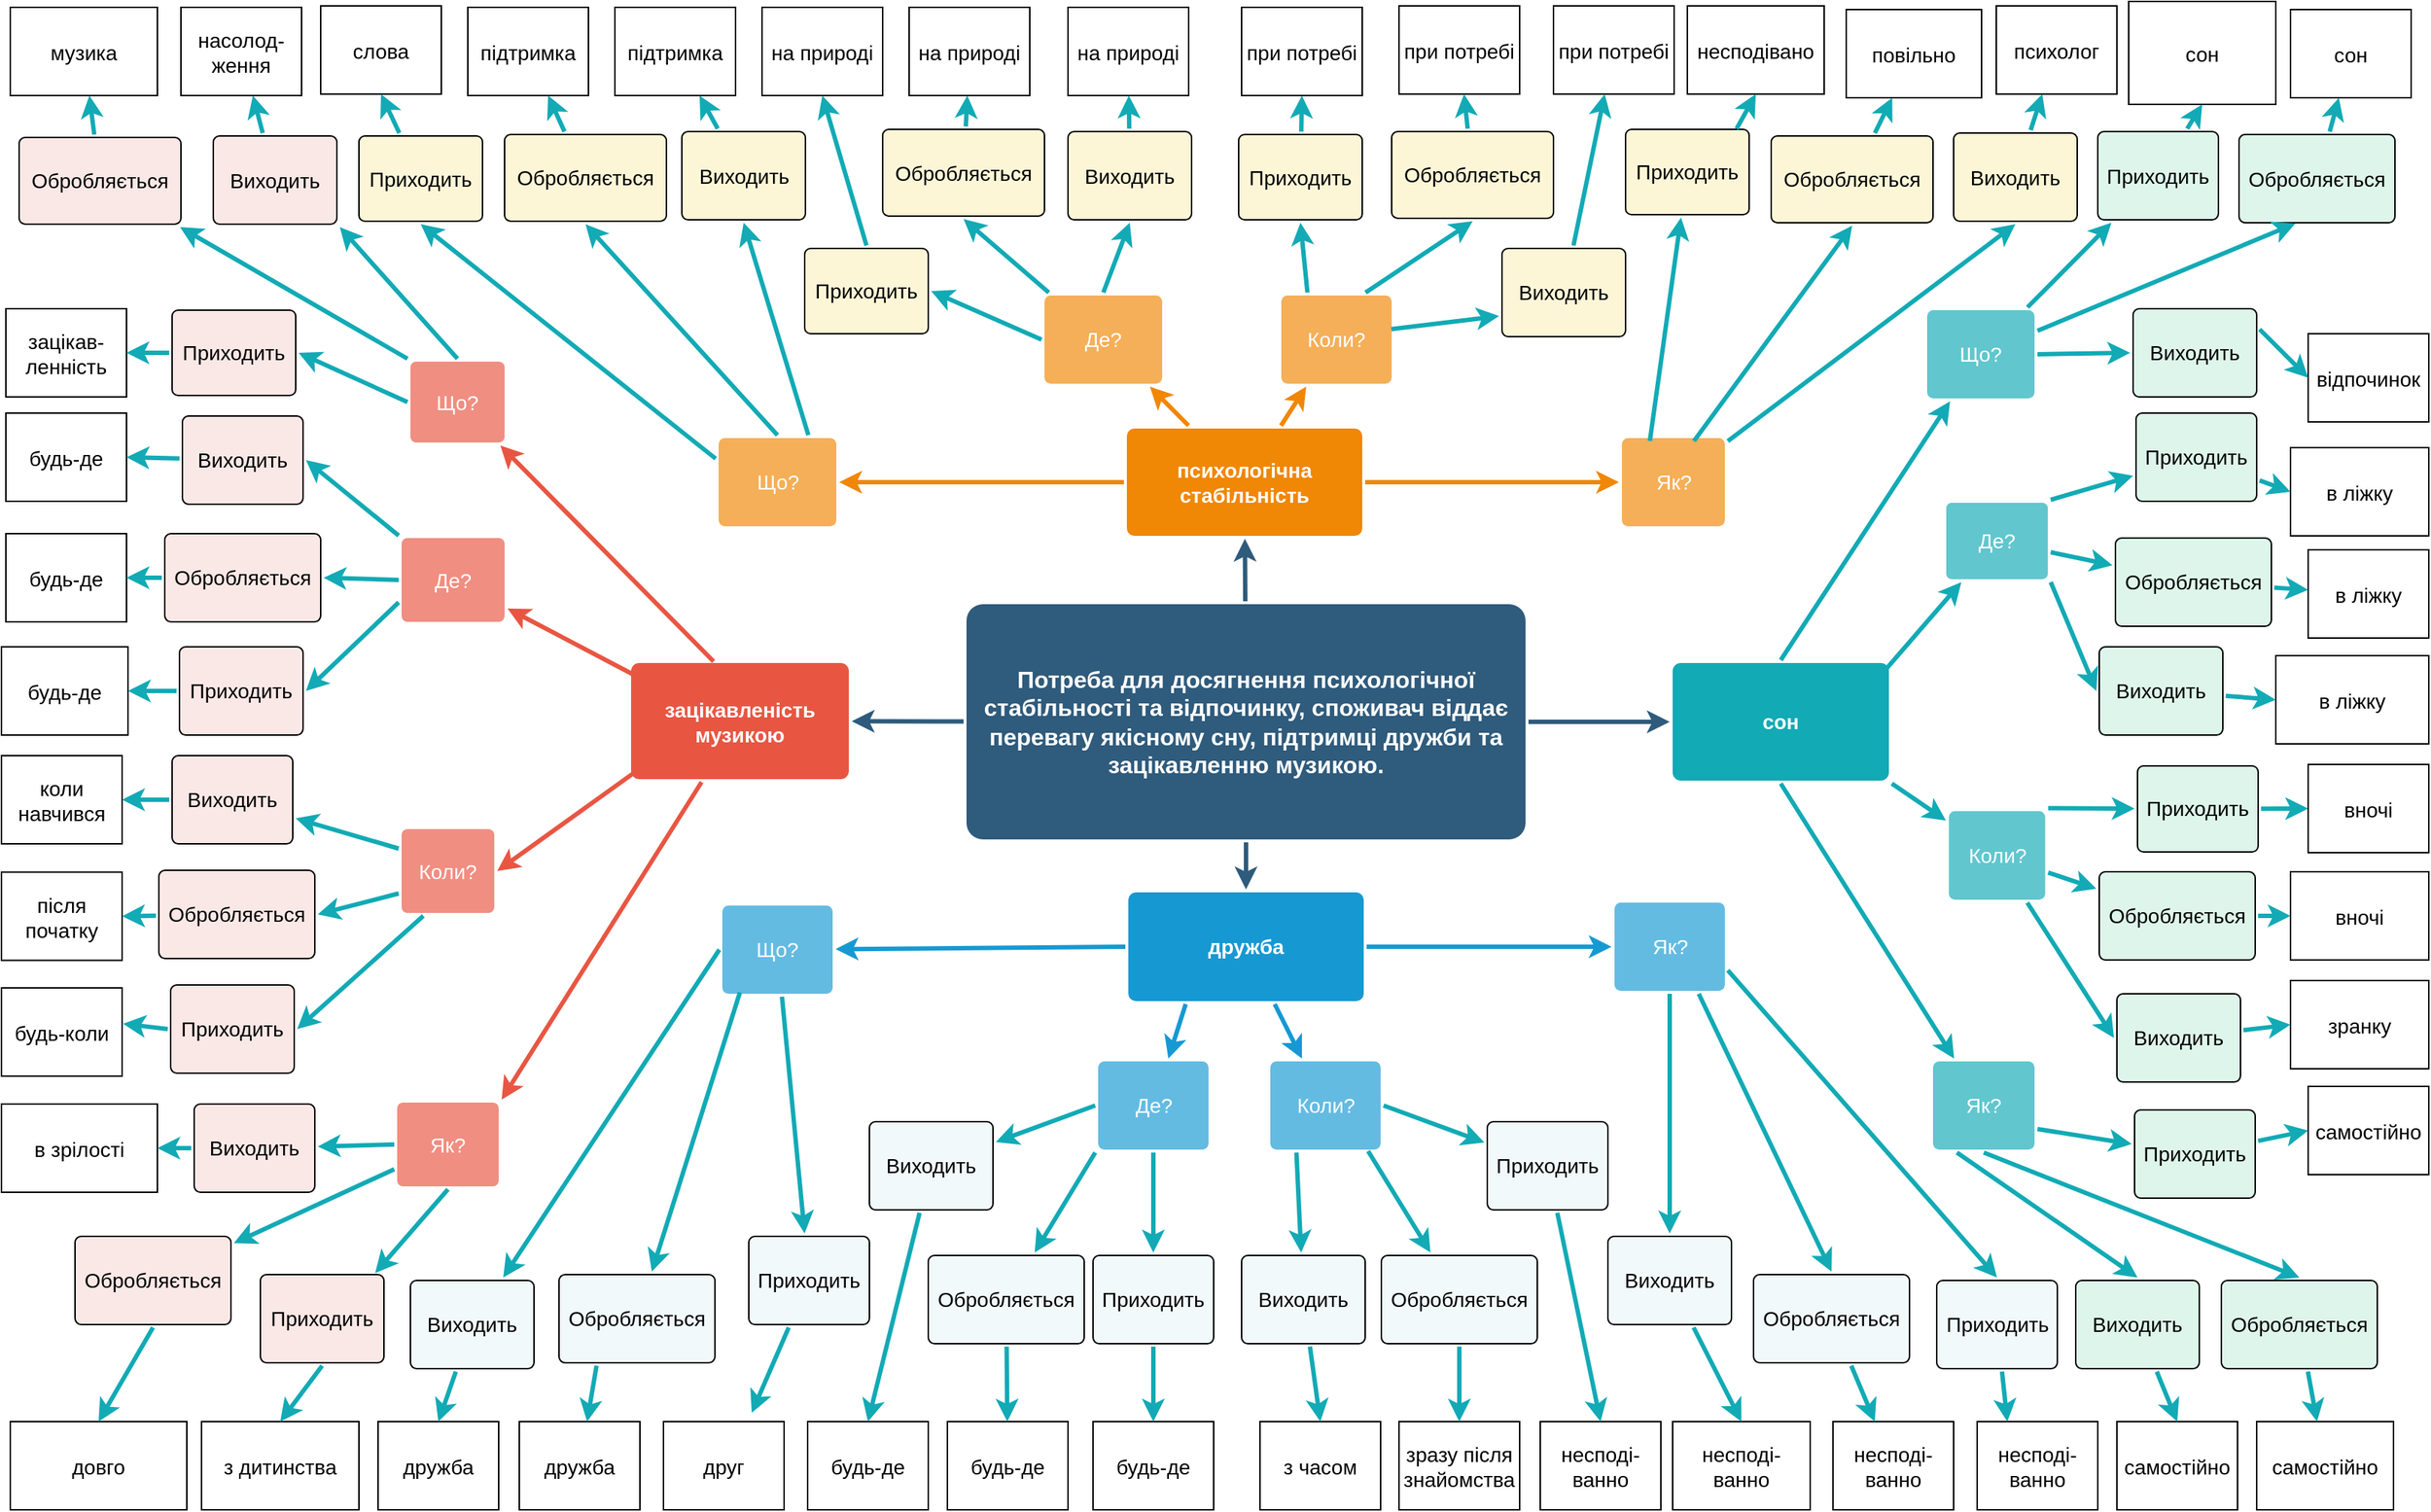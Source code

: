 <mxfile version="22.1.3" type="device" pages="9">
  <diagram id="6a731a19-8d31-9384-78a2-239565b7b9f0" name="Page-1">
    <mxGraphModel dx="1393" dy="789" grid="1" gridSize="10" guides="1" tooltips="1" connect="1" arrows="1" fold="1" page="1" pageScale="1" pageWidth="1654" pageHeight="1169" background="none" math="0" shadow="0">
      <root>
        <mxCell id="0" />
        <mxCell id="1" parent="0" />
        <mxCell id="1745" value="" style="edgeStyle=none;rounded=0;jumpStyle=none;html=1;shadow=0;labelBackgroundColor=none;startArrow=none;startFill=0;endArrow=classic;endFill=1;jettySize=auto;orthogonalLoop=1;strokeColor=#2F5B7C;strokeWidth=3;fontFamily=Helvetica;fontSize=16;fontColor=#23445D;spacing=5;" parent="1" source="1749" target="1764" edge="1">
          <mxGeometry relative="1" as="geometry" />
        </mxCell>
        <mxCell id="1746" value="" style="edgeStyle=none;rounded=0;jumpStyle=none;html=1;shadow=0;labelBackgroundColor=none;startArrow=none;startFill=0;endArrow=classic;endFill=1;jettySize=auto;orthogonalLoop=1;strokeColor=#2F5B7C;strokeWidth=3;fontFamily=Helvetica;fontSize=16;fontColor=#23445D;spacing=5;" parent="1" source="1749" target="1771" edge="1">
          <mxGeometry relative="1" as="geometry" />
        </mxCell>
        <mxCell id="1747" value="" style="edgeStyle=none;rounded=0;jumpStyle=none;html=1;shadow=0;labelBackgroundColor=none;startArrow=none;startFill=0;endArrow=classic;endFill=1;jettySize=auto;orthogonalLoop=1;strokeColor=#2F5B7C;strokeWidth=3;fontFamily=Helvetica;fontSize=16;fontColor=#23445D;spacing=5;" parent="1" source="1749" target="1760" edge="1">
          <mxGeometry relative="1" as="geometry" />
        </mxCell>
        <mxCell id="1748" value="" style="edgeStyle=none;rounded=0;jumpStyle=none;html=1;shadow=0;labelBackgroundColor=none;startArrow=none;startFill=0;endArrow=classic;endFill=1;jettySize=auto;orthogonalLoop=1;strokeColor=#2F5B7C;strokeWidth=3;fontFamily=Helvetica;fontSize=16;fontColor=#23445D;spacing=5;" parent="1" source="1749" target="1753" edge="1">
          <mxGeometry relative="1" as="geometry" />
        </mxCell>
        <mxCell id="1749" value="Потреба для досягнення психологічної стабільності та відпочинку, споживач віддає перевагу якісному сну, підтримці дружби та зацікавленню музикою." style="rounded=1;whiteSpace=wrap;html=1;shadow=0;labelBackgroundColor=none;strokeColor=none;strokeWidth=3;fillColor=#2F5B7C;fontFamily=Helvetica;fontSize=16;fontColor=#FFFFFF;align=center;fontStyle=1;spacing=5;arcSize=7;perimeterSpacing=2;" parent="1" vertex="1">
          <mxGeometry x="660" y="480" width="380" height="160" as="geometry" />
        </mxCell>
        <mxCell id="1753" value="зацікавленість музикою" style="rounded=1;whiteSpace=wrap;html=1;shadow=0;labelBackgroundColor=none;strokeColor=none;strokeWidth=3;fillColor=#e85642;fontFamily=Helvetica;fontSize=14;fontColor=#FFFFFF;align=center;spacing=5;fontStyle=1;arcSize=7;perimeterSpacing=2;" parent="1" vertex="1">
          <mxGeometry x="432" y="520" width="148" height="79" as="geometry" />
        </mxCell>
        <mxCell id="1760" value="дружба" style="rounded=1;whiteSpace=wrap;html=1;shadow=0;labelBackgroundColor=none;strokeColor=none;strokeWidth=3;fillColor=#1699d3;fontFamily=Helvetica;fontSize=14;fontColor=#FFFFFF;align=center;spacing=5;fontStyle=1;arcSize=7;perimeterSpacing=2;" parent="1" vertex="1">
          <mxGeometry x="770" y="676" width="160" height="74" as="geometry" />
        </mxCell>
        <mxCell id="1764" value="психологічна стабільність" style="rounded=1;whiteSpace=wrap;html=1;shadow=0;labelBackgroundColor=none;strokeColor=none;strokeWidth=3;fillColor=#F08705;fontFamily=Helvetica;fontSize=14;fontColor=#FFFFFF;align=center;spacing=5;fontStyle=1;arcSize=7;perimeterSpacing=2;" parent="1" vertex="1">
          <mxGeometry x="769" y="360.5" width="160" height="73" as="geometry" />
        </mxCell>
        <mxCell id="1771" value="сон" style="rounded=1;whiteSpace=wrap;html=1;shadow=0;labelBackgroundColor=none;strokeColor=none;strokeWidth=3;fillColor=#12aab5;fontFamily=Helvetica;fontSize=14;fontColor=#FFFFFF;align=center;spacing=5;fontStyle=1;arcSize=7;perimeterSpacing=2;" parent="1" vertex="1">
          <mxGeometry x="1140" y="520" width="147" height="80" as="geometry" />
        </mxCell>
        <mxCell id="1772" value="Як?" style="rounded=1;whiteSpace=wrap;html=1;shadow=0;labelBackgroundColor=none;strokeColor=none;strokeWidth=3;fillColor=#61c6ce;fontFamily=Helvetica;fontSize=14;fontColor=#FFFFFF;align=center;spacing=5;fontStyle=0;arcSize=7;perimeterSpacing=2;" parent="1" vertex="1">
          <mxGeometry x="1317" y="791" width="69" height="60" as="geometry" />
        </mxCell>
        <mxCell id="1773" value="" style="edgeStyle=none;rounded=1;jumpStyle=none;html=1;shadow=0;labelBackgroundColor=none;startArrow=none;startFill=0;jettySize=auto;orthogonalLoop=1;strokeColor=#12AAB5;strokeWidth=3;fontFamily=Helvetica;fontSize=14;fontColor=#FFFFFF;spacing=5;fontStyle=1;fillColor=#b0e3e6;exitX=0.5;exitY=1;exitDx=0;exitDy=0;" parent="1" source="1771" target="1772" edge="1">
          <mxGeometry relative="1" as="geometry">
            <mxPoint x="1289" y="635" as="targetPoint" />
          </mxGeometry>
        </mxCell>
        <mxCell id="1774" value="Коли?" style="rounded=1;whiteSpace=wrap;html=1;shadow=0;labelBackgroundColor=none;strokeColor=none;strokeWidth=3;fillColor=#61c6ce;fontFamily=Helvetica;fontSize=14;fontColor=#FFFFFF;align=center;spacing=5;fontStyle=0;arcSize=7;perimeterSpacing=2;direction=south;" parent="1" vertex="1">
          <mxGeometry x="1327.75" y="620.75" width="65.5" height="60.25" as="geometry" />
        </mxCell>
        <mxCell id="1775" value="" style="edgeStyle=none;rounded=1;jumpStyle=none;html=1;shadow=0;labelBackgroundColor=none;startArrow=none;startFill=0;jettySize=auto;orthogonalLoop=1;strokeColor=#12AAB5;strokeWidth=3;fontFamily=Helvetica;fontSize=14;fontColor=#FFFFFF;spacing=5;fontStyle=1;fillColor=#b0e3e6;exitX=1;exitY=1;exitDx=0;exitDy=0;" parent="1" source="1771" target="1774" edge="1">
          <mxGeometry relative="1" as="geometry" />
        </mxCell>
        <mxCell id="1776" value="Де?" style="rounded=1;whiteSpace=wrap;html=1;shadow=0;labelBackgroundColor=none;strokeColor=none;strokeWidth=3;fillColor=#61c6ce;fontFamily=Helvetica;fontSize=14;fontColor=#FFFFFF;align=center;spacing=5;fontStyle=0;arcSize=7;perimeterSpacing=2;" parent="1" vertex="1">
          <mxGeometry x="1326" y="411" width="69" height="52" as="geometry" />
        </mxCell>
        <mxCell id="1777" value="" style="edgeStyle=none;rounded=1;jumpStyle=none;html=1;shadow=0;labelBackgroundColor=none;startArrow=none;startFill=0;jettySize=auto;orthogonalLoop=1;strokeColor=#12AAB5;strokeWidth=3;fontFamily=Helvetica;fontSize=14;fontColor=#FFFFFF;spacing=5;fontStyle=1;fillColor=#b0e3e6;" parent="1" target="1776" edge="1">
          <mxGeometry relative="1" as="geometry">
            <mxPoint x="1280" y="530" as="sourcePoint" />
          </mxGeometry>
        </mxCell>
        <mxCell id="1778" value="Що?" style="rounded=1;whiteSpace=wrap;html=1;shadow=0;labelBackgroundColor=none;strokeColor=none;strokeWidth=3;fillColor=#61c6ce;fontFamily=Helvetica;fontSize=14;fontColor=#FFFFFF;align=center;spacing=5;fontStyle=0;arcSize=7;perimeterSpacing=2;" parent="1" vertex="1">
          <mxGeometry x="1313" y="280" width="73" height="60" as="geometry" />
        </mxCell>
        <mxCell id="1779" value="" style="edgeStyle=none;rounded=1;jumpStyle=none;html=1;shadow=0;labelBackgroundColor=none;startArrow=none;startFill=0;jettySize=auto;orthogonalLoop=1;strokeColor=#12AAB5;strokeWidth=3;fontFamily=Helvetica;fontSize=14;fontColor=#FFFFFF;spacing=5;fontStyle=1;fillColor=#b0e3e6;exitX=0.5;exitY=0;exitDx=0;exitDy=0;" parent="1" source="1771" target="1778" edge="1">
          <mxGeometry relative="1" as="geometry">
            <mxPoint x="1223" y="507" as="sourcePoint" />
          </mxGeometry>
        </mxCell>
        <mxCell id="KxXHiPZeeXsI9hDlDG1h-1779" value="Приходить" style="rounded=1;whiteSpace=wrap;html=1;shadow=0;fillColor=#DEF5EB;fontFamily=Helvetica;fontSize=14;fontColor=#000000;align=center;spacing=5;fontStyle=0;arcSize=7;perimeterSpacing=2;" parent="1" vertex="1">
          <mxGeometry x="1429" y="158.5" width="82" height="60" as="geometry" />
        </mxCell>
        <mxCell id="KxXHiPZeeXsI9hDlDG1h-1780" value="Обробляється" style="rounded=1;whiteSpace=wrap;html=1;shadow=0;fillColor=#DEF5EB;fontFamily=Helvetica;fontSize=14;fontColor=#000000;align=center;spacing=5;fontStyle=0;arcSize=7;perimeterSpacing=2;" parent="1" vertex="1">
          <mxGeometry x="1525" y="160.5" width="106" height="60" as="geometry" />
        </mxCell>
        <mxCell id="KxXHiPZeeXsI9hDlDG1h-1781" value="Виходить" style="rounded=1;whiteSpace=wrap;html=1;shadow=0;fillColor=#DEF5EB;fontFamily=Helvetica;fontSize=14;fontColor=#000000;align=center;spacing=5;fontStyle=0;arcSize=7;perimeterSpacing=2;" parent="1" vertex="1">
          <mxGeometry x="1453" y="279" width="84" height="60" as="geometry" />
        </mxCell>
        <mxCell id="KxXHiPZeeXsI9hDlDG1h-1789" value="" style="edgeStyle=none;rounded=1;jumpStyle=none;html=1;shadow=0;labelBackgroundColor=none;startArrow=none;startFill=0;jettySize=auto;orthogonalLoop=1;strokeColor=#12AAB5;strokeWidth=3;fontFamily=Helvetica;fontSize=14;fontColor=#FFFFFF;spacing=5;fontStyle=1;fillColor=#b0e3e6;" parent="1" source="1778" target="KxXHiPZeeXsI9hDlDG1h-1779" edge="1">
          <mxGeometry relative="1" as="geometry">
            <mxPoint x="1475" y="310" as="sourcePoint" />
            <mxPoint x="1523" y="240.0" as="targetPoint" />
          </mxGeometry>
        </mxCell>
        <mxCell id="KxXHiPZeeXsI9hDlDG1h-1790" value="" style="edgeStyle=none;rounded=1;jumpStyle=none;html=1;shadow=0;labelBackgroundColor=none;startArrow=none;startFill=0;jettySize=auto;orthogonalLoop=1;strokeColor=#12AAB5;strokeWidth=3;fontFamily=Helvetica;fontSize=14;fontColor=#FFFFFF;spacing=5;fontStyle=1;fillColor=#b0e3e6;entryX=0.367;entryY=0.976;entryDx=0;entryDy=0;entryPerimeter=0;exitX=1;exitY=0.25;exitDx=0;exitDy=0;" parent="1" source="1778" target="KxXHiPZeeXsI9hDlDG1h-1780" edge="1">
          <mxGeometry relative="1" as="geometry">
            <mxPoint x="1536" y="313" as="sourcePoint" />
            <mxPoint x="1604.693" y="251.0" as="targetPoint" />
          </mxGeometry>
        </mxCell>
        <mxCell id="KxXHiPZeeXsI9hDlDG1h-1791" value="" style="edgeStyle=none;rounded=1;jumpStyle=none;html=1;shadow=0;labelBackgroundColor=none;startArrow=none;startFill=0;jettySize=auto;orthogonalLoop=1;strokeColor=#12AAB5;strokeWidth=3;fontFamily=Helvetica;fontSize=14;fontColor=#FFFFFF;spacing=5;fontStyle=1;fillColor=#b0e3e6;exitX=1;exitY=0.5;exitDx=0;exitDy=0;entryX=0;entryY=0.5;entryDx=0;entryDy=0;" parent="1" source="1778" target="KxXHiPZeeXsI9hDlDG1h-1781" edge="1">
          <mxGeometry relative="1" as="geometry">
            <mxPoint x="1159" y="386" as="sourcePoint" />
            <mxPoint x="1262" y="400.123" as="targetPoint" />
          </mxGeometry>
        </mxCell>
        <mxCell id="KxXHiPZeeXsI9hDlDG1h-1823" value="Коли?" style="rounded=1;whiteSpace=wrap;html=1;shadow=0;labelBackgroundColor=none;strokeColor=none;strokeWidth=3;fillColor=#f5af58;fontFamily=Helvetica;fontSize=14;fontColor=#FFFFFF;align=center;spacing=5;arcSize=7;perimeterSpacing=2;" parent="1" vertex="1">
          <mxGeometry x="874" y="270" width="75" height="60" as="geometry" />
        </mxCell>
        <mxCell id="KxXHiPZeeXsI9hDlDG1h-1824" value="" style="edgeStyle=none;rounded=0;jumpStyle=none;html=1;shadow=0;labelBackgroundColor=none;startArrow=none;startFill=0;endArrow=classic;endFill=1;jettySize=auto;orthogonalLoop=1;strokeColor=#F08705;strokeWidth=3;fontFamily=Helvetica;fontSize=14;fontColor=#FFFFFF;spacing=5;" parent="1" source="1764" target="KxXHiPZeeXsI9hDlDG1h-1823" edge="1">
          <mxGeometry relative="1" as="geometry">
            <mxPoint x="878" y="376" as="sourcePoint" />
          </mxGeometry>
        </mxCell>
        <mxCell id="KxXHiPZeeXsI9hDlDG1h-1825" value="Де?" style="rounded=1;whiteSpace=wrap;html=1;shadow=0;labelBackgroundColor=none;strokeColor=none;strokeWidth=3;fillColor=#f5af58;fontFamily=Helvetica;fontSize=14;fontColor=#FFFFFF;align=center;spacing=5;arcSize=7;perimeterSpacing=2;" parent="1" vertex="1">
          <mxGeometry x="713" y="270" width="80" height="60" as="geometry" />
        </mxCell>
        <mxCell id="KxXHiPZeeXsI9hDlDG1h-1826" value="" style="edgeStyle=none;rounded=0;jumpStyle=none;html=1;shadow=0;labelBackgroundColor=none;startArrow=none;startFill=0;endArrow=classic;endFill=1;jettySize=auto;orthogonalLoop=1;strokeColor=#F08705;strokeWidth=3;fontFamily=Helvetica;fontSize=14;fontColor=#FFFFFF;spacing=5;" parent="1" source="1764" target="KxXHiPZeeXsI9hDlDG1h-1825" edge="1">
          <mxGeometry relative="1" as="geometry">
            <mxPoint x="827.603" y="378.5" as="sourcePoint" />
          </mxGeometry>
        </mxCell>
        <mxCell id="KxXHiPZeeXsI9hDlDG1h-1827" value="Що?" style="rounded=1;whiteSpace=wrap;html=1;shadow=0;labelBackgroundColor=none;strokeColor=none;strokeWidth=3;fillColor=#f5af58;fontFamily=Helvetica;fontSize=14;fontColor=#FFFFFF;align=center;spacing=5;arcSize=7;perimeterSpacing=2;" parent="1" vertex="1">
          <mxGeometry x="491.5" y="367" width="80" height="60" as="geometry" />
        </mxCell>
        <mxCell id="KxXHiPZeeXsI9hDlDG1h-1828" value="" style="edgeStyle=none;rounded=0;jumpStyle=none;html=1;shadow=0;labelBackgroundColor=none;startArrow=none;startFill=0;endArrow=classic;endFill=1;jettySize=auto;orthogonalLoop=1;strokeColor=#F08705;strokeWidth=3;fontFamily=Helvetica;fontSize=14;fontColor=#FFFFFF;spacing=5;exitX=0;exitY=0.5;exitDx=0;exitDy=0;" parent="1" source="1764" target="KxXHiPZeeXsI9hDlDG1h-1827" edge="1">
          <mxGeometry relative="1" as="geometry">
            <mxPoint x="779" y="413" as="sourcePoint" />
          </mxGeometry>
        </mxCell>
        <mxCell id="KxXHiPZeeXsI9hDlDG1h-1829" value="Як?" style="rounded=1;whiteSpace=wrap;html=1;shadow=0;labelBackgroundColor=none;strokeColor=none;strokeWidth=3;fillColor=#f5af58;fontFamily=Helvetica;fontSize=14;fontColor=#FFFFFF;align=center;spacing=5;arcSize=7;perimeterSpacing=2;" parent="1" vertex="1">
          <mxGeometry x="1105.5" y="367" width="70" height="60" as="geometry" />
        </mxCell>
        <mxCell id="KxXHiPZeeXsI9hDlDG1h-1830" value="" style="edgeStyle=none;rounded=0;jumpStyle=none;html=1;shadow=0;labelBackgroundColor=none;startArrow=none;startFill=0;endArrow=classic;endFill=1;jettySize=auto;orthogonalLoop=1;strokeColor=#F08705;strokeWidth=3;fontFamily=Helvetica;fontSize=14;fontColor=#FFFFFF;spacing=5;entryX=0;entryY=0.5;entryDx=0;entryDy=0;exitX=1;exitY=0.5;exitDx=0;exitDy=0;" parent="1" source="1764" target="KxXHiPZeeXsI9hDlDG1h-1829" edge="1">
          <mxGeometry relative="1" as="geometry">
            <mxPoint x="905" y="436" as="sourcePoint" />
            <mxPoint x="959.302" y="368" as="targetPoint" />
          </mxGeometry>
        </mxCell>
        <mxCell id="KxXHiPZeeXsI9hDlDG1h-1831" value="" style="edgeStyle=none;rounded=0;jumpStyle=none;html=1;shadow=0;labelBackgroundColor=none;startArrow=none;startFill=0;endArrow=classic;endFill=1;jettySize=auto;orthogonalLoop=1;strokeColor=#1699D3;strokeWidth=3;fontFamily=Helvetica;fontSize=14;fontColor=#FFFFFF;spacing=5;exitX=0;exitY=0.5;exitDx=0;exitDy=0;" parent="1" source="1760" target="KxXHiPZeeXsI9hDlDG1h-1832" edge="1">
          <mxGeometry relative="1" as="geometry">
            <mxPoint x="812.5" y="668" as="sourcePoint" />
          </mxGeometry>
        </mxCell>
        <mxCell id="KxXHiPZeeXsI9hDlDG1h-1832" value="Що?" style="rounded=1;whiteSpace=wrap;html=1;shadow=0;labelBackgroundColor=none;strokeColor=none;strokeWidth=3;fillColor=#64bbe2;fontFamily=Helvetica;fontSize=14;fontColor=#FFFFFF;align=center;spacing=5;arcSize=7;perimeterSpacing=2;" parent="1" vertex="1">
          <mxGeometry x="494" y="685" width="75" height="60" as="geometry" />
        </mxCell>
        <mxCell id="KxXHiPZeeXsI9hDlDG1h-1833" value="" style="edgeStyle=none;rounded=0;jumpStyle=none;html=1;shadow=0;labelBackgroundColor=none;startArrow=none;startFill=0;endArrow=classic;endFill=1;jettySize=auto;orthogonalLoop=1;strokeColor=#1699D3;strokeWidth=3;fontFamily=Helvetica;fontSize=14;fontColor=#FFFFFF;spacing=5;exitX=0.25;exitY=1;exitDx=0;exitDy=0;" parent="1" source="1760" target="KxXHiPZeeXsI9hDlDG1h-1834" edge="1">
          <mxGeometry relative="1" as="geometry">
            <mxPoint x="837.499" y="742.016" as="sourcePoint" />
          </mxGeometry>
        </mxCell>
        <mxCell id="KxXHiPZeeXsI9hDlDG1h-1834" value="Де?" style="rounded=1;whiteSpace=wrap;html=1;shadow=0;labelBackgroundColor=none;strokeColor=none;strokeWidth=3;fillColor=#64bbe2;fontFamily=Helvetica;fontSize=14;fontColor=#FFFFFF;align=center;spacing=5;arcSize=7;perimeterSpacing=2;" parent="1" vertex="1">
          <mxGeometry x="749.5" y="791" width="75" height="60" as="geometry" />
        </mxCell>
        <mxCell id="KxXHiPZeeXsI9hDlDG1h-1835" value="" style="edgeStyle=none;rounded=0;jumpStyle=none;html=1;shadow=0;labelBackgroundColor=none;startArrow=none;startFill=0;endArrow=classic;endFill=1;jettySize=auto;orthogonalLoop=1;strokeColor=#1699D3;strokeWidth=3;fontFamily=Helvetica;fontSize=14;fontColor=#FFFFFF;spacing=5;" parent="1" source="1760" target="KxXHiPZeeXsI9hDlDG1h-1836" edge="1">
          <mxGeometry relative="1" as="geometry">
            <mxPoint x="875.761" y="744" as="sourcePoint" />
          </mxGeometry>
        </mxCell>
        <mxCell id="KxXHiPZeeXsI9hDlDG1h-1836" value="Коли?" style="rounded=1;whiteSpace=wrap;html=1;shadow=0;labelBackgroundColor=none;strokeColor=none;strokeWidth=3;fillColor=#64bbe2;fontFamily=Helvetica;fontSize=14;fontColor=#FFFFFF;align=center;spacing=5;arcSize=7;perimeterSpacing=2;" parent="1" vertex="1">
          <mxGeometry x="866.5" y="791" width="75" height="60" as="geometry" />
        </mxCell>
        <mxCell id="KxXHiPZeeXsI9hDlDG1h-1837" value="" style="edgeStyle=none;rounded=0;jumpStyle=none;html=1;shadow=0;labelBackgroundColor=none;startArrow=none;startFill=0;endArrow=classic;endFill=1;jettySize=auto;orthogonalLoop=1;strokeColor=#1699D3;strokeWidth=3;fontFamily=Helvetica;fontSize=14;fontColor=#FFFFFF;spacing=5;exitX=1;exitY=0.5;exitDx=0;exitDy=0;" parent="1" source="1760" target="KxXHiPZeeXsI9hDlDG1h-1838" edge="1">
          <mxGeometry relative="1" as="geometry">
            <mxPoint x="912.75" y="712" as="sourcePoint" />
          </mxGeometry>
        </mxCell>
        <mxCell id="KxXHiPZeeXsI9hDlDG1h-1838" value="Як?" style="rounded=1;whiteSpace=wrap;html=1;shadow=0;labelBackgroundColor=none;strokeColor=none;strokeWidth=3;fillColor=#64bbe2;fontFamily=Helvetica;fontSize=14;fontColor=#FFFFFF;align=center;spacing=5;arcSize=7;perimeterSpacing=2;" parent="1" vertex="1">
          <mxGeometry x="1100.5" y="683" width="75" height="60" as="geometry" />
        </mxCell>
        <mxCell id="KxXHiPZeeXsI9hDlDG1h-1841" value="" style="edgeStyle=none;rounded=1;jumpStyle=none;html=1;shadow=0;labelBackgroundColor=none;startArrow=none;startFill=0;jettySize=auto;orthogonalLoop=1;strokeColor=#E85642;strokeWidth=3;fontFamily=Helvetica;fontSize=14;fontColor=#FFFFFF;spacing=5;fontStyle=1;fillColor=#b0e3e6;exitX=0.382;exitY=0.011;exitDx=0;exitDy=0;exitPerimeter=0;" parent="1" source="1753" target="KxXHiPZeeXsI9hDlDG1h-1842" edge="1">
          <mxGeometry relative="1" as="geometry">
            <mxPoint x="319.359" y="523.5" as="sourcePoint" />
          </mxGeometry>
        </mxCell>
        <mxCell id="KxXHiPZeeXsI9hDlDG1h-1842" value="Що?" style="rounded=1;whiteSpace=wrap;html=1;shadow=0;labelBackgroundColor=none;strokeColor=none;strokeWidth=3;fillColor=#f08e81;fontFamily=Helvetica;fontSize=14;fontColor=#FFFFFF;align=center;spacing=5;fontStyle=0;arcSize=7;perimeterSpacing=2;" parent="1" vertex="1">
          <mxGeometry x="282" y="315" width="64" height="55" as="geometry" />
        </mxCell>
        <mxCell id="KxXHiPZeeXsI9hDlDG1h-1843" value="" style="edgeStyle=none;rounded=1;jumpStyle=none;html=1;shadow=0;labelBackgroundColor=none;startArrow=none;startFill=0;jettySize=auto;orthogonalLoop=1;strokeColor=#E85642;strokeWidth=3;fontFamily=Helvetica;fontSize=14;fontColor=#FFFFFF;spacing=5;fontStyle=1;fillColor=#b0e3e6;exitX=0.03;exitY=0.125;exitDx=0;exitDy=0;exitPerimeter=0;" parent="1" source="1753" target="KxXHiPZeeXsI9hDlDG1h-1844" edge="1">
          <mxGeometry relative="1" as="geometry">
            <mxPoint x="396.958" y="623.008" as="sourcePoint" />
          </mxGeometry>
        </mxCell>
        <mxCell id="KxXHiPZeeXsI9hDlDG1h-1844" value="Де?" style="rounded=1;whiteSpace=wrap;html=1;shadow=0;labelBackgroundColor=none;strokeColor=none;strokeWidth=3;fillColor=#f08e81;fontFamily=Helvetica;fontSize=14;fontColor=#FFFFFF;align=center;spacing=5;fontStyle=0;arcSize=7;perimeterSpacing=2;" parent="1" vertex="1">
          <mxGeometry x="276" y="435" width="70" height="57" as="geometry" />
        </mxCell>
        <mxCell id="KxXHiPZeeXsI9hDlDG1h-1845" value="" style="edgeStyle=none;rounded=1;jumpStyle=none;html=1;shadow=0;labelBackgroundColor=none;startArrow=none;startFill=0;jettySize=auto;orthogonalLoop=1;strokeColor=#E85642;strokeWidth=3;fontFamily=Helvetica;fontSize=14;fontColor=#FFFFFF;spacing=5;fontStyle=1;fillColor=#b0e3e6;entryX=1;entryY=0.5;entryDx=0;entryDy=0;exitX=0.04;exitY=0.906;exitDx=0;exitDy=0;exitPerimeter=0;" parent="1" source="1753" target="KxXHiPZeeXsI9hDlDG1h-1846" edge="1">
          <mxGeometry relative="1" as="geometry">
            <mxPoint x="430.958" y="741.008" as="sourcePoint" />
          </mxGeometry>
        </mxCell>
        <mxCell id="KxXHiPZeeXsI9hDlDG1h-1846" value="Коли?" style="rounded=1;whiteSpace=wrap;html=1;shadow=0;labelBackgroundColor=none;strokeColor=none;strokeWidth=3;fillColor=#f08e81;fontFamily=Helvetica;fontSize=14;fontColor=#FFFFFF;align=center;spacing=5;fontStyle=0;arcSize=7;perimeterSpacing=2;" parent="1" vertex="1">
          <mxGeometry x="276" y="633" width="63" height="57" as="geometry" />
        </mxCell>
        <mxCell id="KxXHiPZeeXsI9hDlDG1h-1847" value="" style="edgeStyle=none;rounded=1;jumpStyle=none;html=1;shadow=0;labelBackgroundColor=none;startArrow=none;startFill=0;jettySize=auto;orthogonalLoop=1;strokeColor=#E85642;strokeWidth=3;fontFamily=Helvetica;fontSize=14;fontColor=#FFFFFF;spacing=5;fontStyle=1;fillColor=#b0e3e6;entryX=1;entryY=0;entryDx=0;entryDy=0;" parent="1" source="1753" target="KxXHiPZeeXsI9hDlDG1h-1848" edge="1">
          <mxGeometry relative="1" as="geometry">
            <mxPoint x="472.958" y="757.008" as="sourcePoint" />
          </mxGeometry>
        </mxCell>
        <mxCell id="KxXHiPZeeXsI9hDlDG1h-1848" value="Як?" style="rounded=1;whiteSpace=wrap;html=1;shadow=0;labelBackgroundColor=none;strokeColor=none;strokeWidth=3;fillColor=#f08e81;fontFamily=Helvetica;fontSize=14;fontColor=#FFFFFF;align=center;spacing=5;fontStyle=0;arcSize=7;perimeterSpacing=2;" parent="1" vertex="1">
          <mxGeometry x="273" y="819" width="69" height="57" as="geometry" />
        </mxCell>
        <mxCell id="KxXHiPZeeXsI9hDlDG1h-1849" value="сон" style="fontFamily=Helvetica;fontSize=14;" parent="1" vertex="1">
          <mxGeometry x="1450" y="70" width="100" height="70" as="geometry" />
        </mxCell>
        <mxCell id="KxXHiPZeeXsI9hDlDG1h-1850" value="" style="edgeStyle=none;rounded=1;jumpStyle=none;html=1;shadow=0;labelBackgroundColor=none;startArrow=none;startFill=0;jettySize=auto;orthogonalLoop=1;strokeColor=#12AAB5;strokeWidth=3;fontFamily=Helvetica;fontSize=14;fontColor=#FFFFFF;spacing=5;fontStyle=1;fillColor=#b0e3e6;entryX=0.5;entryY=1;entryDx=0;entryDy=0;" parent="1" source="KxXHiPZeeXsI9hDlDG1h-1779" target="KxXHiPZeeXsI9hDlDG1h-1849" edge="1">
          <mxGeometry relative="1" as="geometry">
            <mxPoint x="1680.5" y="289" as="sourcePoint" />
            <mxPoint x="1672" y="237" as="targetPoint" />
          </mxGeometry>
        </mxCell>
        <mxCell id="KxXHiPZeeXsI9hDlDG1h-1851" value="сон" style="fontFamily=Helvetica;fontSize=14;" parent="1" vertex="1">
          <mxGeometry x="1560" y="75.5" width="82" height="60" as="geometry" />
        </mxCell>
        <mxCell id="KxXHiPZeeXsI9hDlDG1h-1852" value="відпочинок" style="fontFamily=Helvetica;fontSize=14;" parent="1" vertex="1">
          <mxGeometry x="1572" y="296" width="82" height="60" as="geometry" />
        </mxCell>
        <mxCell id="KxXHiPZeeXsI9hDlDG1h-1853" value="" style="edgeStyle=none;rounded=1;jumpStyle=none;html=1;shadow=0;labelBackgroundColor=none;startArrow=none;startFill=0;jettySize=auto;orthogonalLoop=1;strokeColor=#12AAB5;strokeWidth=3;fontFamily=Helvetica;fontSize=14;fontColor=#FFFFFF;spacing=5;fontStyle=1;fillColor=#b0e3e6;entryX=0;entryY=0.5;entryDx=0;entryDy=0;exitX=1;exitY=0.25;exitDx=0;exitDy=0;" parent="1" source="KxXHiPZeeXsI9hDlDG1h-1781" target="KxXHiPZeeXsI9hDlDG1h-1852" edge="1">
          <mxGeometry relative="1" as="geometry">
            <mxPoint x="1201.25" y="405" as="sourcePoint" />
            <mxPoint x="1124.25" y="429.123" as="targetPoint" />
          </mxGeometry>
        </mxCell>
        <mxCell id="KxXHiPZeeXsI9hDlDG1h-1855" value="" style="edgeStyle=none;rounded=1;jumpStyle=none;html=1;shadow=0;labelBackgroundColor=none;startArrow=none;startFill=0;jettySize=auto;orthogonalLoop=1;strokeColor=#12AAB5;strokeWidth=3;fontFamily=Helvetica;fontSize=14;fontColor=#FFFFFF;spacing=5;fontStyle=1;fillColor=#b0e3e6;" parent="1" source="KxXHiPZeeXsI9hDlDG1h-1780" target="KxXHiPZeeXsI9hDlDG1h-1851" edge="1">
          <mxGeometry relative="1" as="geometry">
            <mxPoint x="1852" y="270" as="sourcePoint" />
            <mxPoint x="1877" y="270" as="targetPoint" />
          </mxGeometry>
        </mxCell>
        <mxCell id="KxXHiPZeeXsI9hDlDG1h-1856" value="Приходить" style="rounded=1;whiteSpace=wrap;html=1;shadow=0;fillColor=#DEF5EB;fontFamily=Helvetica;fontSize=14;fontColor=#000000;align=center;spacing=5;fontStyle=0;arcSize=7;perimeterSpacing=2;" parent="1" vertex="1">
          <mxGeometry x="1455" y="350" width="82" height="60" as="geometry" />
        </mxCell>
        <mxCell id="KxXHiPZeeXsI9hDlDG1h-1857" value="Обробляється" style="rounded=1;whiteSpace=wrap;html=1;shadow=0;fillColor=#DEF5EB;fontFamily=Helvetica;fontSize=14;fontColor=#000000;align=center;spacing=5;fontStyle=0;arcSize=7;perimeterSpacing=2;" parent="1" vertex="1">
          <mxGeometry x="1441" y="435" width="106" height="60" as="geometry" />
        </mxCell>
        <mxCell id="KxXHiPZeeXsI9hDlDG1h-1858" value="Виходить" style="rounded=1;whiteSpace=wrap;html=1;shadow=0;fillColor=#DEF5EB;fontFamily=Helvetica;fontSize=14;fontColor=#000000;align=center;spacing=5;fontStyle=0;arcSize=7;perimeterSpacing=2;" parent="1" vertex="1">
          <mxGeometry x="1430" y="509" width="84" height="60" as="geometry" />
        </mxCell>
        <mxCell id="KxXHiPZeeXsI9hDlDG1h-1859" value="" style="edgeStyle=none;rounded=1;jumpStyle=none;html=1;shadow=0;labelBackgroundColor=none;startArrow=none;startFill=0;jettySize=auto;orthogonalLoop=1;strokeColor=#12AAB5;strokeWidth=3;fontFamily=Helvetica;fontSize=14;fontColor=#FFFFFF;spacing=5;fontStyle=1;fillColor=#b0e3e6;exitX=1;exitY=0;exitDx=0;exitDy=0;" parent="1" source="1776" target="KxXHiPZeeXsI9hDlDG1h-1856" edge="1">
          <mxGeometry relative="1" as="geometry">
            <mxPoint x="1669.25" y="363.5" as="sourcePoint" />
            <mxPoint x="1660.75" y="311.5" as="targetPoint" />
          </mxGeometry>
        </mxCell>
        <mxCell id="KxXHiPZeeXsI9hDlDG1h-1860" value="" style="edgeStyle=none;rounded=1;jumpStyle=none;html=1;shadow=0;labelBackgroundColor=none;startArrow=none;startFill=0;jettySize=auto;orthogonalLoop=1;strokeColor=#12AAB5;strokeWidth=3;fontFamily=Helvetica;fontSize=14;fontColor=#FFFFFF;spacing=5;fontStyle=1;fillColor=#b0e3e6;" parent="1" source="1776" target="KxXHiPZeeXsI9hDlDG1h-1857" edge="1">
          <mxGeometry relative="1" as="geometry">
            <mxPoint x="1538.704" y="620.476" as="sourcePoint" />
            <mxPoint x="1573.443" y="580.5" as="targetPoint" />
          </mxGeometry>
        </mxCell>
        <mxCell id="KxXHiPZeeXsI9hDlDG1h-1861" value="" style="edgeStyle=none;rounded=1;jumpStyle=none;html=1;shadow=0;labelBackgroundColor=none;startArrow=none;startFill=0;jettySize=auto;orthogonalLoop=1;strokeColor=#12AAB5;strokeWidth=3;fontFamily=Helvetica;fontSize=14;fontColor=#FFFFFF;spacing=5;fontStyle=1;fillColor=#b0e3e6;exitX=1;exitY=1;exitDx=0;exitDy=0;entryX=0;entryY=0.5;entryDx=0;entryDy=0;" parent="1" source="1776" target="KxXHiPZeeXsI9hDlDG1h-1858" edge="1">
          <mxGeometry relative="1" as="geometry">
            <mxPoint x="1543.75" y="653.5" as="sourcePoint" />
            <mxPoint x="1580.75" y="641.623" as="targetPoint" />
          </mxGeometry>
        </mxCell>
        <mxCell id="KxXHiPZeeXsI9hDlDG1h-1862" value="в ліжку" style="fontFamily=Helvetica;fontSize=14;" parent="1" vertex="1">
          <mxGeometry x="1560" y="373.5" width="94" height="60" as="geometry" />
        </mxCell>
        <mxCell id="KxXHiPZeeXsI9hDlDG1h-1863" value="" style="edgeStyle=none;rounded=1;jumpStyle=none;html=1;shadow=0;labelBackgroundColor=none;startArrow=none;startFill=0;jettySize=auto;orthogonalLoop=1;strokeColor=#12AAB5;strokeWidth=3;fontFamily=Helvetica;fontSize=14;fontColor=#FFFFFF;spacing=5;fontStyle=1;fillColor=#b0e3e6;entryX=0;entryY=0.5;entryDx=0;entryDy=0;" parent="1" source="KxXHiPZeeXsI9hDlDG1h-1856" target="KxXHiPZeeXsI9hDlDG1h-1862" edge="1">
          <mxGeometry relative="1" as="geometry">
            <mxPoint x="1674.5" y="422.5" as="sourcePoint" />
            <mxPoint x="1666" y="370.5" as="targetPoint" />
          </mxGeometry>
        </mxCell>
        <mxCell id="KxXHiPZeeXsI9hDlDG1h-1864" value="в ліжку" style="fontFamily=Helvetica;fontSize=14;" parent="1" vertex="1">
          <mxGeometry x="1572" y="443" width="82" height="60" as="geometry" />
        </mxCell>
        <mxCell id="KxXHiPZeeXsI9hDlDG1h-1865" value="в ліжку" style="fontFamily=Helvetica;fontSize=14;" parent="1" vertex="1">
          <mxGeometry x="1550" y="515" width="104" height="60" as="geometry" />
        </mxCell>
        <mxCell id="KxXHiPZeeXsI9hDlDG1h-1866" value="" style="edgeStyle=none;rounded=1;jumpStyle=none;html=1;shadow=0;labelBackgroundColor=none;startArrow=none;startFill=0;jettySize=auto;orthogonalLoop=1;strokeColor=#12AAB5;strokeWidth=3;fontFamily=Helvetica;fontSize=14;fontColor=#FFFFFF;spacing=5;fontStyle=1;fillColor=#b0e3e6;entryX=0;entryY=0.5;entryDx=0;entryDy=0;" parent="1" source="KxXHiPZeeXsI9hDlDG1h-1858" target="KxXHiPZeeXsI9hDlDG1h-1865" edge="1">
          <mxGeometry relative="1" as="geometry">
            <mxPoint x="1667" y="651.5" as="sourcePoint" />
            <mxPoint x="1590" y="675.623" as="targetPoint" />
          </mxGeometry>
        </mxCell>
        <mxCell id="KxXHiPZeeXsI9hDlDG1h-1867" value="" style="edgeStyle=none;rounded=1;jumpStyle=none;html=1;shadow=0;labelBackgroundColor=none;startArrow=none;startFill=0;jettySize=auto;orthogonalLoop=1;strokeColor=#12AAB5;strokeWidth=3;fontFamily=Helvetica;fontSize=14;fontColor=#FFFFFF;spacing=5;fontStyle=1;fillColor=#b0e3e6;" parent="1" source="KxXHiPZeeXsI9hDlDG1h-1857" target="KxXHiPZeeXsI9hDlDG1h-1864" edge="1">
          <mxGeometry relative="1" as="geometry">
            <mxPoint x="1677" y="661.5" as="sourcePoint" />
            <mxPoint x="1702" y="661.5" as="targetPoint" />
          </mxGeometry>
        </mxCell>
        <mxCell id="KxXHiPZeeXsI9hDlDG1h-1869" value="Приходить" style="rounded=1;whiteSpace=wrap;html=1;shadow=0;fillColor=#DEF5EB;fontFamily=Helvetica;fontSize=14;fontColor=#000000;align=center;spacing=5;fontStyle=0;arcSize=7;perimeterSpacing=2;" parent="1" vertex="1">
          <mxGeometry x="1456" y="590" width="82" height="58.5" as="geometry" />
        </mxCell>
        <mxCell id="KxXHiPZeeXsI9hDlDG1h-1870" value="Обробляється" style="rounded=1;whiteSpace=wrap;html=1;shadow=0;fillColor=#DEF5EB;fontFamily=Helvetica;fontSize=14;fontColor=#000000;align=center;spacing=5;fontStyle=0;arcSize=7;perimeterSpacing=2;" parent="1" vertex="1">
          <mxGeometry x="1430" y="662" width="106" height="60" as="geometry" />
        </mxCell>
        <mxCell id="KxXHiPZeeXsI9hDlDG1h-1871" value="Виходить" style="rounded=1;whiteSpace=wrap;html=1;shadow=0;fillColor=#DEF5EB;fontFamily=Helvetica;fontSize=14;fontColor=#000000;align=center;spacing=5;fontStyle=0;arcSize=7;perimeterSpacing=2;" parent="1" vertex="1">
          <mxGeometry x="1442" y="745" width="84" height="60" as="geometry" />
        </mxCell>
        <mxCell id="KxXHiPZeeXsI9hDlDG1h-1872" value="" style="edgeStyle=none;rounded=1;jumpStyle=none;html=1;shadow=0;labelBackgroundColor=none;startArrow=none;startFill=0;jettySize=auto;orthogonalLoop=1;strokeColor=#12AAB5;strokeWidth=3;fontFamily=Helvetica;fontSize=14;fontColor=#FFFFFF;spacing=5;fontStyle=1;fillColor=#b0e3e6;exitX=0;exitY=0;exitDx=0;exitDy=0;" parent="1" source="1774" target="KxXHiPZeeXsI9hDlDG1h-1869" edge="1">
          <mxGeometry relative="1" as="geometry">
            <mxPoint x="1402.75" y="648" as="sourcePoint" />
            <mxPoint x="1667.75" y="547.5" as="targetPoint" />
          </mxGeometry>
        </mxCell>
        <mxCell id="KxXHiPZeeXsI9hDlDG1h-1873" value="" style="edgeStyle=none;rounded=1;jumpStyle=none;html=1;shadow=0;labelBackgroundColor=none;startArrow=none;startFill=0;jettySize=auto;orthogonalLoop=1;strokeColor=#12AAB5;strokeWidth=3;fontFamily=Helvetica;fontSize=14;fontColor=#FFFFFF;spacing=5;fontStyle=1;fillColor=#b0e3e6;" parent="1" source="1774" target="KxXHiPZeeXsI9hDlDG1h-1870" edge="1">
          <mxGeometry relative="1" as="geometry">
            <mxPoint x="1418.75" y="689.515" as="sourcePoint" />
            <mxPoint x="1580.443" y="816.5" as="targetPoint" />
          </mxGeometry>
        </mxCell>
        <mxCell id="KxXHiPZeeXsI9hDlDG1h-1874" value="" style="edgeStyle=none;rounded=1;jumpStyle=none;html=1;shadow=0;labelBackgroundColor=none;startArrow=none;startFill=0;jettySize=auto;orthogonalLoop=1;strokeColor=#12AAB5;strokeWidth=3;fontFamily=Helvetica;fontSize=14;fontColor=#FFFFFF;spacing=5;fontStyle=1;fillColor=#b0e3e6;entryX=0;entryY=0.5;entryDx=0;entryDy=0;" parent="1" source="1774" target="KxXHiPZeeXsI9hDlDG1h-1871" edge="1">
          <mxGeometry relative="1" as="geometry">
            <mxPoint x="1418.75" y="724" as="sourcePoint" />
            <mxPoint x="1587.75" y="877.623" as="targetPoint" />
          </mxGeometry>
        </mxCell>
        <mxCell id="KxXHiPZeeXsI9hDlDG1h-1875" value="вночі" style="fontFamily=Helvetica;fontSize=14;" parent="1" vertex="1">
          <mxGeometry x="1572" y="589" width="82" height="60" as="geometry" />
        </mxCell>
        <mxCell id="KxXHiPZeeXsI9hDlDG1h-1876" value="" style="edgeStyle=none;rounded=1;jumpStyle=none;html=1;shadow=0;labelBackgroundColor=none;startArrow=none;startFill=0;jettySize=auto;orthogonalLoop=1;strokeColor=#12AAB5;strokeWidth=3;fontFamily=Helvetica;fontSize=14;fontColor=#FFFFFF;spacing=5;fontStyle=1;fillColor=#b0e3e6;entryX=0;entryY=0.5;entryDx=0;entryDy=0;" parent="1" source="KxXHiPZeeXsI9hDlDG1h-1869" target="KxXHiPZeeXsI9hDlDG1h-1875" edge="1">
          <mxGeometry relative="1" as="geometry">
            <mxPoint x="1681.5" y="658.5" as="sourcePoint" />
            <mxPoint x="1673" y="606.5" as="targetPoint" />
          </mxGeometry>
        </mxCell>
        <mxCell id="KxXHiPZeeXsI9hDlDG1h-1877" value="вночі" style="fontFamily=Helvetica;fontSize=14;" parent="1" vertex="1">
          <mxGeometry x="1560" y="662" width="94" height="60" as="geometry" />
        </mxCell>
        <mxCell id="KxXHiPZeeXsI9hDlDG1h-1878" value="зранку" style="fontFamily=Helvetica;fontSize=14;" parent="1" vertex="1">
          <mxGeometry x="1560" y="736" width="94" height="60" as="geometry" />
        </mxCell>
        <mxCell id="KxXHiPZeeXsI9hDlDG1h-1879" value="" style="edgeStyle=none;rounded=1;jumpStyle=none;html=1;shadow=0;labelBackgroundColor=none;startArrow=none;startFill=0;jettySize=auto;orthogonalLoop=1;strokeColor=#12AAB5;strokeWidth=3;fontFamily=Helvetica;fontSize=14;fontColor=#FFFFFF;spacing=5;fontStyle=1;fillColor=#b0e3e6;entryX=0;entryY=0.5;entryDx=0;entryDy=0;" parent="1" source="KxXHiPZeeXsI9hDlDG1h-1871" target="KxXHiPZeeXsI9hDlDG1h-1878" edge="1">
          <mxGeometry relative="1" as="geometry">
            <mxPoint x="1674" y="887.5" as="sourcePoint" />
            <mxPoint x="1597" y="911.623" as="targetPoint" />
          </mxGeometry>
        </mxCell>
        <mxCell id="KxXHiPZeeXsI9hDlDG1h-1880" value="" style="edgeStyle=none;rounded=1;jumpStyle=none;html=1;shadow=0;labelBackgroundColor=none;startArrow=none;startFill=0;jettySize=auto;orthogonalLoop=1;strokeColor=#12AAB5;strokeWidth=3;fontFamily=Helvetica;fontSize=14;fontColor=#FFFFFF;spacing=5;fontStyle=1;fillColor=#b0e3e6;" parent="1" source="KxXHiPZeeXsI9hDlDG1h-1870" target="KxXHiPZeeXsI9hDlDG1h-1877" edge="1">
          <mxGeometry relative="1" as="geometry">
            <mxPoint x="1684" y="897.5" as="sourcePoint" />
            <mxPoint x="1709" y="897.5" as="targetPoint" />
          </mxGeometry>
        </mxCell>
        <mxCell id="KxXHiPZeeXsI9hDlDG1h-1881" value="Приходить" style="rounded=1;whiteSpace=wrap;html=1;shadow=0;fillColor=#DEF5EB;fontFamily=Helvetica;fontSize=14;fontColor=#000000;align=center;spacing=5;fontStyle=0;arcSize=7;perimeterSpacing=2;" parent="1" vertex="1">
          <mxGeometry x="1454" y="824" width="82" height="60" as="geometry" />
        </mxCell>
        <mxCell id="KxXHiPZeeXsI9hDlDG1h-1882" value="Обробляється" style="rounded=1;whiteSpace=wrap;html=1;shadow=0;fillColor=#DEF5EB;fontFamily=Helvetica;fontSize=14;fontColor=#000000;align=center;spacing=5;fontStyle=0;arcSize=7;perimeterSpacing=2;" parent="1" vertex="1">
          <mxGeometry x="1513" y="940" width="106" height="60" as="geometry" />
        </mxCell>
        <mxCell id="KxXHiPZeeXsI9hDlDG1h-1883" value="Виходить" style="rounded=1;whiteSpace=wrap;html=1;shadow=0;fillColor=#DEF5EB;fontFamily=Helvetica;fontSize=14;fontColor=#000000;align=center;spacing=5;fontStyle=0;arcSize=7;perimeterSpacing=2;" parent="1" vertex="1">
          <mxGeometry x="1414" y="940" width="84" height="60" as="geometry" />
        </mxCell>
        <mxCell id="KxXHiPZeeXsI9hDlDG1h-1884" value="" style="edgeStyle=none;rounded=1;jumpStyle=none;html=1;shadow=0;labelBackgroundColor=none;startArrow=none;startFill=0;jettySize=auto;orthogonalLoop=1;strokeColor=#12AAB5;strokeWidth=3;fontFamily=Helvetica;fontSize=14;fontColor=#FFFFFF;spacing=5;fontStyle=1;fillColor=#b0e3e6;exitX=1;exitY=0.75;exitDx=0;exitDy=0;" parent="1" source="1772" target="KxXHiPZeeXsI9hDlDG1h-1881" edge="1">
          <mxGeometry relative="1" as="geometry">
            <mxPoint x="1385.89" y="1085.75" as="sourcePoint" />
            <mxPoint x="1640.89" y="997.5" as="targetPoint" />
          </mxGeometry>
        </mxCell>
        <mxCell id="KxXHiPZeeXsI9hDlDG1h-1885" value="" style="edgeStyle=none;rounded=1;jumpStyle=none;html=1;shadow=0;labelBackgroundColor=none;startArrow=none;startFill=0;jettySize=auto;orthogonalLoop=1;strokeColor=#12AAB5;strokeWidth=3;fontFamily=Helvetica;fontSize=14;fontColor=#FFFFFF;spacing=5;fontStyle=1;fillColor=#b0e3e6;exitX=0.5;exitY=1;exitDx=0;exitDy=0;entryX=0.5;entryY=0;entryDx=0;entryDy=0;" parent="1" source="1772" target="KxXHiPZeeXsI9hDlDG1h-1882" edge="1">
          <mxGeometry relative="1" as="geometry">
            <mxPoint x="1550.89" y="1139.477" as="sourcePoint" />
            <mxPoint x="1718.583" y="1283.5" as="targetPoint" />
          </mxGeometry>
        </mxCell>
        <mxCell id="KxXHiPZeeXsI9hDlDG1h-1886" value="" style="edgeStyle=none;rounded=1;jumpStyle=none;html=1;shadow=0;labelBackgroundColor=none;startArrow=none;startFill=0;jettySize=auto;orthogonalLoop=1;strokeColor=#12AAB5;strokeWidth=3;fontFamily=Helvetica;fontSize=14;fontColor=#FFFFFF;spacing=5;fontStyle=1;fillColor=#b0e3e6;exitX=0.25;exitY=1;exitDx=0;exitDy=0;entryX=0.5;entryY=0;entryDx=0;entryDy=0;" parent="1" source="1772" target="KxXHiPZeeXsI9hDlDG1h-1883" edge="1">
          <mxGeometry relative="1" as="geometry">
            <mxPoint x="1541.002" y="1167.0" as="sourcePoint" />
            <mxPoint x="1725.89" y="1344.623" as="targetPoint" />
          </mxGeometry>
        </mxCell>
        <mxCell id="KxXHiPZeeXsI9hDlDG1h-1887" value="самостійно" style="fontFamily=Helvetica;fontSize=14;" parent="1" vertex="1">
          <mxGeometry x="1572" y="808" width="82" height="60" as="geometry" />
        </mxCell>
        <mxCell id="KxXHiPZeeXsI9hDlDG1h-1888" value="" style="edgeStyle=none;rounded=1;jumpStyle=none;html=1;shadow=0;labelBackgroundColor=none;startArrow=none;startFill=0;jettySize=auto;orthogonalLoop=1;strokeColor=#12AAB5;strokeWidth=3;fontFamily=Helvetica;fontSize=14;fontColor=#FFFFFF;spacing=5;fontStyle=1;fillColor=#b0e3e6;entryX=0;entryY=0.5;entryDx=0;entryDy=0;" parent="1" source="KxXHiPZeeXsI9hDlDG1h-1881" target="KxXHiPZeeXsI9hDlDG1h-1887" edge="1">
          <mxGeometry relative="1" as="geometry">
            <mxPoint x="1492.64" y="1108.5" as="sourcePoint" />
            <mxPoint x="1575.75" y="978" as="targetPoint" />
          </mxGeometry>
        </mxCell>
        <mxCell id="KxXHiPZeeXsI9hDlDG1h-1889" value="самостійно" style="fontFamily=Helvetica;fontSize=14;" parent="1" vertex="1">
          <mxGeometry x="1537" y="1036" width="93" height="60" as="geometry" />
        </mxCell>
        <mxCell id="KxXHiPZeeXsI9hDlDG1h-1890" value="самостійно" style="fontFamily=Helvetica;fontSize=14;" parent="1" vertex="1">
          <mxGeometry x="1442" y="1036" width="82" height="60" as="geometry" />
        </mxCell>
        <mxCell id="KxXHiPZeeXsI9hDlDG1h-1891" value="" style="edgeStyle=none;rounded=1;jumpStyle=none;html=1;shadow=0;labelBackgroundColor=none;startArrow=none;startFill=0;jettySize=auto;orthogonalLoop=1;strokeColor=#12AAB5;strokeWidth=3;fontFamily=Helvetica;fontSize=14;fontColor=#FFFFFF;spacing=5;fontStyle=1;fillColor=#b0e3e6;entryX=0.5;entryY=0;entryDx=0;entryDy=0;" parent="1" source="KxXHiPZeeXsI9hDlDG1h-1883" target="KxXHiPZeeXsI9hDlDG1h-1890" edge="1">
          <mxGeometry relative="1" as="geometry">
            <mxPoint x="1718.5" y="1372.5" as="sourcePoint" />
            <mxPoint x="1641.5" y="1396.623" as="targetPoint" />
          </mxGeometry>
        </mxCell>
        <mxCell id="KxXHiPZeeXsI9hDlDG1h-1892" value="" style="edgeStyle=none;rounded=1;jumpStyle=none;html=1;shadow=0;labelBackgroundColor=none;startArrow=none;startFill=0;jettySize=auto;orthogonalLoop=1;strokeColor=#12AAB5;strokeWidth=3;fontFamily=Helvetica;fontSize=14;fontColor=#FFFFFF;spacing=5;fontStyle=1;fillColor=#b0e3e6;" parent="1" source="KxXHiPZeeXsI9hDlDG1h-1882" target="KxXHiPZeeXsI9hDlDG1h-1889" edge="1">
          <mxGeometry relative="1" as="geometry">
            <mxPoint x="1820.89" y="1347.5" as="sourcePoint" />
            <mxPoint x="1845.89" y="1347.5" as="targetPoint" />
          </mxGeometry>
        </mxCell>
        <mxCell id="KxXHiPZeeXsI9hDlDG1h-1894" value="Виходить" style="rounded=1;whiteSpace=wrap;html=1;shadow=0;fillColor=#fae8e6;fontFamily=Helvetica;fontSize=14;fontColor=#000000;align=center;spacing=5;fontStyle=0;arcSize=7;perimeterSpacing=2;direction=south;" parent="1" vertex="1">
          <mxGeometry x="127" y="352" width="82" height="60" as="geometry" />
        </mxCell>
        <mxCell id="KxXHiPZeeXsI9hDlDG1h-1895" value="Приходить" style="rounded=1;whiteSpace=wrap;html=1;shadow=0;fillColor=#fae8e6;fontFamily=Helvetica;fontSize=14;fontColor=#000000;align=center;spacing=5;fontStyle=0;arcSize=7;perimeterSpacing=2;direction=south;" parent="1" vertex="1">
          <mxGeometry x="125" y="509" width="84" height="60" as="geometry" />
        </mxCell>
        <mxCell id="KxXHiPZeeXsI9hDlDG1h-1896" value="будь-де" style="fontFamily=Helvetica;fontSize=14;" parent="1" vertex="1">
          <mxGeometry x="7" y="350" width="82" height="60" as="geometry" />
        </mxCell>
        <mxCell id="KxXHiPZeeXsI9hDlDG1h-1897" value="" style="edgeStyle=none;rounded=1;jumpStyle=none;html=1;shadow=0;labelBackgroundColor=none;startArrow=none;startFill=0;jettySize=auto;orthogonalLoop=1;strokeColor=#12AAB5;strokeWidth=3;fontFamily=Helvetica;fontSize=14;fontColor=#FFFFFF;spacing=5;fontStyle=1;fillColor=#b0e3e6;entryX=1;entryY=0.5;entryDx=0;entryDy=0;" parent="1" source="KxXHiPZeeXsI9hDlDG1h-1894" target="KxXHiPZeeXsI9hDlDG1h-1896" edge="1">
          <mxGeometry relative="1" as="geometry">
            <mxPoint x="120.5" y="417.5" as="sourcePoint" />
            <mxPoint x="112" y="365.5" as="targetPoint" />
          </mxGeometry>
        </mxCell>
        <mxCell id="KxXHiPZeeXsI9hDlDG1h-1898" value="будь-де" style="fontFamily=Helvetica;fontSize=14;" parent="1" vertex="1">
          <mxGeometry x="7" y="432" width="82" height="60" as="geometry" />
        </mxCell>
        <mxCell id="KxXHiPZeeXsI9hDlDG1h-1899" value="будь-де" style="fontFamily=Helvetica;fontSize=14;" parent="1" vertex="1">
          <mxGeometry x="4" y="509" width="86" height="60" as="geometry" />
        </mxCell>
        <mxCell id="KxXHiPZeeXsI9hDlDG1h-1900" value="" style="edgeStyle=none;rounded=1;jumpStyle=none;html=1;shadow=0;labelBackgroundColor=none;startArrow=none;startFill=0;jettySize=auto;orthogonalLoop=1;strokeColor=#12AAB5;strokeWidth=3;fontFamily=Helvetica;fontSize=14;fontColor=#FFFFFF;spacing=5;fontStyle=1;fillColor=#b0e3e6;entryX=1;entryY=0.5;entryDx=0;entryDy=0;" parent="1" source="KxXHiPZeeXsI9hDlDG1h-1895" target="KxXHiPZeeXsI9hDlDG1h-1899" edge="1">
          <mxGeometry relative="1" as="geometry">
            <mxPoint x="113" y="646.5" as="sourcePoint" />
            <mxPoint x="97" y="544" as="targetPoint" />
          </mxGeometry>
        </mxCell>
        <mxCell id="KxXHiPZeeXsI9hDlDG1h-1901" value="" style="edgeStyle=none;rounded=1;jumpStyle=none;html=1;shadow=0;labelBackgroundColor=none;startArrow=none;startFill=0;jettySize=auto;orthogonalLoop=1;strokeColor=#12AAB5;strokeWidth=3;fontFamily=Helvetica;fontSize=14;fontColor=#FFFFFF;spacing=5;fontStyle=1;fillColor=#b0e3e6;entryX=1;entryY=0.5;entryDx=0;entryDy=0;exitX=0.5;exitY=1;exitDx=0;exitDy=0;" parent="1" source="KxXHiPZeeXsI9hDlDG1h-1910" target="KxXHiPZeeXsI9hDlDG1h-1898" edge="1">
          <mxGeometry relative="1" as="geometry">
            <mxPoint x="-5" y="459.076" as="sourcePoint" />
            <mxPoint x="148" y="656.5" as="targetPoint" />
          </mxGeometry>
        </mxCell>
        <mxCell id="KxXHiPZeeXsI9hDlDG1h-1902" value="Виходить" style="rounded=1;whiteSpace=wrap;html=1;shadow=0;fillColor=#fae8e6;fontFamily=Helvetica;fontSize=14;fontColor=#000000;align=center;spacing=5;fontStyle=0;arcSize=7;perimeterSpacing=2;direction=south;" parent="1" vertex="1">
          <mxGeometry x="120" y="583" width="82" height="60" as="geometry" />
        </mxCell>
        <mxCell id="KxXHiPZeeXsI9hDlDG1h-1903" value="Приходить" style="rounded=1;whiteSpace=wrap;html=1;shadow=0;fillColor=#fae8e6;fontFamily=Helvetica;fontSize=14;fontColor=#000000;align=center;spacing=5;fontStyle=0;arcSize=7;perimeterSpacing=2;direction=south;" parent="1" vertex="1">
          <mxGeometry x="119" y="739" width="84" height="60" as="geometry" />
        </mxCell>
        <mxCell id="KxXHiPZeeXsI9hDlDG1h-1904" value="коли &#xa;навчився" style="fontFamily=Helvetica;fontSize=14;" parent="1" vertex="1">
          <mxGeometry x="4" y="583" width="82" height="60" as="geometry" />
        </mxCell>
        <mxCell id="KxXHiPZeeXsI9hDlDG1h-1905" value="" style="edgeStyle=none;rounded=1;jumpStyle=none;html=1;shadow=0;labelBackgroundColor=none;startArrow=none;startFill=0;jettySize=auto;orthogonalLoop=1;strokeColor=#12AAB5;strokeWidth=3;fontFamily=Helvetica;fontSize=14;fontColor=#FFFFFF;spacing=5;fontStyle=1;fillColor=#b0e3e6;entryX=1;entryY=0.5;entryDx=0;entryDy=0;" parent="1" source="KxXHiPZeeXsI9hDlDG1h-1902" target="KxXHiPZeeXsI9hDlDG1h-1904" edge="1">
          <mxGeometry relative="1" as="geometry">
            <mxPoint x="124.5" y="650.5" as="sourcePoint" />
            <mxPoint x="116" y="598.5" as="targetPoint" />
          </mxGeometry>
        </mxCell>
        <mxCell id="KxXHiPZeeXsI9hDlDG1h-1906" value="після &#xa;початку" style="fontFamily=Helvetica;fontSize=14;" parent="1" vertex="1">
          <mxGeometry x="4" y="662.25" width="82" height="60" as="geometry" />
        </mxCell>
        <mxCell id="KxXHiPZeeXsI9hDlDG1h-1907" value="будь-коли" style="fontFamily=Helvetica;fontSize=14;" parent="1" vertex="1">
          <mxGeometry x="4" y="741" width="82" height="60" as="geometry" />
        </mxCell>
        <mxCell id="KxXHiPZeeXsI9hDlDG1h-1908" value="" style="edgeStyle=none;rounded=1;jumpStyle=none;html=1;shadow=0;labelBackgroundColor=none;startArrow=none;startFill=0;jettySize=auto;orthogonalLoop=1;strokeColor=#12AAB5;strokeWidth=3;fontFamily=Helvetica;fontSize=14;fontColor=#FFFFFF;spacing=5;fontStyle=1;fillColor=#b0e3e6;entryX=1.008;entryY=0.406;entryDx=0;entryDy=0;entryPerimeter=0;exitX=0.5;exitY=1;exitDx=0;exitDy=0;" parent="1" source="KxXHiPZeeXsI9hDlDG1h-1903" target="KxXHiPZeeXsI9hDlDG1h-1907" edge="1">
          <mxGeometry relative="1" as="geometry">
            <mxPoint x="117" y="879.5" as="sourcePoint" />
            <mxPoint x="40" y="903.623" as="targetPoint" />
          </mxGeometry>
        </mxCell>
        <mxCell id="KxXHiPZeeXsI9hDlDG1h-1909" value="" style="edgeStyle=none;rounded=1;jumpStyle=none;html=1;shadow=0;labelBackgroundColor=none;startArrow=none;startFill=0;jettySize=auto;orthogonalLoop=1;strokeColor=#12AAB5;strokeWidth=3;fontFamily=Helvetica;fontSize=14;fontColor=#FFFFFF;spacing=5;fontStyle=1;fillColor=#b0e3e6;entryX=1;entryY=0.5;entryDx=0;entryDy=0;" parent="1" source="KxXHiPZeeXsI9hDlDG1h-1911" target="KxXHiPZeeXsI9hDlDG1h-1906" edge="1">
          <mxGeometry relative="1" as="geometry">
            <mxPoint x="-1.0" y="692.018" as="sourcePoint" />
            <mxPoint x="152" y="889.5" as="targetPoint" />
          </mxGeometry>
        </mxCell>
        <mxCell id="KxXHiPZeeXsI9hDlDG1h-1910" value="Обробляється" style="rounded=1;whiteSpace=wrap;html=1;shadow=0;fillColor=#fae8e6;fontFamily=Helvetica;fontSize=14;fontColor=#000000;align=center;spacing=5;fontStyle=0;arcSize=7;perimeterSpacing=2;direction=south;" parent="1" vertex="1">
          <mxGeometry x="115" y="432" width="106" height="60" as="geometry" />
        </mxCell>
        <mxCell id="KxXHiPZeeXsI9hDlDG1h-1911" value="Обробляється" style="rounded=1;whiteSpace=wrap;html=1;shadow=0;fillColor=#fae8e6;fontFamily=Helvetica;fontSize=14;fontColor=#000000;align=center;spacing=5;fontStyle=0;arcSize=7;perimeterSpacing=2;direction=south;" parent="1" vertex="1">
          <mxGeometry x="111" y="661" width="106" height="60" as="geometry" />
        </mxCell>
        <mxCell id="KxXHiPZeeXsI9hDlDG1h-1916" value="Приходить" style="rounded=1;whiteSpace=wrap;html=1;shadow=0;fillColor=#fae8e6;fontFamily=Helvetica;fontSize=14;fontColor=#000000;align=center;spacing=5;fontStyle=0;arcSize=7;perimeterSpacing=2;direction=south;" parent="1" vertex="1">
          <mxGeometry x="120" y="280" width="84" height="58" as="geometry" />
        </mxCell>
        <mxCell id="KxXHiPZeeXsI9hDlDG1h-1917" value="Обробляється" style="rounded=1;whiteSpace=wrap;html=1;shadow=0;fillColor=#fae8e6;fontFamily=Helvetica;fontSize=14;fontColor=#000000;align=center;spacing=5;fontStyle=0;arcSize=7;perimeterSpacing=2;direction=south;" parent="1" vertex="1">
          <mxGeometry x="16" y="162.5" width="110" height="59" as="geometry" />
        </mxCell>
        <mxCell id="KxXHiPZeeXsI9hDlDG1h-1918" value="Виходить" style="rounded=1;whiteSpace=wrap;html=1;shadow=0;fillColor=#fae8e6;fontFamily=Helvetica;fontSize=14;fontColor=#000000;align=center;spacing=5;fontStyle=0;arcSize=7;perimeterSpacing=2;direction=south;" parent="1" vertex="1">
          <mxGeometry x="148" y="161.5" width="84" height="60" as="geometry" />
        </mxCell>
        <mxCell id="KxXHiPZeeXsI9hDlDG1h-1919" value="" style="edgeStyle=none;rounded=1;jumpStyle=none;html=1;shadow=0;labelBackgroundColor=none;startArrow=none;startFill=0;jettySize=auto;orthogonalLoop=1;strokeColor=#12AAB5;strokeWidth=3;fontFamily=Helvetica;fontSize=14;fontColor=#FFFFFF;spacing=5;fontStyle=1;fillColor=#b0e3e6;exitX=0;exitY=0.5;exitDx=0;exitDy=0;entryX=0.5;entryY=0;entryDx=0;entryDy=0;" parent="1" source="KxXHiPZeeXsI9hDlDG1h-1842" target="KxXHiPZeeXsI9hDlDG1h-1916" edge="1">
          <mxGeometry relative="1" as="geometry">
            <mxPoint x="379" y="323" as="sourcePoint" />
            <mxPoint x="427" y="253.0" as="targetPoint" />
          </mxGeometry>
        </mxCell>
        <mxCell id="KxXHiPZeeXsI9hDlDG1h-1920" value="" style="edgeStyle=none;rounded=1;jumpStyle=none;html=1;shadow=0;labelBackgroundColor=none;startArrow=none;startFill=0;jettySize=auto;orthogonalLoop=1;strokeColor=#12AAB5;strokeWidth=3;fontFamily=Helvetica;fontSize=14;fontColor=#FFFFFF;spacing=5;fontStyle=1;fillColor=#b0e3e6;exitX=0;exitY=0;exitDx=0;exitDy=0;" parent="1" source="KxXHiPZeeXsI9hDlDG1h-1842" target="KxXHiPZeeXsI9hDlDG1h-1917" edge="1">
          <mxGeometry relative="1" as="geometry">
            <mxPoint x="378.534" y="324.976" as="sourcePoint" />
            <mxPoint x="457.693" y="264.0" as="targetPoint" />
          </mxGeometry>
        </mxCell>
        <mxCell id="KxXHiPZeeXsI9hDlDG1h-1921" value="зацікав-&#xa;ленність" style="fontFamily=Helvetica;fontSize=14;" parent="1" vertex="1">
          <mxGeometry x="7" y="279" width="82" height="60" as="geometry" />
        </mxCell>
        <mxCell id="KxXHiPZeeXsI9hDlDG1h-1922" value="" style="edgeStyle=none;rounded=1;jumpStyle=none;html=1;shadow=0;labelBackgroundColor=none;startArrow=none;startFill=0;jettySize=auto;orthogonalLoop=1;strokeColor=#12AAB5;strokeWidth=3;fontFamily=Helvetica;fontSize=14;fontColor=#FFFFFF;spacing=5;fontStyle=1;fillColor=#b0e3e6;entryX=1;entryY=0.5;entryDx=0;entryDy=0;" parent="1" source="KxXHiPZeeXsI9hDlDG1h-1916" target="KxXHiPZeeXsI9hDlDG1h-1921" edge="1">
          <mxGeometry relative="1" as="geometry">
            <mxPoint x="479.5" y="342" as="sourcePoint" />
            <mxPoint x="471" y="290" as="targetPoint" />
          </mxGeometry>
        </mxCell>
        <mxCell id="KxXHiPZeeXsI9hDlDG1h-1923" value="музика" style="fontFamily=Helvetica;fontSize=14;" parent="1" vertex="1">
          <mxGeometry x="10" y="74" width="100" height="60" as="geometry" />
        </mxCell>
        <mxCell id="KxXHiPZeeXsI9hDlDG1h-1924" value="насолод-&#xa;ження" style="fontFamily=Helvetica;fontSize=14;" parent="1" vertex="1">
          <mxGeometry x="126" y="74" width="82" height="60" as="geometry" />
        </mxCell>
        <mxCell id="KxXHiPZeeXsI9hDlDG1h-1925" value="" style="edgeStyle=none;rounded=1;jumpStyle=none;html=1;shadow=0;labelBackgroundColor=none;startArrow=none;startFill=0;jettySize=auto;orthogonalLoop=1;strokeColor=#12AAB5;strokeWidth=3;fontFamily=Helvetica;fontSize=14;fontColor=#FFFFFF;spacing=5;fontStyle=1;fillColor=#b0e3e6;" parent="1" source="KxXHiPZeeXsI9hDlDG1h-1918" target="KxXHiPZeeXsI9hDlDG1h-1924" edge="1">
          <mxGeometry relative="1" as="geometry">
            <mxPoint x="344" y="270" as="sourcePoint" />
            <mxPoint x="-53" y="123" as="targetPoint" />
          </mxGeometry>
        </mxCell>
        <mxCell id="KxXHiPZeeXsI9hDlDG1h-1926" value="" style="edgeStyle=none;rounded=1;jumpStyle=none;html=1;shadow=0;labelBackgroundColor=none;startArrow=none;startFill=0;jettySize=auto;orthogonalLoop=1;strokeColor=#12AAB5;strokeWidth=3;fontFamily=Helvetica;fontSize=14;fontColor=#FFFFFF;spacing=5;fontStyle=1;fillColor=#b0e3e6;" parent="1" source="KxXHiPZeeXsI9hDlDG1h-1917" target="KxXHiPZeeXsI9hDlDG1h-1923" edge="1">
          <mxGeometry relative="1" as="geometry">
            <mxPoint x="516" y="280" as="sourcePoint" />
            <mxPoint x="541" y="280" as="targetPoint" />
          </mxGeometry>
        </mxCell>
        <mxCell id="KxXHiPZeeXsI9hDlDG1h-1929" value="Приходить" style="rounded=1;whiteSpace=wrap;html=1;shadow=0;fillColor=#f2f9fa;fontFamily=Helvetica;fontSize=14;fontColor=#000000;align=center;spacing=5;fontStyle=0;arcSize=7;perimeterSpacing=2;" parent="1" vertex="1">
          <mxGeometry x="512" y="910" width="82" height="60" as="geometry" />
        </mxCell>
        <mxCell id="KxXHiPZeeXsI9hDlDG1h-1930" value="Обробляється" style="rounded=1;whiteSpace=wrap;html=1;shadow=0;fillColor=#f2f9fa;fontFamily=Helvetica;fontSize=14;fontColor=#000000;align=center;spacing=5;fontStyle=0;arcSize=7;perimeterSpacing=2;" parent="1" vertex="1">
          <mxGeometry x="383" y="936" width="106" height="60" as="geometry" />
        </mxCell>
        <mxCell id="KxXHiPZeeXsI9hDlDG1h-1931" value="Виходить" style="rounded=1;whiteSpace=wrap;html=1;shadow=0;fillColor=#f2f9fa;fontFamily=Helvetica;fontSize=14;fontColor=#000000;align=center;spacing=5;fontStyle=0;arcSize=7;perimeterSpacing=2;" parent="1" vertex="1">
          <mxGeometry x="282" y="940" width="84" height="60" as="geometry" />
        </mxCell>
        <mxCell id="KxXHiPZeeXsI9hDlDG1h-1932" value="" style="edgeStyle=none;rounded=1;jumpStyle=none;html=1;shadow=0;labelBackgroundColor=none;startArrow=none;startFill=0;jettySize=auto;orthogonalLoop=1;strokeColor=#12AAB5;strokeWidth=3;fontFamily=Helvetica;fontSize=14;fontColor=#FFFFFF;spacing=5;fontStyle=1;fillColor=#b0e3e6;" parent="1" source="KxXHiPZeeXsI9hDlDG1h-1832" target="KxXHiPZeeXsI9hDlDG1h-1929" edge="1">
          <mxGeometry relative="1" as="geometry">
            <mxPoint x="274" y="778" as="sourcePoint" />
            <mxPoint x="519.89" y="899.5" as="targetPoint" />
          </mxGeometry>
        </mxCell>
        <mxCell id="KxXHiPZeeXsI9hDlDG1h-1933" value="" style="edgeStyle=none;rounded=1;jumpStyle=none;html=1;shadow=0;labelBackgroundColor=none;startArrow=none;startFill=0;jettySize=auto;orthogonalLoop=1;strokeColor=#12AAB5;strokeWidth=3;fontFamily=Helvetica;fontSize=14;fontColor=#FFFFFF;spacing=5;fontStyle=1;fillColor=#b0e3e6;exitX=0.177;exitY=0.953;exitDx=0;exitDy=0;exitPerimeter=0;" parent="1" source="KxXHiPZeeXsI9hDlDG1h-1832" target="KxXHiPZeeXsI9hDlDG1h-1930" edge="1">
          <mxGeometry relative="1" as="geometry">
            <mxPoint x="237.5" y="794" as="sourcePoint" />
            <mxPoint x="432.583" y="1168.5" as="targetPoint" />
          </mxGeometry>
        </mxCell>
        <mxCell id="KxXHiPZeeXsI9hDlDG1h-1934" value="" style="edgeStyle=none;rounded=1;jumpStyle=none;html=1;shadow=0;labelBackgroundColor=none;startArrow=none;startFill=0;jettySize=auto;orthogonalLoop=1;strokeColor=#12AAB5;strokeWidth=3;fontFamily=Helvetica;fontSize=14;fontColor=#FFFFFF;spacing=5;fontStyle=1;fillColor=#b0e3e6;exitX=0;exitY=0.5;exitDx=0;exitDy=0;" parent="1" source="KxXHiPZeeXsI9hDlDG1h-1832" target="KxXHiPZeeXsI9hDlDG1h-1931" edge="1">
          <mxGeometry relative="1" as="geometry">
            <mxPoint x="219.25" y="794" as="sourcePoint" />
            <mxPoint x="439.89" y="1229.623" as="targetPoint" />
          </mxGeometry>
        </mxCell>
        <mxCell id="KxXHiPZeeXsI9hDlDG1h-1935" value="друг" style="fontFamily=Helvetica;fontSize=14;" parent="1" vertex="1">
          <mxGeometry x="454" y="1036" width="82" height="60" as="geometry" />
        </mxCell>
        <mxCell id="KxXHiPZeeXsI9hDlDG1h-1936" value="" style="edgeStyle=none;rounded=1;jumpStyle=none;html=1;shadow=0;labelBackgroundColor=none;startArrow=none;startFill=0;jettySize=auto;orthogonalLoop=1;strokeColor=#12AAB5;strokeWidth=3;fontFamily=Helvetica;fontSize=14;fontColor=#FFFFFF;spacing=5;fontStyle=1;fillColor=#b0e3e6;" parent="1" source="KxXHiPZeeXsI9hDlDG1h-1929" edge="1">
          <mxGeometry relative="1" as="geometry">
            <mxPoint x="370.39" y="993.5" as="sourcePoint" />
            <mxPoint x="514" y="1030" as="targetPoint" />
          </mxGeometry>
        </mxCell>
        <mxCell id="KxXHiPZeeXsI9hDlDG1h-1937" value="дружба" style="fontFamily=Helvetica;fontSize=14;" parent="1" vertex="1">
          <mxGeometry x="356" y="1036" width="82" height="60" as="geometry" />
        </mxCell>
        <mxCell id="KxXHiPZeeXsI9hDlDG1h-1938" value="дружба" style="fontFamily=Helvetica;fontSize=14;" parent="1" vertex="1">
          <mxGeometry x="260" y="1036" width="82" height="60" as="geometry" />
        </mxCell>
        <mxCell id="KxXHiPZeeXsI9hDlDG1h-1939" value="" style="edgeStyle=none;rounded=1;jumpStyle=none;html=1;shadow=0;labelBackgroundColor=none;startArrow=none;startFill=0;jettySize=auto;orthogonalLoop=1;strokeColor=#12AAB5;strokeWidth=3;fontFamily=Helvetica;fontSize=14;fontColor=#FFFFFF;spacing=5;fontStyle=1;fillColor=#b0e3e6;entryX=0.5;entryY=0;entryDx=0;entryDy=0;" parent="1" source="KxXHiPZeeXsI9hDlDG1h-1931" target="KxXHiPZeeXsI9hDlDG1h-1938" edge="1">
          <mxGeometry relative="1" as="geometry">
            <mxPoint x="432.5" y="1257.5" as="sourcePoint" />
            <mxPoint x="355.5" y="1281.623" as="targetPoint" />
          </mxGeometry>
        </mxCell>
        <mxCell id="KxXHiPZeeXsI9hDlDG1h-1940" value="" style="edgeStyle=none;rounded=1;jumpStyle=none;html=1;shadow=0;labelBackgroundColor=none;startArrow=none;startFill=0;jettySize=auto;orthogonalLoop=1;strokeColor=#12AAB5;strokeWidth=3;fontFamily=Helvetica;fontSize=14;fontColor=#FFFFFF;spacing=5;fontStyle=1;fillColor=#b0e3e6;exitX=0.25;exitY=1;exitDx=0;exitDy=0;" parent="1" source="KxXHiPZeeXsI9hDlDG1h-1930" target="KxXHiPZeeXsI9hDlDG1h-1937" edge="1">
          <mxGeometry relative="1" as="geometry">
            <mxPoint x="386.96" y="998" as="sourcePoint" />
            <mxPoint x="544.89" y="1232.5" as="targetPoint" />
          </mxGeometry>
        </mxCell>
        <mxCell id="KxXHiPZeeXsI9hDlDG1h-1953" value="" style="edgeStyle=none;rounded=1;jumpStyle=none;html=1;shadow=0;labelBackgroundColor=none;startArrow=none;startFill=0;jettySize=auto;orthogonalLoop=1;strokeColor=#12AAB5;strokeWidth=3;fontFamily=Helvetica;fontSize=14;fontColor=#FFFFFF;spacing=5;fontStyle=1;fillColor=#b0e3e6;entryX=0.5;entryY=0;entryDx=0;entryDy=0;" parent="1" source="KxXHiPZeeXsI9hDlDG1h-1844" target="KxXHiPZeeXsI9hDlDG1h-1894" edge="1">
          <mxGeometry relative="1" as="geometry">
            <mxPoint x="107" y="368.911" as="sourcePoint" />
            <mxPoint x="71.0" y="368" as="targetPoint" />
          </mxGeometry>
        </mxCell>
        <mxCell id="KxXHiPZeeXsI9hDlDG1h-1954" value="" style="edgeStyle=none;rounded=1;jumpStyle=none;html=1;shadow=0;labelBackgroundColor=none;startArrow=none;startFill=0;jettySize=auto;orthogonalLoop=1;strokeColor=#12AAB5;strokeWidth=3;fontFamily=Helvetica;fontSize=14;fontColor=#FFFFFF;spacing=5;fontStyle=1;fillColor=#b0e3e6;entryX=0.5;entryY=0;entryDx=0;entryDy=0;exitX=0;exitY=0.5;exitDx=0;exitDy=0;" parent="1" source="KxXHiPZeeXsI9hDlDG1h-1844" target="KxXHiPZeeXsI9hDlDG1h-1910" edge="1">
          <mxGeometry relative="1" as="geometry">
            <mxPoint x="248.371" y="443.0" as="sourcePoint" />
            <mxPoint x="193" y="386.0" as="targetPoint" />
          </mxGeometry>
        </mxCell>
        <mxCell id="KxXHiPZeeXsI9hDlDG1h-1955" value="" style="edgeStyle=none;rounded=1;jumpStyle=none;html=1;shadow=0;labelBackgroundColor=none;startArrow=none;startFill=0;jettySize=auto;orthogonalLoop=1;strokeColor=#12AAB5;strokeWidth=3;fontFamily=Helvetica;fontSize=14;fontColor=#FFFFFF;spacing=5;fontStyle=1;fillColor=#b0e3e6;entryX=0.5;entryY=0;entryDx=0;entryDy=0;exitX=0;exitY=0.75;exitDx=0;exitDy=0;" parent="1" source="KxXHiPZeeXsI9hDlDG1h-1844" target="KxXHiPZeeXsI9hDlDG1h-1895" edge="1">
          <mxGeometry relative="1" as="geometry">
            <mxPoint x="249" y="485" as="sourcePoint" />
            <mxPoint x="203" y="396.0" as="targetPoint" />
          </mxGeometry>
        </mxCell>
        <mxCell id="KxXHiPZeeXsI9hDlDG1h-1956" value="" style="edgeStyle=none;rounded=1;jumpStyle=none;html=1;shadow=0;labelBackgroundColor=none;startArrow=none;startFill=0;jettySize=auto;orthogonalLoop=1;strokeColor=#12AAB5;strokeWidth=3;fontFamily=Helvetica;fontSize=14;fontColor=#FFFFFF;spacing=5;fontStyle=1;fillColor=#b0e3e6;exitX=0;exitY=0.25;exitDx=0;exitDy=0;" parent="1" source="KxXHiPZeeXsI9hDlDG1h-1846" target="KxXHiPZeeXsI9hDlDG1h-1902" edge="1">
          <mxGeometry relative="1" as="geometry">
            <mxPoint x="257" y="623" as="sourcePoint" />
            <mxPoint x="213" y="406.0" as="targetPoint" />
          </mxGeometry>
        </mxCell>
        <mxCell id="KxXHiPZeeXsI9hDlDG1h-1957" value="" style="edgeStyle=none;rounded=1;jumpStyle=none;html=1;shadow=0;labelBackgroundColor=none;startArrow=none;startFill=0;jettySize=auto;orthogonalLoop=1;strokeColor=#12AAB5;strokeWidth=3;fontFamily=Helvetica;fontSize=14;fontColor=#FFFFFF;spacing=5;fontStyle=1;fillColor=#b0e3e6;entryX=0.5;entryY=0;entryDx=0;entryDy=0;exitX=0;exitY=0.75;exitDx=0;exitDy=0;" parent="1" source="KxXHiPZeeXsI9hDlDG1h-1846" target="KxXHiPZeeXsI9hDlDG1h-1911" edge="1">
          <mxGeometry relative="1" as="geometry">
            <mxPoint x="278.371" y="473.0" as="sourcePoint" />
            <mxPoint x="223" y="416.0" as="targetPoint" />
          </mxGeometry>
        </mxCell>
        <mxCell id="KxXHiPZeeXsI9hDlDG1h-1958" value="" style="edgeStyle=none;rounded=1;jumpStyle=none;html=1;shadow=0;labelBackgroundColor=none;startArrow=none;startFill=0;jettySize=auto;orthogonalLoop=1;strokeColor=#12AAB5;strokeWidth=3;fontFamily=Helvetica;fontSize=14;fontColor=#FFFFFF;spacing=5;fontStyle=1;fillColor=#b0e3e6;entryX=0.5;entryY=0;entryDx=0;entryDy=0;exitX=0.25;exitY=1;exitDx=0;exitDy=0;" parent="1" source="KxXHiPZeeXsI9hDlDG1h-1846" target="KxXHiPZeeXsI9hDlDG1h-1903" edge="1">
          <mxGeometry relative="1" as="geometry">
            <mxPoint x="257" y="676" as="sourcePoint" />
            <mxPoint x="233" y="426.0" as="targetPoint" />
          </mxGeometry>
        </mxCell>
        <mxCell id="KxXHiPZeeXsI9hDlDG1h-1960" value="Приходить" style="rounded=1;whiteSpace=wrap;html=1;shadow=0;fillColor=#f2f9fa;fontFamily=Helvetica;fontSize=14;fontColor=#000000;align=center;spacing=5;fontStyle=0;arcSize=7;perimeterSpacing=2;" parent="1" vertex="1">
          <mxGeometry x="1319.5" y="940" width="82" height="60" as="geometry" />
        </mxCell>
        <mxCell id="KxXHiPZeeXsI9hDlDG1h-1961" value="Обробляється" style="rounded=1;whiteSpace=wrap;html=1;shadow=0;fillColor=#f2f9fa;fontFamily=Helvetica;fontSize=14;fontColor=#000000;align=center;spacing=5;fontStyle=0;arcSize=7;perimeterSpacing=2;" parent="1" vertex="1">
          <mxGeometry x="1195" y="936" width="106" height="60" as="geometry" />
        </mxCell>
        <mxCell id="KxXHiPZeeXsI9hDlDG1h-1962" value="Виходить" style="rounded=1;whiteSpace=wrap;html=1;shadow=0;fillColor=#f2f9fa;fontFamily=Helvetica;fontSize=14;fontColor=#000000;align=center;spacing=5;fontStyle=0;arcSize=7;perimeterSpacing=2;" parent="1" vertex="1">
          <mxGeometry x="1096" y="910" width="84" height="60" as="geometry" />
        </mxCell>
        <mxCell id="KxXHiPZeeXsI9hDlDG1h-1963" value="" style="edgeStyle=none;rounded=1;jumpStyle=none;html=1;shadow=0;labelBackgroundColor=none;startArrow=none;startFill=0;jettySize=auto;orthogonalLoop=1;strokeColor=#12AAB5;strokeWidth=3;fontFamily=Helvetica;fontSize=14;fontColor=#FFFFFF;spacing=5;fontStyle=1;fillColor=#b0e3e6;exitX=1;exitY=0.75;exitDx=0;exitDy=0;entryX=0.5;entryY=0;entryDx=0;entryDy=0;" parent="1" source="KxXHiPZeeXsI9hDlDG1h-1838" target="KxXHiPZeeXsI9hDlDG1h-1960" edge="1">
          <mxGeometry relative="1" as="geometry">
            <mxPoint x="1233.5" y="928" as="sourcePoint" />
            <mxPoint x="1479.39" y="1049.5" as="targetPoint" />
          </mxGeometry>
        </mxCell>
        <mxCell id="KxXHiPZeeXsI9hDlDG1h-1964" value="" style="edgeStyle=none;rounded=1;jumpStyle=none;html=1;shadow=0;labelBackgroundColor=none;startArrow=none;startFill=0;jettySize=auto;orthogonalLoop=1;strokeColor=#12AAB5;strokeWidth=3;fontFamily=Helvetica;fontSize=14;fontColor=#FFFFFF;spacing=5;fontStyle=1;fillColor=#b0e3e6;exitX=0.75;exitY=1;exitDx=0;exitDy=0;entryX=0.5;entryY=0;entryDx=0;entryDy=0;" parent="1" source="KxXHiPZeeXsI9hDlDG1h-1838" target="KxXHiPZeeXsI9hDlDG1h-1961" edge="1">
          <mxGeometry relative="1" as="geometry">
            <mxPoint x="1197" y="944.0" as="sourcePoint" />
            <mxPoint x="1392.083" y="1318.5" as="targetPoint" />
          </mxGeometry>
        </mxCell>
        <mxCell id="KxXHiPZeeXsI9hDlDG1h-1965" value="" style="edgeStyle=none;rounded=1;jumpStyle=none;html=1;shadow=0;labelBackgroundColor=none;startArrow=none;startFill=0;jettySize=auto;orthogonalLoop=1;strokeColor=#12AAB5;strokeWidth=3;fontFamily=Helvetica;fontSize=14;fontColor=#FFFFFF;spacing=5;fontStyle=1;fillColor=#b0e3e6;exitX=0.5;exitY=1;exitDx=0;exitDy=0;" parent="1" source="KxXHiPZeeXsI9hDlDG1h-1838" target="KxXHiPZeeXsI9hDlDG1h-1962" edge="1">
          <mxGeometry relative="1" as="geometry">
            <mxPoint x="1178.75" y="944.0" as="sourcePoint" />
            <mxPoint x="1399.39" y="1379.623" as="targetPoint" />
          </mxGeometry>
        </mxCell>
        <mxCell id="KxXHiPZeeXsI9hDlDG1h-1966" value="несподі-&#xa;ванно" style="fontFamily=Helvetica;fontSize=14;" parent="1" vertex="1">
          <mxGeometry x="1347" y="1036" width="82" height="60" as="geometry" />
        </mxCell>
        <mxCell id="KxXHiPZeeXsI9hDlDG1h-1967" value="" style="edgeStyle=none;rounded=1;jumpStyle=none;html=1;shadow=0;labelBackgroundColor=none;startArrow=none;startFill=0;jettySize=auto;orthogonalLoop=1;strokeColor=#12AAB5;strokeWidth=3;fontFamily=Helvetica;fontSize=14;fontColor=#FFFFFF;spacing=5;fontStyle=1;fillColor=#b0e3e6;entryX=0.25;entryY=0;entryDx=0;entryDy=0;" parent="1" source="KxXHiPZeeXsI9hDlDG1h-1960" target="KxXHiPZeeXsI9hDlDG1h-1966" edge="1">
          <mxGeometry relative="1" as="geometry">
            <mxPoint x="1329.89" y="1143.5" as="sourcePoint" />
            <mxPoint x="1321.39" y="1091.5" as="targetPoint" />
          </mxGeometry>
        </mxCell>
        <mxCell id="KxXHiPZeeXsI9hDlDG1h-1968" value="несподі-&#xa;ванно" style="fontFamily=Helvetica;fontSize=14;" parent="1" vertex="1">
          <mxGeometry x="1249" y="1036" width="82" height="60" as="geometry" />
        </mxCell>
        <mxCell id="KxXHiPZeeXsI9hDlDG1h-1969" value="несподі-&#xa;ванно" style="fontFamily=Helvetica;fontSize=14;" parent="1" vertex="1">
          <mxGeometry x="1140" y="1036" width="93.5" height="60" as="geometry" />
        </mxCell>
        <mxCell id="KxXHiPZeeXsI9hDlDG1h-1970" value="" style="edgeStyle=none;rounded=1;jumpStyle=none;html=1;shadow=0;labelBackgroundColor=none;startArrow=none;startFill=0;jettySize=auto;orthogonalLoop=1;strokeColor=#12AAB5;strokeWidth=3;fontFamily=Helvetica;fontSize=14;fontColor=#FFFFFF;spacing=5;fontStyle=1;fillColor=#b0e3e6;entryX=0.5;entryY=0;entryDx=0;entryDy=0;" parent="1" source="KxXHiPZeeXsI9hDlDG1h-1962" target="KxXHiPZeeXsI9hDlDG1h-1969" edge="1">
          <mxGeometry relative="1" as="geometry">
            <mxPoint x="1392" y="1407.5" as="sourcePoint" />
            <mxPoint x="1315" y="1431.623" as="targetPoint" />
          </mxGeometry>
        </mxCell>
        <mxCell id="KxXHiPZeeXsI9hDlDG1h-1971" value="" style="edgeStyle=none;rounded=1;jumpStyle=none;html=1;shadow=0;labelBackgroundColor=none;startArrow=none;startFill=0;jettySize=auto;orthogonalLoop=1;strokeColor=#12AAB5;strokeWidth=3;fontFamily=Helvetica;fontSize=14;fontColor=#FFFFFF;spacing=5;fontStyle=1;fillColor=#b0e3e6;" parent="1" source="KxXHiPZeeXsI9hDlDG1h-1961" target="KxXHiPZeeXsI9hDlDG1h-1968" edge="1">
          <mxGeometry relative="1" as="geometry">
            <mxPoint x="1494.39" y="1382.5" as="sourcePoint" />
            <mxPoint x="1519.39" y="1382.5" as="targetPoint" />
          </mxGeometry>
        </mxCell>
        <mxCell id="KxXHiPZeeXsI9hDlDG1h-1973" value="Приходить" style="rounded=1;whiteSpace=wrap;html=1;shadow=0;fillColor=#f2f9fa;fontFamily=Helvetica;fontSize=14;fontColor=#000000;align=center;spacing=5;fontStyle=0;arcSize=7;perimeterSpacing=2;" parent="1" vertex="1">
          <mxGeometry x="1014" y="832" width="82" height="60" as="geometry" />
        </mxCell>
        <mxCell id="KxXHiPZeeXsI9hDlDG1h-1974" value="Обробляється" style="rounded=1;whiteSpace=wrap;html=1;shadow=0;fillColor=#f2f9fa;fontFamily=Helvetica;fontSize=14;fontColor=#000000;align=center;spacing=5;fontStyle=0;arcSize=7;perimeterSpacing=2;" parent="1" vertex="1">
          <mxGeometry x="942" y="923" width="106" height="60" as="geometry" />
        </mxCell>
        <mxCell id="KxXHiPZeeXsI9hDlDG1h-1975" value="Виходить" style="rounded=1;whiteSpace=wrap;html=1;shadow=0;fillColor=#f2f9fa;fontFamily=Helvetica;fontSize=14;fontColor=#000000;align=center;spacing=5;fontStyle=0;arcSize=7;perimeterSpacing=2;" parent="1" vertex="1">
          <mxGeometry x="847" y="923" width="84" height="60" as="geometry" />
        </mxCell>
        <mxCell id="KxXHiPZeeXsI9hDlDG1h-1976" value="" style="edgeStyle=none;rounded=1;jumpStyle=none;html=1;shadow=0;labelBackgroundColor=none;startArrow=none;startFill=0;jettySize=auto;orthogonalLoop=1;strokeColor=#12AAB5;strokeWidth=3;fontFamily=Helvetica;fontSize=14;fontColor=#FFFFFF;spacing=5;fontStyle=1;fillColor=#b0e3e6;exitX=1;exitY=0.5;exitDx=0;exitDy=0;" parent="1" source="KxXHiPZeeXsI9hDlDG1h-1836" target="KxXHiPZeeXsI9hDlDG1h-1973" edge="1">
          <mxGeometry relative="1" as="geometry">
            <mxPoint x="789" y="851.0" as="sourcePoint" />
            <mxPoint x="1002.39" y="1083.5" as="targetPoint" />
          </mxGeometry>
        </mxCell>
        <mxCell id="KxXHiPZeeXsI9hDlDG1h-1977" value="" style="edgeStyle=none;rounded=1;jumpStyle=none;html=1;shadow=0;labelBackgroundColor=none;startArrow=none;startFill=0;jettySize=auto;orthogonalLoop=1;strokeColor=#12AAB5;strokeWidth=3;fontFamily=Helvetica;fontSize=14;fontColor=#FFFFFF;spacing=5;fontStyle=1;fillColor=#b0e3e6;exitX=0.867;exitY=0.984;exitDx=0;exitDy=0;exitPerimeter=0;" parent="1" source="KxXHiPZeeXsI9hDlDG1h-1836" target="KxXHiPZeeXsI9hDlDG1h-1974" edge="1">
          <mxGeometry relative="1" as="geometry">
            <mxPoint x="769.25" y="867.0" as="sourcePoint" />
            <mxPoint x="915.083" y="1352.5" as="targetPoint" />
          </mxGeometry>
        </mxCell>
        <mxCell id="KxXHiPZeeXsI9hDlDG1h-1978" value="" style="edgeStyle=none;rounded=1;jumpStyle=none;html=1;shadow=0;labelBackgroundColor=none;startArrow=none;startFill=0;jettySize=auto;orthogonalLoop=1;strokeColor=#12AAB5;strokeWidth=3;fontFamily=Helvetica;fontSize=14;fontColor=#FFFFFF;spacing=5;fontStyle=1;fillColor=#b0e3e6;exitX=0.25;exitY=1;exitDx=0;exitDy=0;" parent="1" source="KxXHiPZeeXsI9hDlDG1h-1836" target="KxXHiPZeeXsI9hDlDG1h-1975" edge="1">
          <mxGeometry relative="1" as="geometry">
            <mxPoint x="749.5" y="867.0" as="sourcePoint" />
            <mxPoint x="922.39" y="1413.623" as="targetPoint" />
          </mxGeometry>
        </mxCell>
        <mxCell id="KxXHiPZeeXsI9hDlDG1h-1979" value="несподі-&#xa;ванно" style="fontFamily=Helvetica;fontSize=14;" parent="1" vertex="1">
          <mxGeometry x="1050" y="1036" width="82" height="60" as="geometry" />
        </mxCell>
        <mxCell id="KxXHiPZeeXsI9hDlDG1h-1980" value="" style="edgeStyle=none;rounded=1;jumpStyle=none;html=1;shadow=0;labelBackgroundColor=none;startArrow=none;startFill=0;jettySize=auto;orthogonalLoop=1;strokeColor=#12AAB5;strokeWidth=3;fontFamily=Helvetica;fontSize=14;fontColor=#FFFFFF;spacing=5;fontStyle=1;fillColor=#b0e3e6;entryX=0.5;entryY=0;entryDx=0;entryDy=0;" parent="1" source="KxXHiPZeeXsI9hDlDG1h-1973" target="KxXHiPZeeXsI9hDlDG1h-1979" edge="1">
          <mxGeometry relative="1" as="geometry">
            <mxPoint x="852.89" y="1177.5" as="sourcePoint" />
            <mxPoint x="844.39" y="1125.5" as="targetPoint" />
          </mxGeometry>
        </mxCell>
        <mxCell id="KxXHiPZeeXsI9hDlDG1h-1981" value="зразу після&#xa;знайомства" style="fontFamily=Helvetica;fontSize=14;" parent="1" vertex="1">
          <mxGeometry x="954" y="1036" width="82" height="60" as="geometry" />
        </mxCell>
        <mxCell id="KxXHiPZeeXsI9hDlDG1h-1982" value="з часом" style="fontFamily=Helvetica;fontSize=14;" parent="1" vertex="1">
          <mxGeometry x="859.5" y="1036" width="82" height="60" as="geometry" />
        </mxCell>
        <mxCell id="KxXHiPZeeXsI9hDlDG1h-1983" value="" style="edgeStyle=none;rounded=1;jumpStyle=none;html=1;shadow=0;labelBackgroundColor=none;startArrow=none;startFill=0;jettySize=auto;orthogonalLoop=1;strokeColor=#12AAB5;strokeWidth=3;fontFamily=Helvetica;fontSize=14;fontColor=#FFFFFF;spacing=5;fontStyle=1;fillColor=#b0e3e6;entryX=0.5;entryY=0;entryDx=0;entryDy=0;" parent="1" source="KxXHiPZeeXsI9hDlDG1h-1975" target="KxXHiPZeeXsI9hDlDG1h-1982" edge="1">
          <mxGeometry relative="1" as="geometry">
            <mxPoint x="915" y="1441.5" as="sourcePoint" />
            <mxPoint x="838" y="1465.623" as="targetPoint" />
          </mxGeometry>
        </mxCell>
        <mxCell id="KxXHiPZeeXsI9hDlDG1h-1984" value="" style="edgeStyle=none;rounded=1;jumpStyle=none;html=1;shadow=0;labelBackgroundColor=none;startArrow=none;startFill=0;jettySize=auto;orthogonalLoop=1;strokeColor=#12AAB5;strokeWidth=3;fontFamily=Helvetica;fontSize=14;fontColor=#FFFFFF;spacing=5;fontStyle=1;fillColor=#b0e3e6;" parent="1" source="KxXHiPZeeXsI9hDlDG1h-1974" target="KxXHiPZeeXsI9hDlDG1h-1981" edge="1">
          <mxGeometry relative="1" as="geometry">
            <mxPoint x="1017.39" y="1416.5" as="sourcePoint" />
            <mxPoint x="1042.39" y="1416.5" as="targetPoint" />
          </mxGeometry>
        </mxCell>
        <mxCell id="KxXHiPZeeXsI9hDlDG1h-1985" value="Приходить" style="rounded=1;whiteSpace=wrap;html=1;shadow=0;fillColor=#f2f9fa;fontFamily=Helvetica;fontSize=14;fontColor=#000000;align=center;spacing=5;fontStyle=0;arcSize=7;perimeterSpacing=2;" parent="1" vertex="1">
          <mxGeometry x="746" y="923" width="82" height="60" as="geometry" />
        </mxCell>
        <mxCell id="KxXHiPZeeXsI9hDlDG1h-1986" value="Обробляється" style="rounded=1;whiteSpace=wrap;html=1;shadow=0;fillColor=#f2f9fa;fontFamily=Helvetica;fontSize=14;fontColor=#000000;align=center;spacing=5;fontStyle=0;arcSize=7;perimeterSpacing=2;" parent="1" vertex="1">
          <mxGeometry x="634" y="923" width="106" height="60" as="geometry" />
        </mxCell>
        <mxCell id="KxXHiPZeeXsI9hDlDG1h-1987" value="Виходить" style="rounded=1;whiteSpace=wrap;html=1;shadow=0;fillColor=#f2f9fa;fontFamily=Helvetica;fontSize=14;fontColor=#000000;align=center;spacing=5;fontStyle=0;arcSize=7;perimeterSpacing=2;" parent="1" vertex="1">
          <mxGeometry x="594" y="832" width="84" height="60" as="geometry" />
        </mxCell>
        <mxCell id="KxXHiPZeeXsI9hDlDG1h-1988" value="" style="edgeStyle=none;rounded=1;jumpStyle=none;html=1;shadow=0;labelBackgroundColor=none;startArrow=none;startFill=0;jettySize=auto;orthogonalLoop=1;strokeColor=#12AAB5;strokeWidth=3;fontFamily=Helvetica;fontSize=14;fontColor=#FFFFFF;spacing=5;fontStyle=1;fillColor=#b0e3e6;exitX=0.5;exitY=1;exitDx=0;exitDy=0;" parent="1" source="KxXHiPZeeXsI9hDlDG1h-1834" target="KxXHiPZeeXsI9hDlDG1h-1985" edge="1">
          <mxGeometry relative="1" as="geometry">
            <mxPoint x="593.75" y="832" as="sourcePoint" />
            <mxPoint x="672.39" y="1089.5" as="targetPoint" />
          </mxGeometry>
        </mxCell>
        <mxCell id="KxXHiPZeeXsI9hDlDG1h-1989" value="" style="edgeStyle=none;rounded=1;jumpStyle=none;html=1;shadow=0;labelBackgroundColor=none;startArrow=none;startFill=0;jettySize=auto;orthogonalLoop=1;strokeColor=#12AAB5;strokeWidth=3;fontFamily=Helvetica;fontSize=14;fontColor=#FFFFFF;spacing=5;fontStyle=1;fillColor=#b0e3e6;exitX=0;exitY=1;exitDx=0;exitDy=0;" parent="1" source="KxXHiPZeeXsI9hDlDG1h-1834" target="KxXHiPZeeXsI9hDlDG1h-1986" edge="1">
          <mxGeometry relative="1" as="geometry">
            <mxPoint x="574" y="832" as="sourcePoint" />
            <mxPoint x="585.083" y="1358.5" as="targetPoint" />
          </mxGeometry>
        </mxCell>
        <mxCell id="KxXHiPZeeXsI9hDlDG1h-1990" value="" style="edgeStyle=none;rounded=1;jumpStyle=none;html=1;shadow=0;labelBackgroundColor=none;startArrow=none;startFill=0;jettySize=auto;orthogonalLoop=1;strokeColor=#12AAB5;strokeWidth=3;fontFamily=Helvetica;fontSize=14;fontColor=#FFFFFF;spacing=5;fontStyle=1;fillColor=#b0e3e6;exitX=0;exitY=0.5;exitDx=0;exitDy=0;" parent="1" source="KxXHiPZeeXsI9hDlDG1h-1834" target="KxXHiPZeeXsI9hDlDG1h-1987" edge="1">
          <mxGeometry relative="1" as="geometry">
            <mxPoint x="534.5" y="832" as="sourcePoint" />
            <mxPoint x="592.39" y="1419.623" as="targetPoint" />
          </mxGeometry>
        </mxCell>
        <mxCell id="KxXHiPZeeXsI9hDlDG1h-1991" value="будь-де" style="fontFamily=Helvetica;fontSize=14;" parent="1" vertex="1">
          <mxGeometry x="746" y="1036" width="82" height="60" as="geometry" />
        </mxCell>
        <mxCell id="KxXHiPZeeXsI9hDlDG1h-1992" value="" style="edgeStyle=none;rounded=1;jumpStyle=none;html=1;shadow=0;labelBackgroundColor=none;startArrow=none;startFill=0;jettySize=auto;orthogonalLoop=1;strokeColor=#12AAB5;strokeWidth=3;fontFamily=Helvetica;fontSize=14;fontColor=#FFFFFF;spacing=5;fontStyle=1;fillColor=#b0e3e6;entryX=0.5;entryY=0;entryDx=0;entryDy=0;" parent="1" source="KxXHiPZeeXsI9hDlDG1h-1985" target="KxXHiPZeeXsI9hDlDG1h-1991" edge="1">
          <mxGeometry relative="1" as="geometry">
            <mxPoint x="522.89" y="1183.5" as="sourcePoint" />
            <mxPoint x="514.39" y="1131.5" as="targetPoint" />
          </mxGeometry>
        </mxCell>
        <mxCell id="KxXHiPZeeXsI9hDlDG1h-1993" value="будь-де" style="fontFamily=Helvetica;fontSize=14;" parent="1" vertex="1">
          <mxGeometry x="647" y="1036" width="82" height="60" as="geometry" />
        </mxCell>
        <mxCell id="KxXHiPZeeXsI9hDlDG1h-1994" value="будь-де" style="fontFamily=Helvetica;fontSize=14;" parent="1" vertex="1">
          <mxGeometry x="552" y="1036" width="82" height="60" as="geometry" />
        </mxCell>
        <mxCell id="KxXHiPZeeXsI9hDlDG1h-1995" value="" style="edgeStyle=none;rounded=1;jumpStyle=none;html=1;shadow=0;labelBackgroundColor=none;startArrow=none;startFill=0;jettySize=auto;orthogonalLoop=1;strokeColor=#12AAB5;strokeWidth=3;fontFamily=Helvetica;fontSize=14;fontColor=#FFFFFF;spacing=5;fontStyle=1;fillColor=#b0e3e6;entryX=0.5;entryY=0;entryDx=0;entryDy=0;" parent="1" source="KxXHiPZeeXsI9hDlDG1h-1987" target="KxXHiPZeeXsI9hDlDG1h-1994" edge="1">
          <mxGeometry relative="1" as="geometry">
            <mxPoint x="585" y="1447.5" as="sourcePoint" />
            <mxPoint x="508" y="1471.623" as="targetPoint" />
          </mxGeometry>
        </mxCell>
        <mxCell id="KxXHiPZeeXsI9hDlDG1h-1996" value="" style="edgeStyle=none;rounded=1;jumpStyle=none;html=1;shadow=0;labelBackgroundColor=none;startArrow=none;startFill=0;jettySize=auto;orthogonalLoop=1;strokeColor=#12AAB5;strokeWidth=3;fontFamily=Helvetica;fontSize=14;fontColor=#FFFFFF;spacing=5;fontStyle=1;fillColor=#b0e3e6;" parent="1" source="KxXHiPZeeXsI9hDlDG1h-1986" target="KxXHiPZeeXsI9hDlDG1h-1993" edge="1">
          <mxGeometry relative="1" as="geometry">
            <mxPoint x="687.39" y="1422.5" as="sourcePoint" />
            <mxPoint x="712.39" y="1422.5" as="targetPoint" />
          </mxGeometry>
        </mxCell>
        <mxCell id="KxXHiPZeeXsI9hDlDG1h-1997" value="Виходить" style="rounded=1;whiteSpace=wrap;html=1;shadow=0;fillColor=#fae8e6;fontFamily=Helvetica;fontSize=14;fontColor=#000000;align=center;spacing=5;fontStyle=0;arcSize=7;perimeterSpacing=2;direction=south;" parent="1" vertex="1">
          <mxGeometry x="135" y="820" width="82" height="60" as="geometry" />
        </mxCell>
        <mxCell id="KxXHiPZeeXsI9hDlDG1h-1998" value="Приходить" style="rounded=1;whiteSpace=wrap;html=1;shadow=0;fillColor=#fae8e6;fontFamily=Helvetica;fontSize=14;fontColor=#000000;align=center;spacing=5;fontStyle=0;arcSize=7;perimeterSpacing=2;direction=south;" parent="1" vertex="1">
          <mxGeometry x="180" y="936" width="84" height="60" as="geometry" />
        </mxCell>
        <mxCell id="KxXHiPZeeXsI9hDlDG1h-1999" value="в зрілості" style="fontFamily=Helvetica;fontSize=14;" parent="1" vertex="1">
          <mxGeometry x="4" y="820" width="106" height="60" as="geometry" />
        </mxCell>
        <mxCell id="KxXHiPZeeXsI9hDlDG1h-2000" value="" style="edgeStyle=none;rounded=1;jumpStyle=none;html=1;shadow=0;labelBackgroundColor=none;startArrow=none;startFill=0;jettySize=auto;orthogonalLoop=1;strokeColor=#12AAB5;strokeWidth=3;fontFamily=Helvetica;fontSize=14;fontColor=#FFFFFF;spacing=5;fontStyle=1;fillColor=#b0e3e6;entryX=1;entryY=0.5;entryDx=0;entryDy=0;" parent="1" source="KxXHiPZeeXsI9hDlDG1h-1997" target="KxXHiPZeeXsI9hDlDG1h-1999" edge="1">
          <mxGeometry relative="1" as="geometry">
            <mxPoint x="124.5" y="887.5" as="sourcePoint" />
            <mxPoint x="116" y="835.5" as="targetPoint" />
          </mxGeometry>
        </mxCell>
        <mxCell id="KxXHiPZeeXsI9hDlDG1h-2001" value="довго" style="fontFamily=Helvetica;fontSize=14;" parent="1" vertex="1">
          <mxGeometry x="10" y="1036" width="120" height="60" as="geometry" />
        </mxCell>
        <mxCell id="KxXHiPZeeXsI9hDlDG1h-2002" value="з дитинства" style="fontFamily=Helvetica;fontSize=14;" parent="1" vertex="1">
          <mxGeometry x="140" y="1036" width="107" height="60" as="geometry" />
        </mxCell>
        <mxCell id="KxXHiPZeeXsI9hDlDG1h-2003" value="" style="edgeStyle=none;rounded=1;jumpStyle=none;html=1;shadow=0;labelBackgroundColor=none;startArrow=none;startFill=0;jettySize=auto;orthogonalLoop=1;strokeColor=#12AAB5;strokeWidth=3;fontFamily=Helvetica;fontSize=14;fontColor=#FFFFFF;spacing=5;fontStyle=1;fillColor=#b0e3e6;entryX=0.5;entryY=0;entryDx=0;entryDy=0;exitX=1;exitY=0.5;exitDx=0;exitDy=0;" parent="1" source="KxXHiPZeeXsI9hDlDG1h-1998" target="KxXHiPZeeXsI9hDlDG1h-2002" edge="1">
          <mxGeometry relative="1" as="geometry">
            <mxPoint x="210" y="990" as="sourcePoint" />
            <mxPoint x="181" y="1046" as="targetPoint" />
          </mxGeometry>
        </mxCell>
        <mxCell id="KxXHiPZeeXsI9hDlDG1h-2004" value="" style="edgeStyle=none;rounded=1;jumpStyle=none;html=1;shadow=0;labelBackgroundColor=none;startArrow=none;startFill=0;jettySize=auto;orthogonalLoop=1;strokeColor=#12AAB5;strokeWidth=3;fontFamily=Helvetica;fontSize=14;fontColor=#FFFFFF;spacing=5;fontStyle=1;fillColor=#b0e3e6;entryX=0.5;entryY=0;entryDx=0;entryDy=0;exitX=1;exitY=0.5;exitDx=0;exitDy=0;" parent="1" source="KxXHiPZeeXsI9hDlDG1h-2005" target="KxXHiPZeeXsI9hDlDG1h-2001" edge="1">
          <mxGeometry relative="1" as="geometry">
            <mxPoint x="-77.0" y="910.018" as="sourcePoint" />
            <mxPoint x="76" y="1107.5" as="targetPoint" />
          </mxGeometry>
        </mxCell>
        <mxCell id="KxXHiPZeeXsI9hDlDG1h-2005" value="Обробляється" style="rounded=1;whiteSpace=wrap;html=1;shadow=0;fillColor=#fae8e6;fontFamily=Helvetica;fontSize=14;fontColor=#000000;align=center;spacing=5;fontStyle=0;arcSize=7;perimeterSpacing=2;direction=south;" parent="1" vertex="1">
          <mxGeometry x="54" y="910" width="106" height="60" as="geometry" />
        </mxCell>
        <mxCell id="KxXHiPZeeXsI9hDlDG1h-2006" value="" style="edgeStyle=none;rounded=1;jumpStyle=none;html=1;shadow=0;labelBackgroundColor=none;startArrow=none;startFill=0;jettySize=auto;orthogonalLoop=1;strokeColor=#12AAB5;strokeWidth=3;fontFamily=Helvetica;fontSize=14;fontColor=#FFFFFF;spacing=5;fontStyle=1;fillColor=#b0e3e6;exitX=0;exitY=0.5;exitDx=0;exitDy=0;" parent="1" source="KxXHiPZeeXsI9hDlDG1h-1848" target="KxXHiPZeeXsI9hDlDG1h-1997" edge="1">
          <mxGeometry relative="1" as="geometry">
            <mxPoint x="233" y="836.863" as="sourcePoint" />
            <mxPoint x="213" y="643.0" as="targetPoint" />
          </mxGeometry>
        </mxCell>
        <mxCell id="KxXHiPZeeXsI9hDlDG1h-2007" value="" style="edgeStyle=none;rounded=1;jumpStyle=none;html=1;shadow=0;labelBackgroundColor=none;startArrow=none;startFill=0;jettySize=auto;orthogonalLoop=1;strokeColor=#12AAB5;strokeWidth=3;fontFamily=Helvetica;fontSize=14;fontColor=#FFFFFF;spacing=5;fontStyle=1;fillColor=#b0e3e6;" parent="1" source="KxXHiPZeeXsI9hDlDG1h-1848" target="KxXHiPZeeXsI9hDlDG1h-2005" edge="1">
          <mxGeometry relative="1" as="geometry">
            <mxPoint x="182" y="871" as="sourcePoint" />
            <mxPoint x="172" y="653.0" as="targetPoint" />
          </mxGeometry>
        </mxCell>
        <mxCell id="KxXHiPZeeXsI9hDlDG1h-2008" value="" style="edgeStyle=none;rounded=1;jumpStyle=none;html=1;shadow=0;labelBackgroundColor=none;startArrow=none;startFill=0;jettySize=auto;orthogonalLoop=1;strokeColor=#12AAB5;strokeWidth=3;fontFamily=Helvetica;fontSize=14;fontColor=#FFFFFF;spacing=5;fontStyle=1;fillColor=#b0e3e6;exitX=0.5;exitY=1;exitDx=0;exitDy=0;entryX=0.016;entryY=0.091;entryDx=0;entryDy=0;entryPerimeter=0;" parent="1" source="KxXHiPZeeXsI9hDlDG1h-1848" target="KxXHiPZeeXsI9hDlDG1h-1998" edge="1">
          <mxGeometry relative="1" as="geometry">
            <mxPoint x="215.5" y="871" as="sourcePoint" />
            <mxPoint x="183" y="943" as="targetPoint" />
          </mxGeometry>
        </mxCell>
        <mxCell id="KxXHiPZeeXsI9hDlDG1h-2009" value="" style="edgeStyle=none;rounded=1;jumpStyle=none;html=1;shadow=0;labelBackgroundColor=none;startArrow=none;startFill=0;jettySize=auto;orthogonalLoop=1;strokeColor=#12AAB5;strokeWidth=3;fontFamily=Helvetica;fontSize=14;fontColor=#FFFFFF;spacing=5;fontStyle=1;fillColor=#b0e3e6;exitX=0.5;exitY=0;exitDx=0;exitDy=0;entryX=1;entryY=0;entryDx=0;entryDy=0;" parent="1" source="KxXHiPZeeXsI9hDlDG1h-1842" target="KxXHiPZeeXsI9hDlDG1h-1918" edge="1">
          <mxGeometry relative="1" as="geometry">
            <mxPoint x="240.0" y="303" as="sourcePoint" />
            <mxPoint x="294" y="276" as="targetPoint" />
          </mxGeometry>
        </mxCell>
        <mxCell id="KxXHiPZeeXsI9hDlDG1h-2010" value="Приходить" style="rounded=1;whiteSpace=wrap;html=1;shadow=0;fillColor=#fcf6d7;fontFamily=Helvetica;fontSize=14;fontColor=#000000;align=center;spacing=5;fontStyle=0;arcSize=7;perimeterSpacing=2;" parent="1" vertex="1">
          <mxGeometry x="247" y="161.5" width="84" height="58" as="geometry" />
        </mxCell>
        <mxCell id="KxXHiPZeeXsI9hDlDG1h-2011" value="Обробляється" style="rounded=1;whiteSpace=wrap;html=1;shadow=0;fillColor=#fcf6d7;fontFamily=Helvetica;fontSize=14;fontColor=#000000;align=center;spacing=5;fontStyle=0;arcSize=7;perimeterSpacing=2;" parent="1" vertex="1">
          <mxGeometry x="346" y="160.5" width="110" height="59" as="geometry" />
        </mxCell>
        <mxCell id="KxXHiPZeeXsI9hDlDG1h-2012" value="Виходить" style="rounded=1;whiteSpace=wrap;html=1;shadow=0;fillColor=#fcf6d7;fontFamily=Helvetica;fontSize=14;fontColor=#000000;align=center;spacing=5;fontStyle=0;arcSize=7;perimeterSpacing=2;" parent="1" vertex="1">
          <mxGeometry x="466.5" y="158.5" width="84" height="60" as="geometry" />
        </mxCell>
        <mxCell id="KxXHiPZeeXsI9hDlDG1h-2013" value="" style="edgeStyle=none;rounded=1;jumpStyle=none;html=1;shadow=0;labelBackgroundColor=none;startArrow=none;startFill=0;jettySize=auto;orthogonalLoop=1;strokeColor=#12AAB5;strokeWidth=3;fontFamily=Helvetica;fontSize=14;fontColor=#FFFFFF;spacing=5;fontStyle=1;fillColor=#b0e3e6;exitX=0;exitY=0.25;exitDx=0;exitDy=0;entryX=0.5;entryY=1;entryDx=0;entryDy=0;" parent="1" source="KxXHiPZeeXsI9hDlDG1h-1827" target="KxXHiPZeeXsI9hDlDG1h-2010" edge="1">
          <mxGeometry relative="1" as="geometry">
            <mxPoint x="630.5" y="375" as="sourcePoint" />
            <mxPoint x="783.5" y="271.5" as="targetPoint" />
          </mxGeometry>
        </mxCell>
        <mxCell id="KxXHiPZeeXsI9hDlDG1h-2014" value="" style="edgeStyle=none;rounded=1;jumpStyle=none;html=1;shadow=0;labelBackgroundColor=none;startArrow=none;startFill=0;jettySize=auto;orthogonalLoop=1;strokeColor=#12AAB5;strokeWidth=3;fontFamily=Helvetica;fontSize=14;fontColor=#FFFFFF;spacing=5;fontStyle=1;fillColor=#b0e3e6;exitX=0.5;exitY=0;exitDx=0;exitDy=0;entryX=0.5;entryY=1;entryDx=0;entryDy=0;" parent="1" source="KxXHiPZeeXsI9hDlDG1h-1827" target="KxXHiPZeeXsI9hDlDG1h-2011" edge="1">
          <mxGeometry relative="1" as="geometry">
            <mxPoint x="630.5" y="345.5" as="sourcePoint" />
            <mxPoint x="865.193" y="282.5" as="targetPoint" />
          </mxGeometry>
        </mxCell>
        <mxCell id="KxXHiPZeeXsI9hDlDG1h-2015" value="слова" style="fontFamily=Helvetica;fontSize=14;" parent="1" vertex="1">
          <mxGeometry x="221" y="73" width="82" height="60" as="geometry" />
        </mxCell>
        <mxCell id="KxXHiPZeeXsI9hDlDG1h-2016" value="" style="edgeStyle=none;rounded=1;jumpStyle=none;html=1;shadow=0;labelBackgroundColor=none;startArrow=none;startFill=0;jettySize=auto;orthogonalLoop=1;strokeColor=#12AAB5;strokeWidth=3;fontFamily=Helvetica;fontSize=14;fontColor=#FFFFFF;spacing=5;fontStyle=1;fillColor=#b0e3e6;entryX=0.5;entryY=1;entryDx=0;entryDy=0;" parent="1" source="KxXHiPZeeXsI9hDlDG1h-2010" target="KxXHiPZeeXsI9hDlDG1h-2015" edge="1">
          <mxGeometry relative="1" as="geometry">
            <mxPoint x="752" y="317.5" as="sourcePoint" />
            <mxPoint x="743.5" y="265.5" as="targetPoint" />
          </mxGeometry>
        </mxCell>
        <mxCell id="KxXHiPZeeXsI9hDlDG1h-2017" value="підтримка" style="fontFamily=Helvetica;fontSize=14;" parent="1" vertex="1">
          <mxGeometry x="321" y="74" width="82" height="60" as="geometry" />
        </mxCell>
        <mxCell id="KxXHiPZeeXsI9hDlDG1h-2018" value="підтримка" style="fontFamily=Helvetica;fontSize=14;" parent="1" vertex="1">
          <mxGeometry x="421" y="74" width="82" height="60" as="geometry" />
        </mxCell>
        <mxCell id="KxXHiPZeeXsI9hDlDG1h-2019" value="" style="edgeStyle=none;rounded=1;jumpStyle=none;html=1;shadow=0;labelBackgroundColor=none;startArrow=none;startFill=0;jettySize=auto;orthogonalLoop=1;strokeColor=#12AAB5;strokeWidth=3;fontFamily=Helvetica;fontSize=14;fontColor=#FFFFFF;spacing=5;fontStyle=1;fillColor=#b0e3e6;" parent="1" source="KxXHiPZeeXsI9hDlDG1h-2012" target="KxXHiPZeeXsI9hDlDG1h-2018" edge="1">
          <mxGeometry relative="1" as="geometry">
            <mxPoint x="751.5" y="288.5" as="sourcePoint" />
            <mxPoint x="354.5" y="141.5" as="targetPoint" />
          </mxGeometry>
        </mxCell>
        <mxCell id="KxXHiPZeeXsI9hDlDG1h-2020" value="" style="edgeStyle=none;rounded=1;jumpStyle=none;html=1;shadow=0;labelBackgroundColor=none;startArrow=none;startFill=0;jettySize=auto;orthogonalLoop=1;strokeColor=#12AAB5;strokeWidth=3;fontFamily=Helvetica;fontSize=14;fontColor=#FFFFFF;spacing=5;fontStyle=1;fillColor=#b0e3e6;" parent="1" source="KxXHiPZeeXsI9hDlDG1h-2011" target="KxXHiPZeeXsI9hDlDG1h-2017" edge="1">
          <mxGeometry relative="1" as="geometry">
            <mxPoint x="923.5" y="298.5" as="sourcePoint" />
            <mxPoint x="948.5" y="298.5" as="targetPoint" />
          </mxGeometry>
        </mxCell>
        <mxCell id="KxXHiPZeeXsI9hDlDG1h-2021" value="" style="edgeStyle=none;rounded=1;jumpStyle=none;html=1;shadow=0;labelBackgroundColor=none;startArrow=none;startFill=0;jettySize=auto;orthogonalLoop=1;strokeColor=#12AAB5;strokeWidth=3;fontFamily=Helvetica;fontSize=14;fontColor=#FFFFFF;spacing=5;fontStyle=1;fillColor=#b0e3e6;exitX=0.75;exitY=0;exitDx=0;exitDy=0;entryX=0.5;entryY=1;entryDx=0;entryDy=0;" parent="1" source="KxXHiPZeeXsI9hDlDG1h-1827" target="KxXHiPZeeXsI9hDlDG1h-2012" edge="1">
          <mxGeometry relative="1" as="geometry">
            <mxPoint x="664.5" y="345.5" as="sourcePoint" />
            <mxPoint x="701.5" y="294.5" as="targetPoint" />
          </mxGeometry>
        </mxCell>
        <mxCell id="KxXHiPZeeXsI9hDlDG1h-2022" value="Приходить" style="rounded=1;whiteSpace=wrap;html=1;shadow=0;fillColor=#fcf6d7;fontFamily=Helvetica;fontSize=14;fontColor=#000000;align=center;spacing=5;fontStyle=0;arcSize=7;perimeterSpacing=2;" parent="1" vertex="1">
          <mxGeometry x="550" y="238" width="84" height="58" as="geometry" />
        </mxCell>
        <mxCell id="KxXHiPZeeXsI9hDlDG1h-2023" value="Обробляється" style="rounded=1;whiteSpace=wrap;html=1;shadow=0;fillColor=#fcf6d7;fontFamily=Helvetica;fontSize=14;fontColor=#000000;align=center;spacing=5;fontStyle=0;arcSize=7;perimeterSpacing=2;" parent="1" vertex="1">
          <mxGeometry x="603" y="157" width="110" height="59" as="geometry" />
        </mxCell>
        <mxCell id="KxXHiPZeeXsI9hDlDG1h-2024" value="Виходить" style="rounded=1;whiteSpace=wrap;html=1;shadow=0;fillColor=#fcf6d7;fontFamily=Helvetica;fontSize=14;fontColor=#000000;align=center;spacing=5;fontStyle=0;arcSize=7;perimeterSpacing=2;" parent="1" vertex="1">
          <mxGeometry x="729" y="158.5" width="84" height="60" as="geometry" />
        </mxCell>
        <mxCell id="KxXHiPZeeXsI9hDlDG1h-2025" value="" style="edgeStyle=none;rounded=1;jumpStyle=none;html=1;shadow=0;labelBackgroundColor=none;startArrow=none;startFill=0;jettySize=auto;orthogonalLoop=1;strokeColor=#12AAB5;strokeWidth=3;fontFamily=Helvetica;fontSize=14;fontColor=#FFFFFF;spacing=5;fontStyle=1;fillColor=#b0e3e6;exitX=0;exitY=0.5;exitDx=0;exitDy=0;entryX=1;entryY=0.5;entryDx=0;entryDy=0;" parent="1" source="KxXHiPZeeXsI9hDlDG1h-1825" target="KxXHiPZeeXsI9hDlDG1h-2022" edge="1">
          <mxGeometry relative="1" as="geometry">
            <mxPoint x="804" y="384.0" as="sourcePoint" />
            <mxPoint x="1113.5" y="274.5" as="targetPoint" />
          </mxGeometry>
        </mxCell>
        <mxCell id="KxXHiPZeeXsI9hDlDG1h-2026" value="" style="edgeStyle=none;rounded=1;jumpStyle=none;html=1;shadow=0;labelBackgroundColor=none;startArrow=none;startFill=0;jettySize=auto;orthogonalLoop=1;strokeColor=#12AAB5;strokeWidth=3;fontFamily=Helvetica;fontSize=14;fontColor=#FFFFFF;spacing=5;fontStyle=1;fillColor=#b0e3e6;entryX=0.5;entryY=1;entryDx=0;entryDy=0;" parent="1" source="KxXHiPZeeXsI9hDlDG1h-1825" target="KxXHiPZeeXsI9hDlDG1h-2023" edge="1">
          <mxGeometry relative="1" as="geometry">
            <mxPoint x="846" y="368.0" as="sourcePoint" />
            <mxPoint x="1195.193" y="285.5" as="targetPoint" />
          </mxGeometry>
        </mxCell>
        <mxCell id="KxXHiPZeeXsI9hDlDG1h-2027" value="на природі" style="fontFamily=Helvetica;fontSize=14;" parent="1" vertex="1">
          <mxGeometry x="521" y="74" width="82" height="60" as="geometry" />
        </mxCell>
        <mxCell id="KxXHiPZeeXsI9hDlDG1h-2028" value="" style="edgeStyle=none;rounded=1;jumpStyle=none;html=1;shadow=0;labelBackgroundColor=none;startArrow=none;startFill=0;jettySize=auto;orthogonalLoop=1;strokeColor=#12AAB5;strokeWidth=3;fontFamily=Helvetica;fontSize=14;fontColor=#FFFFFF;spacing=5;fontStyle=1;fillColor=#b0e3e6;entryX=0.5;entryY=1;entryDx=0;entryDy=0;exitX=0.5;exitY=0;exitDx=0;exitDy=0;" parent="1" source="KxXHiPZeeXsI9hDlDG1h-2022" target="KxXHiPZeeXsI9hDlDG1h-2027" edge="1">
          <mxGeometry relative="1" as="geometry">
            <mxPoint x="587.091" y="226.5" as="sourcePoint" />
            <mxPoint x="1073.5" y="268.5" as="targetPoint" />
          </mxGeometry>
        </mxCell>
        <mxCell id="KxXHiPZeeXsI9hDlDG1h-2029" value="на природі" style="fontFamily=Helvetica;fontSize=14;" parent="1" vertex="1">
          <mxGeometry x="621" y="74" width="82" height="60" as="geometry" />
        </mxCell>
        <mxCell id="KxXHiPZeeXsI9hDlDG1h-2030" value="на природі" style="fontFamily=Helvetica;fontSize=14;" parent="1" vertex="1">
          <mxGeometry x="729" y="74" width="82" height="60" as="geometry" />
        </mxCell>
        <mxCell id="KxXHiPZeeXsI9hDlDG1h-2031" value="" style="edgeStyle=none;rounded=1;jumpStyle=none;html=1;shadow=0;labelBackgroundColor=none;startArrow=none;startFill=0;jettySize=auto;orthogonalLoop=1;strokeColor=#12AAB5;strokeWidth=3;fontFamily=Helvetica;fontSize=14;fontColor=#FFFFFF;spacing=5;fontStyle=1;fillColor=#b0e3e6;" parent="1" source="KxXHiPZeeXsI9hDlDG1h-2024" target="KxXHiPZeeXsI9hDlDG1h-2030" edge="1">
          <mxGeometry relative="1" as="geometry">
            <mxPoint x="1081.5" y="291.5" as="sourcePoint" />
            <mxPoint x="684.5" y="144.5" as="targetPoint" />
          </mxGeometry>
        </mxCell>
        <mxCell id="KxXHiPZeeXsI9hDlDG1h-2032" value="" style="edgeStyle=none;rounded=1;jumpStyle=none;html=1;shadow=0;labelBackgroundColor=none;startArrow=none;startFill=0;jettySize=auto;orthogonalLoop=1;strokeColor=#12AAB5;strokeWidth=3;fontFamily=Helvetica;fontSize=14;fontColor=#FFFFFF;spacing=5;fontStyle=1;fillColor=#b0e3e6;" parent="1" source="KxXHiPZeeXsI9hDlDG1h-2023" target="KxXHiPZeeXsI9hDlDG1h-2029" edge="1">
          <mxGeometry relative="1" as="geometry">
            <mxPoint x="1253.5" y="301.5" as="sourcePoint" />
            <mxPoint x="1278.5" y="301.5" as="targetPoint" />
          </mxGeometry>
        </mxCell>
        <mxCell id="KxXHiPZeeXsI9hDlDG1h-2033" value="" style="edgeStyle=none;rounded=1;jumpStyle=none;html=1;shadow=0;labelBackgroundColor=none;startArrow=none;startFill=0;jettySize=auto;orthogonalLoop=1;strokeColor=#12AAB5;strokeWidth=3;fontFamily=Helvetica;fontSize=14;fontColor=#FFFFFF;spacing=5;fontStyle=1;fillColor=#b0e3e6;exitX=0.5;exitY=0;exitDx=0;exitDy=0;entryX=0.5;entryY=1;entryDx=0;entryDy=0;" parent="1" source="KxXHiPZeeXsI9hDlDG1h-1825" target="KxXHiPZeeXsI9hDlDG1h-2024" edge="1">
          <mxGeometry relative="1" as="geometry">
            <mxPoint x="867" y="368.0" as="sourcePoint" />
            <mxPoint x="1031.5" y="297.5" as="targetPoint" />
          </mxGeometry>
        </mxCell>
        <mxCell id="KxXHiPZeeXsI9hDlDG1h-2069" value="Приходить" style="rounded=1;whiteSpace=wrap;html=1;shadow=0;fillColor=#fcf6d7;fontFamily=Helvetica;fontSize=14;fontColor=#000000;align=center;spacing=5;fontStyle=0;arcSize=7;perimeterSpacing=2;" parent="1" vertex="1">
          <mxGeometry x="845" y="160.5" width="84" height="58" as="geometry" />
        </mxCell>
        <mxCell id="KxXHiPZeeXsI9hDlDG1h-2070" value="Обробляється" style="rounded=1;whiteSpace=wrap;html=1;shadow=0;fillColor=#fcf6d7;fontFamily=Helvetica;fontSize=14;fontColor=#000000;align=center;spacing=5;fontStyle=0;arcSize=7;perimeterSpacing=2;" parent="1" vertex="1">
          <mxGeometry x="949" y="158.5" width="110" height="59" as="geometry" />
        </mxCell>
        <mxCell id="KxXHiPZeeXsI9hDlDG1h-2071" value="Виходить" style="rounded=1;whiteSpace=wrap;html=1;shadow=0;fillColor=#fcf6d7;fontFamily=Helvetica;fontSize=14;fontColor=#000000;align=center;spacing=5;fontStyle=0;arcSize=7;perimeterSpacing=2;" parent="1" vertex="1">
          <mxGeometry x="1024" y="238" width="84" height="60" as="geometry" />
        </mxCell>
        <mxCell id="KxXHiPZeeXsI9hDlDG1h-2072" value="" style="edgeStyle=none;rounded=1;jumpStyle=none;html=1;shadow=0;labelBackgroundColor=none;startArrow=none;startFill=0;jettySize=auto;orthogonalLoop=1;strokeColor=#12AAB5;strokeWidth=3;fontFamily=Helvetica;fontSize=14;fontColor=#FFFFFF;spacing=5;fontStyle=1;fillColor=#b0e3e6;entryX=0.5;entryY=1;entryDx=0;entryDy=0;exitX=0.25;exitY=0;exitDx=0;exitDy=0;" parent="1" source="KxXHiPZeeXsI9hDlDG1h-1823" target="KxXHiPZeeXsI9hDlDG1h-2069" edge="1">
          <mxGeometry relative="1" as="geometry">
            <mxPoint x="900" y="290" as="sourcePoint" />
            <mxPoint x="906.432" y="-96.311" as="targetPoint" />
          </mxGeometry>
        </mxCell>
        <mxCell id="KxXHiPZeeXsI9hDlDG1h-2073" value="" style="edgeStyle=none;rounded=1;jumpStyle=none;html=1;shadow=0;labelBackgroundColor=none;startArrow=none;startFill=0;jettySize=auto;orthogonalLoop=1;strokeColor=#12AAB5;strokeWidth=3;fontFamily=Helvetica;fontSize=14;fontColor=#FFFFFF;spacing=5;fontStyle=1;fillColor=#b0e3e6;exitX=0.75;exitY=0;exitDx=0;exitDy=0;entryX=0.5;entryY=1;entryDx=0;entryDy=0;" parent="1" source="KxXHiPZeeXsI9hDlDG1h-1823" target="KxXHiPZeeXsI9hDlDG1h-2070" edge="1">
          <mxGeometry relative="1" as="geometry">
            <mxPoint x="1358.5" y="45" as="sourcePoint" />
            <mxPoint x="1707.693" y="-37.5" as="targetPoint" />
          </mxGeometry>
        </mxCell>
        <mxCell id="KxXHiPZeeXsI9hDlDG1h-2074" value="при потребі" style="fontFamily=Helvetica;fontSize=14;" parent="1" vertex="1">
          <mxGeometry x="847" y="74" width="82" height="60" as="geometry" />
        </mxCell>
        <mxCell id="KxXHiPZeeXsI9hDlDG1h-2075" value="" style="edgeStyle=none;rounded=1;jumpStyle=none;html=1;shadow=0;labelBackgroundColor=none;startArrow=none;startFill=0;jettySize=auto;orthogonalLoop=1;strokeColor=#12AAB5;strokeWidth=3;fontFamily=Helvetica;fontSize=14;fontColor=#FFFFFF;spacing=5;fontStyle=1;fillColor=#b0e3e6;entryX=0.5;entryY=1;entryDx=0;entryDy=0;" parent="1" source="KxXHiPZeeXsI9hDlDG1h-2069" target="KxXHiPZeeXsI9hDlDG1h-2074" edge="1">
          <mxGeometry relative="1" as="geometry">
            <mxPoint x="1594.5" y="-2.5" as="sourcePoint" />
            <mxPoint x="1586" y="-54.5" as="targetPoint" />
          </mxGeometry>
        </mxCell>
        <mxCell id="KxXHiPZeeXsI9hDlDG1h-2076" value="при потребі" style="fontFamily=Helvetica;fontSize=14;" parent="1" vertex="1">
          <mxGeometry x="954" y="73" width="82" height="60" as="geometry" />
        </mxCell>
        <mxCell id="KxXHiPZeeXsI9hDlDG1h-2077" value="при потребі" style="fontFamily=Helvetica;fontSize=14;" parent="1" vertex="1">
          <mxGeometry x="1059" y="73" width="82" height="60" as="geometry" />
        </mxCell>
        <mxCell id="KxXHiPZeeXsI9hDlDG1h-2078" value="" style="edgeStyle=none;rounded=1;jumpStyle=none;html=1;shadow=0;labelBackgroundColor=none;startArrow=none;startFill=0;jettySize=auto;orthogonalLoop=1;strokeColor=#12AAB5;strokeWidth=3;fontFamily=Helvetica;fontSize=14;fontColor=#FFFFFF;spacing=5;fontStyle=1;fillColor=#b0e3e6;" parent="1" source="KxXHiPZeeXsI9hDlDG1h-2071" target="KxXHiPZeeXsI9hDlDG1h-2077" edge="1">
          <mxGeometry relative="1" as="geometry">
            <mxPoint x="1594" y="-31.5" as="sourcePoint" />
            <mxPoint x="1197" y="-178.5" as="targetPoint" />
          </mxGeometry>
        </mxCell>
        <mxCell id="KxXHiPZeeXsI9hDlDG1h-2079" value="" style="edgeStyle=none;rounded=1;jumpStyle=none;html=1;shadow=0;labelBackgroundColor=none;startArrow=none;startFill=0;jettySize=auto;orthogonalLoop=1;strokeColor=#12AAB5;strokeWidth=3;fontFamily=Helvetica;fontSize=14;fontColor=#FFFFFF;spacing=5;fontStyle=1;fillColor=#b0e3e6;" parent="1" source="KxXHiPZeeXsI9hDlDG1h-2070" target="KxXHiPZeeXsI9hDlDG1h-2076" edge="1">
          <mxGeometry relative="1" as="geometry">
            <mxPoint x="1766" y="-21.5" as="sourcePoint" />
            <mxPoint x="1791" y="-21.5" as="targetPoint" />
          </mxGeometry>
        </mxCell>
        <mxCell id="KxXHiPZeeXsI9hDlDG1h-2080" value="Приходить" style="rounded=1;whiteSpace=wrap;html=1;shadow=0;fillColor=#fcf6d7;fontFamily=Helvetica;fontSize=14;fontColor=#000000;align=center;spacing=5;fontStyle=0;arcSize=7;perimeterSpacing=2;" parent="1" vertex="1">
          <mxGeometry x="1108" y="157" width="84" height="58" as="geometry" />
        </mxCell>
        <mxCell id="KxXHiPZeeXsI9hDlDG1h-2081" value="Обробляється" style="rounded=1;whiteSpace=wrap;html=1;shadow=0;fillColor=#fcf6d7;fontFamily=Helvetica;fontSize=14;fontColor=#000000;align=center;spacing=5;fontStyle=0;arcSize=7;perimeterSpacing=2;" parent="1" vertex="1">
          <mxGeometry x="1207" y="161.5" width="110" height="59" as="geometry" />
        </mxCell>
        <mxCell id="KxXHiPZeeXsI9hDlDG1h-2082" value="Виходить" style="rounded=1;whiteSpace=wrap;html=1;shadow=0;fillColor=#fcf6d7;fontFamily=Helvetica;fontSize=14;fontColor=#000000;align=center;spacing=5;fontStyle=0;arcSize=7;perimeterSpacing=2;" parent="1" vertex="1">
          <mxGeometry x="1331" y="159.5" width="84" height="60" as="geometry" />
        </mxCell>
        <mxCell id="KxXHiPZeeXsI9hDlDG1h-2083" value="" style="edgeStyle=none;rounded=1;jumpStyle=none;html=1;shadow=0;labelBackgroundColor=none;startArrow=none;startFill=0;jettySize=auto;orthogonalLoop=1;strokeColor=#12AAB5;strokeWidth=3;fontFamily=Helvetica;fontSize=14;fontColor=#FFFFFF;spacing=5;fontStyle=1;fillColor=#b0e3e6;exitX=0.284;exitY=0.062;exitDx=0;exitDy=0;exitPerimeter=0;" parent="1" source="KxXHiPZeeXsI9hDlDG1h-1829" target="KxXHiPZeeXsI9hDlDG1h-2080" edge="1">
          <mxGeometry relative="1" as="geometry">
            <mxPoint x="1371" y="346.5" as="sourcePoint" />
            <mxPoint x="1768.5" y="276.0" as="targetPoint" />
          </mxGeometry>
        </mxCell>
        <mxCell id="KxXHiPZeeXsI9hDlDG1h-2084" value="" style="edgeStyle=none;rounded=1;jumpStyle=none;html=1;shadow=0;labelBackgroundColor=none;startArrow=none;startFill=0;jettySize=auto;orthogonalLoop=1;strokeColor=#12AAB5;strokeWidth=3;fontFamily=Helvetica;fontSize=14;fontColor=#FFFFFF;spacing=5;fontStyle=1;fillColor=#b0e3e6;entryX=0.5;entryY=1;entryDx=0;entryDy=0;exitX=0.689;exitY=0.062;exitDx=0;exitDy=0;exitPerimeter=0;" parent="1" source="KxXHiPZeeXsI9hDlDG1h-1829" target="KxXHiPZeeXsI9hDlDG1h-2081" edge="1">
          <mxGeometry relative="1" as="geometry">
            <mxPoint x="1387.803" y="314.5" as="sourcePoint" />
            <mxPoint x="1850.193" y="287.0" as="targetPoint" />
          </mxGeometry>
        </mxCell>
        <mxCell id="KxXHiPZeeXsI9hDlDG1h-2085" value="несподівано" style="fontFamily=Helvetica;fontSize=14;" parent="1" vertex="1">
          <mxGeometry x="1150" y="73" width="93" height="60" as="geometry" />
        </mxCell>
        <mxCell id="KxXHiPZeeXsI9hDlDG1h-2086" value="" style="edgeStyle=none;rounded=1;jumpStyle=none;html=1;shadow=0;labelBackgroundColor=none;startArrow=none;startFill=0;jettySize=auto;orthogonalLoop=1;strokeColor=#12AAB5;strokeWidth=3;fontFamily=Helvetica;fontSize=14;fontColor=#FFFFFF;spacing=5;fontStyle=1;fillColor=#b0e3e6;entryX=0.5;entryY=1;entryDx=0;entryDy=0;exitX=0.88;exitY=0.026;exitDx=0;exitDy=0;exitPerimeter=0;" parent="1" source="KxXHiPZeeXsI9hDlDG1h-2080" target="KxXHiPZeeXsI9hDlDG1h-2085" edge="1">
          <mxGeometry relative="1" as="geometry">
            <mxPoint x="1242.091" y="228.0" as="sourcePoint" />
            <mxPoint x="1728.5" y="270" as="targetPoint" />
          </mxGeometry>
        </mxCell>
        <mxCell id="KxXHiPZeeXsI9hDlDG1h-2087" value="повільно" style="fontFamily=Helvetica;fontSize=14;" parent="1" vertex="1">
          <mxGeometry x="1258" y="75.5" width="92" height="60" as="geometry" />
        </mxCell>
        <mxCell id="KxXHiPZeeXsI9hDlDG1h-2088" value="психолог" style="fontFamily=Helvetica;fontSize=14;" parent="1" vertex="1">
          <mxGeometry x="1360" y="73" width="82" height="60" as="geometry" />
        </mxCell>
        <mxCell id="KxXHiPZeeXsI9hDlDG1h-2089" value="" style="edgeStyle=none;rounded=1;jumpStyle=none;html=1;shadow=0;labelBackgroundColor=none;startArrow=none;startFill=0;jettySize=auto;orthogonalLoop=1;strokeColor=#12AAB5;strokeWidth=3;fontFamily=Helvetica;fontSize=14;fontColor=#FFFFFF;spacing=5;fontStyle=1;fillColor=#b0e3e6;" parent="1" source="KxXHiPZeeXsI9hDlDG1h-2082" target="KxXHiPZeeXsI9hDlDG1h-2088" edge="1">
          <mxGeometry relative="1" as="geometry">
            <mxPoint x="1736.5" y="293" as="sourcePoint" />
            <mxPoint x="1339.5" y="146" as="targetPoint" />
          </mxGeometry>
        </mxCell>
        <mxCell id="KxXHiPZeeXsI9hDlDG1h-2090" value="" style="edgeStyle=none;rounded=1;jumpStyle=none;html=1;shadow=0;labelBackgroundColor=none;startArrow=none;startFill=0;jettySize=auto;orthogonalLoop=1;strokeColor=#12AAB5;strokeWidth=3;fontFamily=Helvetica;fontSize=14;fontColor=#FFFFFF;spacing=5;fontStyle=1;fillColor=#b0e3e6;" parent="1" source="KxXHiPZeeXsI9hDlDG1h-2081" target="KxXHiPZeeXsI9hDlDG1h-2087" edge="1">
          <mxGeometry relative="1" as="geometry">
            <mxPoint x="1908.5" y="303" as="sourcePoint" />
            <mxPoint x="1933.5" y="303" as="targetPoint" />
          </mxGeometry>
        </mxCell>
        <mxCell id="KxXHiPZeeXsI9hDlDG1h-2091" value="" style="edgeStyle=none;rounded=1;jumpStyle=none;html=1;shadow=0;labelBackgroundColor=none;startArrow=none;startFill=0;jettySize=auto;orthogonalLoop=1;strokeColor=#12AAB5;strokeWidth=3;fontFamily=Helvetica;fontSize=14;fontColor=#FFFFFF;spacing=5;fontStyle=1;fillColor=#b0e3e6;entryX=0.5;entryY=1;entryDx=0;entryDy=0;" parent="1" source="KxXHiPZeeXsI9hDlDG1h-1829" target="KxXHiPZeeXsI9hDlDG1h-2082" edge="1">
          <mxGeometry relative="1" as="geometry">
            <mxPoint x="1413" y="314.5" as="sourcePoint" />
            <mxPoint x="1686.5" y="299" as="targetPoint" />
          </mxGeometry>
        </mxCell>
        <mxCell id="KxXHiPZeeXsI9hDlDG1h-2092" value="" style="edgeStyle=none;rounded=1;jumpStyle=none;html=1;shadow=0;labelBackgroundColor=none;startArrow=none;startFill=0;jettySize=auto;orthogonalLoop=1;strokeColor=#12AAB5;strokeWidth=3;fontFamily=Helvetica;fontSize=14;fontColor=#FFFFFF;spacing=5;fontStyle=1;fillColor=#b0e3e6;exitX=0.972;exitY=0.388;exitDx=0;exitDy=0;entryX=0;entryY=0.75;entryDx=0;entryDy=0;exitPerimeter=0;" parent="1" source="KxXHiPZeeXsI9hDlDG1h-1823" target="KxXHiPZeeXsI9hDlDG1h-2071" edge="1">
          <mxGeometry relative="1" as="geometry">
            <mxPoint x="941.25" y="323.0" as="sourcePoint" />
            <mxPoint x="1014" y="229.5" as="targetPoint" />
          </mxGeometry>
        </mxCell>
      </root>
    </mxGraphModel>
  </diagram>
  <diagram id="vwOSitXMdNHqHDiYEMhH" name="Страница — 2">
    <mxGraphModel dx="1393" dy="789" grid="1" gridSize="10" guides="1" tooltips="1" connect="1" arrows="1" fold="1" page="1" pageScale="1" pageWidth="827" pageHeight="1169" math="0" shadow="0">
      <root>
        <mxCell id="0" />
        <mxCell id="1" parent="0" />
        <mxCell id="j9dx4Rb94XmiFRxVaRjU-1" value="" style="edgeStyle=none;rounded=0;jumpStyle=none;html=1;shadow=0;labelBackgroundColor=none;startArrow=none;startFill=0;endArrow=classic;endFill=1;jettySize=auto;orthogonalLoop=1;strokeColor=#2F5B7C;strokeWidth=3;fontFamily=Helvetica;fontSize=16;fontColor=#23445D;spacing=5;" parent="1" source="j9dx4Rb94XmiFRxVaRjU-5" target="j9dx4Rb94XmiFRxVaRjU-8" edge="1">
          <mxGeometry relative="1" as="geometry" />
        </mxCell>
        <mxCell id="j9dx4Rb94XmiFRxVaRjU-2" value="" style="edgeStyle=none;rounded=0;jumpStyle=none;html=1;shadow=0;labelBackgroundColor=none;startArrow=none;startFill=0;endArrow=classic;endFill=1;jettySize=auto;orthogonalLoop=1;strokeColor=#2F5B7C;strokeWidth=3;fontFamily=Helvetica;fontSize=16;fontColor=#23445D;spacing=5;" parent="1" source="j9dx4Rb94XmiFRxVaRjU-5" target="j9dx4Rb94XmiFRxVaRjU-9" edge="1">
          <mxGeometry relative="1" as="geometry" />
        </mxCell>
        <mxCell id="j9dx4Rb94XmiFRxVaRjU-3" value="" style="edgeStyle=none;rounded=0;jumpStyle=none;html=1;shadow=0;labelBackgroundColor=none;startArrow=none;startFill=0;endArrow=classic;endFill=1;jettySize=auto;orthogonalLoop=1;strokeColor=#2F5B7C;strokeWidth=3;fontFamily=Helvetica;fontSize=16;fontColor=#23445D;spacing=5;" parent="1" source="j9dx4Rb94XmiFRxVaRjU-5" target="j9dx4Rb94XmiFRxVaRjU-7" edge="1">
          <mxGeometry relative="1" as="geometry" />
        </mxCell>
        <mxCell id="j9dx4Rb94XmiFRxVaRjU-4" value="" style="edgeStyle=none;rounded=0;jumpStyle=none;html=1;shadow=0;labelBackgroundColor=none;startArrow=none;startFill=0;endArrow=classic;endFill=1;jettySize=auto;orthogonalLoop=1;strokeColor=#2F5B7C;strokeWidth=3;fontFamily=Helvetica;fontSize=16;fontColor=#23445D;spacing=5;" parent="1" source="j9dx4Rb94XmiFRxVaRjU-5" target="j9dx4Rb94XmiFRxVaRjU-6" edge="1">
          <mxGeometry relative="1" as="geometry" />
        </mxCell>
        <mxCell id="j9dx4Rb94XmiFRxVaRjU-5" value="&lt;div&gt;Потреба у поживній суміші&lt;/div&gt;&lt;div&gt;під час проживання у печері&amp;nbsp;&lt;/div&gt;&lt;div&gt;та професійного спілкування&lt;/div&gt;&lt;div&gt;для створення поетичних творів&lt;/div&gt;" style="rounded=1;whiteSpace=wrap;html=1;shadow=0;labelBackgroundColor=none;strokeColor=none;strokeWidth=3;fillColor=#2F5B7C;fontFamily=Helvetica;fontSize=16;fontColor=#FFFFFF;align=center;fontStyle=1;spacing=5;arcSize=7;perimeterSpacing=2;" parent="1" vertex="1">
          <mxGeometry x="1176" y="700" width="380" height="160" as="geometry" />
        </mxCell>
        <mxCell id="j9dx4Rb94XmiFRxVaRjU-6" value="професійне спілкування" style="rounded=1;whiteSpace=wrap;html=1;shadow=0;labelBackgroundColor=none;strokeColor=none;strokeWidth=3;fillColor=#e85642;fontFamily=Helvetica;fontSize=14;fontColor=#FFFFFF;align=center;spacing=5;fontStyle=1;arcSize=7;perimeterSpacing=2;" parent="1" vertex="1">
          <mxGeometry x="948" y="740" width="148" height="79" as="geometry" />
        </mxCell>
        <mxCell id="j9dx4Rb94XmiFRxVaRjU-7" value="житло у печері" style="rounded=1;whiteSpace=wrap;html=1;shadow=0;labelBackgroundColor=none;strokeColor=none;strokeWidth=3;fillColor=#1699d3;fontFamily=Helvetica;fontSize=14;fontColor=#FFFFFF;align=center;spacing=5;fontStyle=1;arcSize=7;perimeterSpacing=2;" parent="1" vertex="1">
          <mxGeometry x="1286" y="896" width="160" height="74" as="geometry" />
        </mxCell>
        <mxCell id="j9dx4Rb94XmiFRxVaRjU-8" value="створення поетичних творів" style="rounded=1;whiteSpace=wrap;html=1;shadow=0;labelBackgroundColor=none;strokeColor=none;strokeWidth=3;fillColor=#F08705;fontFamily=Helvetica;fontSize=14;fontColor=#FFFFFF;align=center;spacing=5;fontStyle=1;arcSize=7;perimeterSpacing=2;" parent="1" vertex="1">
          <mxGeometry x="1285" y="580.5" width="160" height="73" as="geometry" />
        </mxCell>
        <mxCell id="j9dx4Rb94XmiFRxVaRjU-9" value="поживна суміш" style="rounded=1;whiteSpace=wrap;html=1;shadow=0;labelBackgroundColor=none;strokeColor=none;strokeWidth=3;fillColor=#12aab5;fontFamily=Helvetica;fontSize=14;fontColor=#FFFFFF;align=center;spacing=5;fontStyle=1;arcSize=7;perimeterSpacing=2;" parent="1" vertex="1">
          <mxGeometry x="1656" y="740" width="147" height="80" as="geometry" />
        </mxCell>
        <mxCell id="j9dx4Rb94XmiFRxVaRjU-10" value="Як?" style="rounded=1;whiteSpace=wrap;html=1;shadow=0;labelBackgroundColor=none;strokeColor=none;strokeWidth=3;fillColor=#61c6ce;fontFamily=Helvetica;fontSize=14;fontColor=#FFFFFF;align=center;spacing=5;fontStyle=0;arcSize=7;perimeterSpacing=2;" parent="1" vertex="1">
          <mxGeometry x="1833" y="1011" width="69" height="60" as="geometry" />
        </mxCell>
        <mxCell id="j9dx4Rb94XmiFRxVaRjU-11" value="" style="edgeStyle=none;rounded=1;jumpStyle=none;html=1;shadow=0;labelBackgroundColor=none;startArrow=none;startFill=0;jettySize=auto;orthogonalLoop=1;strokeColor=#12AAB5;strokeWidth=3;fontFamily=Helvetica;fontSize=14;fontColor=#FFFFFF;spacing=5;fontStyle=1;fillColor=#b0e3e6;exitX=0.5;exitY=1;exitDx=0;exitDy=0;" parent="1" source="j9dx4Rb94XmiFRxVaRjU-9" target="j9dx4Rb94XmiFRxVaRjU-10" edge="1">
          <mxGeometry relative="1" as="geometry">
            <mxPoint x="1805" y="855" as="targetPoint" />
          </mxGeometry>
        </mxCell>
        <mxCell id="j9dx4Rb94XmiFRxVaRjU-12" value="Коли?" style="rounded=1;whiteSpace=wrap;html=1;shadow=0;labelBackgroundColor=none;strokeColor=none;strokeWidth=3;fillColor=#61c6ce;fontFamily=Helvetica;fontSize=14;fontColor=#FFFFFF;align=center;spacing=5;fontStyle=0;arcSize=7;perimeterSpacing=2;direction=south;" parent="1" vertex="1">
          <mxGeometry x="1843.75" y="840.75" width="65.5" height="60.25" as="geometry" />
        </mxCell>
        <mxCell id="j9dx4Rb94XmiFRxVaRjU-13" value="" style="edgeStyle=none;rounded=1;jumpStyle=none;html=1;shadow=0;labelBackgroundColor=none;startArrow=none;startFill=0;jettySize=auto;orthogonalLoop=1;strokeColor=#12AAB5;strokeWidth=3;fontFamily=Helvetica;fontSize=14;fontColor=#FFFFFF;spacing=5;fontStyle=1;fillColor=#b0e3e6;exitX=1;exitY=1;exitDx=0;exitDy=0;" parent="1" source="j9dx4Rb94XmiFRxVaRjU-9" target="j9dx4Rb94XmiFRxVaRjU-12" edge="1">
          <mxGeometry relative="1" as="geometry" />
        </mxCell>
        <mxCell id="j9dx4Rb94XmiFRxVaRjU-14" value="Де?" style="rounded=1;whiteSpace=wrap;html=1;shadow=0;labelBackgroundColor=none;strokeColor=none;strokeWidth=3;fillColor=#61c6ce;fontFamily=Helvetica;fontSize=14;fontColor=#FFFFFF;align=center;spacing=5;fontStyle=0;arcSize=7;perimeterSpacing=2;" parent="1" vertex="1">
          <mxGeometry x="1842" y="631" width="69" height="52" as="geometry" />
        </mxCell>
        <mxCell id="j9dx4Rb94XmiFRxVaRjU-15" value="" style="edgeStyle=none;rounded=1;jumpStyle=none;html=1;shadow=0;labelBackgroundColor=none;startArrow=none;startFill=0;jettySize=auto;orthogonalLoop=1;strokeColor=#12AAB5;strokeWidth=3;fontFamily=Helvetica;fontSize=14;fontColor=#FFFFFF;spacing=5;fontStyle=1;fillColor=#b0e3e6;" parent="1" target="j9dx4Rb94XmiFRxVaRjU-14" edge="1">
          <mxGeometry relative="1" as="geometry">
            <mxPoint x="1796" y="750" as="sourcePoint" />
          </mxGeometry>
        </mxCell>
        <mxCell id="j9dx4Rb94XmiFRxVaRjU-16" value="Що?" style="rounded=1;whiteSpace=wrap;html=1;shadow=0;labelBackgroundColor=none;strokeColor=none;strokeWidth=3;fillColor=#61c6ce;fontFamily=Helvetica;fontSize=14;fontColor=#FFFFFF;align=center;spacing=5;fontStyle=0;arcSize=7;perimeterSpacing=2;" parent="1" vertex="1">
          <mxGeometry x="1829" y="500" width="73" height="60" as="geometry" />
        </mxCell>
        <mxCell id="j9dx4Rb94XmiFRxVaRjU-17" value="" style="edgeStyle=none;rounded=1;jumpStyle=none;html=1;shadow=0;labelBackgroundColor=none;startArrow=none;startFill=0;jettySize=auto;orthogonalLoop=1;strokeColor=#12AAB5;strokeWidth=3;fontFamily=Helvetica;fontSize=14;fontColor=#FFFFFF;spacing=5;fontStyle=1;fillColor=#b0e3e6;exitX=0.5;exitY=0;exitDx=0;exitDy=0;" parent="1" source="j9dx4Rb94XmiFRxVaRjU-9" target="j9dx4Rb94XmiFRxVaRjU-16" edge="1">
          <mxGeometry relative="1" as="geometry">
            <mxPoint x="1739" y="727" as="sourcePoint" />
          </mxGeometry>
        </mxCell>
        <mxCell id="j9dx4Rb94XmiFRxVaRjU-18" value="Приходить" style="rounded=1;whiteSpace=wrap;html=1;shadow=0;fillColor=#DEF5EB;fontFamily=Helvetica;fontSize=14;fontColor=#000000;align=center;spacing=5;fontStyle=0;arcSize=7;perimeterSpacing=2;" parent="1" vertex="1">
          <mxGeometry x="1945" y="378.5" width="82" height="60" as="geometry" />
        </mxCell>
        <mxCell id="j9dx4Rb94XmiFRxVaRjU-19" value="Обробляється" style="rounded=1;whiteSpace=wrap;html=1;shadow=0;fillColor=#DEF5EB;fontFamily=Helvetica;fontSize=14;fontColor=#000000;align=center;spacing=5;fontStyle=0;arcSize=7;perimeterSpacing=2;" parent="1" vertex="1">
          <mxGeometry x="2041" y="380.5" width="106" height="60" as="geometry" />
        </mxCell>
        <mxCell id="j9dx4Rb94XmiFRxVaRjU-20" value="Виходить" style="rounded=1;whiteSpace=wrap;html=1;shadow=0;fillColor=#DEF5EB;fontFamily=Helvetica;fontSize=14;fontColor=#000000;align=center;spacing=5;fontStyle=0;arcSize=7;perimeterSpacing=2;" parent="1" vertex="1">
          <mxGeometry x="1969" y="499" width="84" height="60" as="geometry" />
        </mxCell>
        <mxCell id="j9dx4Rb94XmiFRxVaRjU-21" value="" style="edgeStyle=none;rounded=1;jumpStyle=none;html=1;shadow=0;labelBackgroundColor=none;startArrow=none;startFill=0;jettySize=auto;orthogonalLoop=1;strokeColor=#12AAB5;strokeWidth=3;fontFamily=Helvetica;fontSize=14;fontColor=#FFFFFF;spacing=5;fontStyle=1;fillColor=#b0e3e6;" parent="1" source="j9dx4Rb94XmiFRxVaRjU-16" target="j9dx4Rb94XmiFRxVaRjU-18" edge="1">
          <mxGeometry relative="1" as="geometry">
            <mxPoint x="1991" y="530" as="sourcePoint" />
            <mxPoint x="2039" y="460.0" as="targetPoint" />
          </mxGeometry>
        </mxCell>
        <mxCell id="j9dx4Rb94XmiFRxVaRjU-22" value="" style="edgeStyle=none;rounded=1;jumpStyle=none;html=1;shadow=0;labelBackgroundColor=none;startArrow=none;startFill=0;jettySize=auto;orthogonalLoop=1;strokeColor=#12AAB5;strokeWidth=3;fontFamily=Helvetica;fontSize=14;fontColor=#FFFFFF;spacing=5;fontStyle=1;fillColor=#b0e3e6;entryX=0.367;entryY=0.976;entryDx=0;entryDy=0;entryPerimeter=0;exitX=1;exitY=0.25;exitDx=0;exitDy=0;" parent="1" source="j9dx4Rb94XmiFRxVaRjU-16" target="j9dx4Rb94XmiFRxVaRjU-19" edge="1">
          <mxGeometry relative="1" as="geometry">
            <mxPoint x="2052" y="533" as="sourcePoint" />
            <mxPoint x="2120.693" y="471.0" as="targetPoint" />
          </mxGeometry>
        </mxCell>
        <mxCell id="j9dx4Rb94XmiFRxVaRjU-23" value="" style="edgeStyle=none;rounded=1;jumpStyle=none;html=1;shadow=0;labelBackgroundColor=none;startArrow=none;startFill=0;jettySize=auto;orthogonalLoop=1;strokeColor=#12AAB5;strokeWidth=3;fontFamily=Helvetica;fontSize=14;fontColor=#FFFFFF;spacing=5;fontStyle=1;fillColor=#b0e3e6;exitX=1;exitY=0.5;exitDx=0;exitDy=0;entryX=0;entryY=0.5;entryDx=0;entryDy=0;" parent="1" source="j9dx4Rb94XmiFRxVaRjU-16" target="j9dx4Rb94XmiFRxVaRjU-20" edge="1">
          <mxGeometry relative="1" as="geometry">
            <mxPoint x="1675" y="606" as="sourcePoint" />
            <mxPoint x="1778" y="620.123" as="targetPoint" />
          </mxGeometry>
        </mxCell>
        <mxCell id="j9dx4Rb94XmiFRxVaRjU-24" value="Коли?" style="rounded=1;whiteSpace=wrap;html=1;shadow=0;labelBackgroundColor=none;strokeColor=none;strokeWidth=3;fillColor=#f5af58;fontFamily=Helvetica;fontSize=14;fontColor=#FFFFFF;align=center;spacing=5;arcSize=7;perimeterSpacing=2;" parent="1" vertex="1">
          <mxGeometry x="1390" y="490" width="75" height="60" as="geometry" />
        </mxCell>
        <mxCell id="j9dx4Rb94XmiFRxVaRjU-25" value="" style="edgeStyle=none;rounded=0;jumpStyle=none;html=1;shadow=0;labelBackgroundColor=none;startArrow=none;startFill=0;endArrow=classic;endFill=1;jettySize=auto;orthogonalLoop=1;strokeColor=#F08705;strokeWidth=3;fontFamily=Helvetica;fontSize=14;fontColor=#FFFFFF;spacing=5;" parent="1" source="j9dx4Rb94XmiFRxVaRjU-8" target="j9dx4Rb94XmiFRxVaRjU-24" edge="1">
          <mxGeometry relative="1" as="geometry">
            <mxPoint x="1394" y="596" as="sourcePoint" />
          </mxGeometry>
        </mxCell>
        <mxCell id="j9dx4Rb94XmiFRxVaRjU-26" value="Де?" style="rounded=1;whiteSpace=wrap;html=1;shadow=0;labelBackgroundColor=none;strokeColor=none;strokeWidth=3;fillColor=#f5af58;fontFamily=Helvetica;fontSize=14;fontColor=#FFFFFF;align=center;spacing=5;arcSize=7;perimeterSpacing=2;" parent="1" vertex="1">
          <mxGeometry x="1229" y="490" width="80" height="60" as="geometry" />
        </mxCell>
        <mxCell id="j9dx4Rb94XmiFRxVaRjU-27" value="" style="edgeStyle=none;rounded=0;jumpStyle=none;html=1;shadow=0;labelBackgroundColor=none;startArrow=none;startFill=0;endArrow=classic;endFill=1;jettySize=auto;orthogonalLoop=1;strokeColor=#F08705;strokeWidth=3;fontFamily=Helvetica;fontSize=14;fontColor=#FFFFFF;spacing=5;" parent="1" source="j9dx4Rb94XmiFRxVaRjU-8" target="j9dx4Rb94XmiFRxVaRjU-26" edge="1">
          <mxGeometry relative="1" as="geometry">
            <mxPoint x="1343.603" y="598.5" as="sourcePoint" />
          </mxGeometry>
        </mxCell>
        <mxCell id="j9dx4Rb94XmiFRxVaRjU-28" value="Що?" style="rounded=1;whiteSpace=wrap;html=1;shadow=0;labelBackgroundColor=none;strokeColor=none;strokeWidth=3;fillColor=#f5af58;fontFamily=Helvetica;fontSize=14;fontColor=#FFFFFF;align=center;spacing=5;arcSize=7;perimeterSpacing=2;" parent="1" vertex="1">
          <mxGeometry x="1007.5" y="587" width="80" height="60" as="geometry" />
        </mxCell>
        <mxCell id="j9dx4Rb94XmiFRxVaRjU-29" value="" style="edgeStyle=none;rounded=0;jumpStyle=none;html=1;shadow=0;labelBackgroundColor=none;startArrow=none;startFill=0;endArrow=classic;endFill=1;jettySize=auto;orthogonalLoop=1;strokeColor=#F08705;strokeWidth=3;fontFamily=Helvetica;fontSize=14;fontColor=#FFFFFF;spacing=5;exitX=0;exitY=0.5;exitDx=0;exitDy=0;" parent="1" source="j9dx4Rb94XmiFRxVaRjU-8" target="j9dx4Rb94XmiFRxVaRjU-28" edge="1">
          <mxGeometry relative="1" as="geometry">
            <mxPoint x="1295" y="633" as="sourcePoint" />
          </mxGeometry>
        </mxCell>
        <mxCell id="j9dx4Rb94XmiFRxVaRjU-30" value="Як?" style="rounded=1;whiteSpace=wrap;html=1;shadow=0;labelBackgroundColor=none;strokeColor=none;strokeWidth=3;fillColor=#f5af58;fontFamily=Helvetica;fontSize=14;fontColor=#FFFFFF;align=center;spacing=5;arcSize=7;perimeterSpacing=2;" parent="1" vertex="1">
          <mxGeometry x="1621.5" y="587" width="70" height="60" as="geometry" />
        </mxCell>
        <mxCell id="j9dx4Rb94XmiFRxVaRjU-31" value="" style="edgeStyle=none;rounded=0;jumpStyle=none;html=1;shadow=0;labelBackgroundColor=none;startArrow=none;startFill=0;endArrow=classic;endFill=1;jettySize=auto;orthogonalLoop=1;strokeColor=#F08705;strokeWidth=3;fontFamily=Helvetica;fontSize=14;fontColor=#FFFFFF;spacing=5;entryX=0;entryY=0.5;entryDx=0;entryDy=0;exitX=1;exitY=0.5;exitDx=0;exitDy=0;" parent="1" source="j9dx4Rb94XmiFRxVaRjU-8" target="j9dx4Rb94XmiFRxVaRjU-30" edge="1">
          <mxGeometry relative="1" as="geometry">
            <mxPoint x="1421" y="656" as="sourcePoint" />
            <mxPoint x="1475.302" y="588" as="targetPoint" />
          </mxGeometry>
        </mxCell>
        <mxCell id="j9dx4Rb94XmiFRxVaRjU-32" value="" style="edgeStyle=none;rounded=0;jumpStyle=none;html=1;shadow=0;labelBackgroundColor=none;startArrow=none;startFill=0;endArrow=classic;endFill=1;jettySize=auto;orthogonalLoop=1;strokeColor=#1699D3;strokeWidth=3;fontFamily=Helvetica;fontSize=14;fontColor=#FFFFFF;spacing=5;exitX=0;exitY=0.5;exitDx=0;exitDy=0;" parent="1" source="j9dx4Rb94XmiFRxVaRjU-7" target="j9dx4Rb94XmiFRxVaRjU-33" edge="1">
          <mxGeometry relative="1" as="geometry">
            <mxPoint x="1328.5" y="888" as="sourcePoint" />
          </mxGeometry>
        </mxCell>
        <mxCell id="j9dx4Rb94XmiFRxVaRjU-33" value="Що?" style="rounded=1;whiteSpace=wrap;html=1;shadow=0;labelBackgroundColor=none;strokeColor=none;strokeWidth=3;fillColor=#64bbe2;fontFamily=Helvetica;fontSize=14;fontColor=#FFFFFF;align=center;spacing=5;arcSize=7;perimeterSpacing=2;" parent="1" vertex="1">
          <mxGeometry x="1010" y="905" width="75" height="60" as="geometry" />
        </mxCell>
        <mxCell id="j9dx4Rb94XmiFRxVaRjU-34" value="" style="edgeStyle=none;rounded=0;jumpStyle=none;html=1;shadow=0;labelBackgroundColor=none;startArrow=none;startFill=0;endArrow=classic;endFill=1;jettySize=auto;orthogonalLoop=1;strokeColor=#1699D3;strokeWidth=3;fontFamily=Helvetica;fontSize=14;fontColor=#FFFFFF;spacing=5;exitX=0.25;exitY=1;exitDx=0;exitDy=0;" parent="1" source="j9dx4Rb94XmiFRxVaRjU-7" target="j9dx4Rb94XmiFRxVaRjU-35" edge="1">
          <mxGeometry relative="1" as="geometry">
            <mxPoint x="1353.499" y="962.016" as="sourcePoint" />
          </mxGeometry>
        </mxCell>
        <mxCell id="j9dx4Rb94XmiFRxVaRjU-35" value="Де?" style="rounded=1;whiteSpace=wrap;html=1;shadow=0;labelBackgroundColor=none;strokeColor=none;strokeWidth=3;fillColor=#64bbe2;fontFamily=Helvetica;fontSize=14;fontColor=#FFFFFF;align=center;spacing=5;arcSize=7;perimeterSpacing=2;" parent="1" vertex="1">
          <mxGeometry x="1265.5" y="1011" width="75" height="60" as="geometry" />
        </mxCell>
        <mxCell id="j9dx4Rb94XmiFRxVaRjU-36" value="" style="edgeStyle=none;rounded=0;jumpStyle=none;html=1;shadow=0;labelBackgroundColor=none;startArrow=none;startFill=0;endArrow=classic;endFill=1;jettySize=auto;orthogonalLoop=1;strokeColor=#1699D3;strokeWidth=3;fontFamily=Helvetica;fontSize=14;fontColor=#FFFFFF;spacing=5;" parent="1" source="j9dx4Rb94XmiFRxVaRjU-7" target="j9dx4Rb94XmiFRxVaRjU-37" edge="1">
          <mxGeometry relative="1" as="geometry">
            <mxPoint x="1391.761" y="964" as="sourcePoint" />
          </mxGeometry>
        </mxCell>
        <mxCell id="j9dx4Rb94XmiFRxVaRjU-37" value="Коли?" style="rounded=1;whiteSpace=wrap;html=1;shadow=0;labelBackgroundColor=none;strokeColor=none;strokeWidth=3;fillColor=#64bbe2;fontFamily=Helvetica;fontSize=14;fontColor=#FFFFFF;align=center;spacing=5;arcSize=7;perimeterSpacing=2;" parent="1" vertex="1">
          <mxGeometry x="1382.5" y="1011" width="75" height="60" as="geometry" />
        </mxCell>
        <mxCell id="j9dx4Rb94XmiFRxVaRjU-38" value="" style="edgeStyle=none;rounded=0;jumpStyle=none;html=1;shadow=0;labelBackgroundColor=none;startArrow=none;startFill=0;endArrow=classic;endFill=1;jettySize=auto;orthogonalLoop=1;strokeColor=#1699D3;strokeWidth=3;fontFamily=Helvetica;fontSize=14;fontColor=#FFFFFF;spacing=5;exitX=1;exitY=0.5;exitDx=0;exitDy=0;" parent="1" source="j9dx4Rb94XmiFRxVaRjU-7" target="j9dx4Rb94XmiFRxVaRjU-39" edge="1">
          <mxGeometry relative="1" as="geometry">
            <mxPoint x="1428.75" y="932" as="sourcePoint" />
          </mxGeometry>
        </mxCell>
        <mxCell id="j9dx4Rb94XmiFRxVaRjU-39" value="Як?" style="rounded=1;whiteSpace=wrap;html=1;shadow=0;labelBackgroundColor=none;strokeColor=none;strokeWidth=3;fillColor=#64bbe2;fontFamily=Helvetica;fontSize=14;fontColor=#FFFFFF;align=center;spacing=5;arcSize=7;perimeterSpacing=2;" parent="1" vertex="1">
          <mxGeometry x="1616.5" y="903" width="75" height="60" as="geometry" />
        </mxCell>
        <mxCell id="j9dx4Rb94XmiFRxVaRjU-40" value="" style="edgeStyle=none;rounded=1;jumpStyle=none;html=1;shadow=0;labelBackgroundColor=none;startArrow=none;startFill=0;jettySize=auto;orthogonalLoop=1;strokeColor=#E85642;strokeWidth=3;fontFamily=Helvetica;fontSize=14;fontColor=#FFFFFF;spacing=5;fontStyle=1;fillColor=#b0e3e6;exitX=0.382;exitY=0.011;exitDx=0;exitDy=0;exitPerimeter=0;" parent="1" source="j9dx4Rb94XmiFRxVaRjU-6" target="j9dx4Rb94XmiFRxVaRjU-41" edge="1">
          <mxGeometry relative="1" as="geometry">
            <mxPoint x="835.359" y="743.5" as="sourcePoint" />
          </mxGeometry>
        </mxCell>
        <mxCell id="j9dx4Rb94XmiFRxVaRjU-41" value="Що?" style="rounded=1;whiteSpace=wrap;html=1;shadow=0;labelBackgroundColor=none;strokeColor=none;strokeWidth=3;fillColor=#f08e81;fontFamily=Helvetica;fontSize=14;fontColor=#FFFFFF;align=center;spacing=5;fontStyle=0;arcSize=7;perimeterSpacing=2;" parent="1" vertex="1">
          <mxGeometry x="798" y="535" width="64" height="55" as="geometry" />
        </mxCell>
        <mxCell id="j9dx4Rb94XmiFRxVaRjU-42" value="" style="edgeStyle=none;rounded=1;jumpStyle=none;html=1;shadow=0;labelBackgroundColor=none;startArrow=none;startFill=0;jettySize=auto;orthogonalLoop=1;strokeColor=#E85642;strokeWidth=3;fontFamily=Helvetica;fontSize=14;fontColor=#FFFFFF;spacing=5;fontStyle=1;fillColor=#b0e3e6;exitX=0.03;exitY=0.125;exitDx=0;exitDy=0;exitPerimeter=0;" parent="1" source="j9dx4Rb94XmiFRxVaRjU-6" target="j9dx4Rb94XmiFRxVaRjU-43" edge="1">
          <mxGeometry relative="1" as="geometry">
            <mxPoint x="912.958" y="843.008" as="sourcePoint" />
          </mxGeometry>
        </mxCell>
        <mxCell id="j9dx4Rb94XmiFRxVaRjU-43" value="Де?" style="rounded=1;whiteSpace=wrap;html=1;shadow=0;labelBackgroundColor=none;strokeColor=none;strokeWidth=3;fillColor=#f08e81;fontFamily=Helvetica;fontSize=14;fontColor=#FFFFFF;align=center;spacing=5;fontStyle=0;arcSize=7;perimeterSpacing=2;" parent="1" vertex="1">
          <mxGeometry x="792" y="655" width="70" height="57" as="geometry" />
        </mxCell>
        <mxCell id="j9dx4Rb94XmiFRxVaRjU-44" value="" style="edgeStyle=none;rounded=1;jumpStyle=none;html=1;shadow=0;labelBackgroundColor=none;startArrow=none;startFill=0;jettySize=auto;orthogonalLoop=1;strokeColor=#E85642;strokeWidth=3;fontFamily=Helvetica;fontSize=14;fontColor=#FFFFFF;spacing=5;fontStyle=1;fillColor=#b0e3e6;entryX=1;entryY=0.5;entryDx=0;entryDy=0;exitX=0.04;exitY=0.906;exitDx=0;exitDy=0;exitPerimeter=0;" parent="1" source="j9dx4Rb94XmiFRxVaRjU-6" target="j9dx4Rb94XmiFRxVaRjU-45" edge="1">
          <mxGeometry relative="1" as="geometry">
            <mxPoint x="946.958" y="961.008" as="sourcePoint" />
          </mxGeometry>
        </mxCell>
        <mxCell id="j9dx4Rb94XmiFRxVaRjU-45" value="Коли?" style="rounded=1;whiteSpace=wrap;html=1;shadow=0;labelBackgroundColor=none;strokeColor=none;strokeWidth=3;fillColor=#f08e81;fontFamily=Helvetica;fontSize=14;fontColor=#FFFFFF;align=center;spacing=5;fontStyle=0;arcSize=7;perimeterSpacing=2;" parent="1" vertex="1">
          <mxGeometry x="792" y="853" width="63" height="57" as="geometry" />
        </mxCell>
        <mxCell id="j9dx4Rb94XmiFRxVaRjU-46" value="" style="edgeStyle=none;rounded=1;jumpStyle=none;html=1;shadow=0;labelBackgroundColor=none;startArrow=none;startFill=0;jettySize=auto;orthogonalLoop=1;strokeColor=#E85642;strokeWidth=3;fontFamily=Helvetica;fontSize=14;fontColor=#FFFFFF;spacing=5;fontStyle=1;fillColor=#b0e3e6;entryX=1;entryY=0;entryDx=0;entryDy=0;" parent="1" source="j9dx4Rb94XmiFRxVaRjU-6" target="j9dx4Rb94XmiFRxVaRjU-47" edge="1">
          <mxGeometry relative="1" as="geometry">
            <mxPoint x="988.958" y="977.008" as="sourcePoint" />
          </mxGeometry>
        </mxCell>
        <mxCell id="j9dx4Rb94XmiFRxVaRjU-47" value="Як?" style="rounded=1;whiteSpace=wrap;html=1;shadow=0;labelBackgroundColor=none;strokeColor=none;strokeWidth=3;fillColor=#f08e81;fontFamily=Helvetica;fontSize=14;fontColor=#FFFFFF;align=center;spacing=5;fontStyle=0;arcSize=7;perimeterSpacing=2;" parent="1" vertex="1">
          <mxGeometry x="789" y="1039" width="69" height="57" as="geometry" />
        </mxCell>
        <mxCell id="j9dx4Rb94XmiFRxVaRjU-48" value="базова суміш / &#xa;смакові &#xa;добавки" style="fontFamily=Helvetica;fontSize=14;" parent="1" vertex="1">
          <mxGeometry x="1966" y="290" width="100" height="70" as="geometry" />
        </mxCell>
        <mxCell id="j9dx4Rb94XmiFRxVaRjU-49" value="" style="edgeStyle=none;rounded=1;jumpStyle=none;html=1;shadow=0;labelBackgroundColor=none;startArrow=none;startFill=0;jettySize=auto;orthogonalLoop=1;strokeColor=#12AAB5;strokeWidth=3;fontFamily=Helvetica;fontSize=14;fontColor=#FFFFFF;spacing=5;fontStyle=1;fillColor=#b0e3e6;entryX=0.5;entryY=1;entryDx=0;entryDy=0;" parent="1" source="j9dx4Rb94XmiFRxVaRjU-18" target="j9dx4Rb94XmiFRxVaRjU-48" edge="1">
          <mxGeometry relative="1" as="geometry">
            <mxPoint x="2196.5" y="509" as="sourcePoint" />
            <mxPoint x="2188" y="457" as="targetPoint" />
          </mxGeometry>
        </mxCell>
        <mxCell id="j9dx4Rb94XmiFRxVaRjU-50" value="суміш &#xa;рідини" style="fontFamily=Helvetica;fontSize=14;" parent="1" vertex="1">
          <mxGeometry x="2076" y="295.5" width="82" height="60" as="geometry" />
        </mxCell>
        <mxCell id="j9dx4Rb94XmiFRxVaRjU-51" value="споживчий&#xa;пакет " style="fontFamily=Helvetica;fontSize=14;" parent="1" vertex="1">
          <mxGeometry x="2088" y="516" width="82" height="60" as="geometry" />
        </mxCell>
        <mxCell id="j9dx4Rb94XmiFRxVaRjU-52" value="" style="edgeStyle=none;rounded=1;jumpStyle=none;html=1;shadow=0;labelBackgroundColor=none;startArrow=none;startFill=0;jettySize=auto;orthogonalLoop=1;strokeColor=#12AAB5;strokeWidth=3;fontFamily=Helvetica;fontSize=14;fontColor=#FFFFFF;spacing=5;fontStyle=1;fillColor=#b0e3e6;entryX=0;entryY=0.5;entryDx=0;entryDy=0;exitX=1;exitY=0.25;exitDx=0;exitDy=0;" parent="1" source="j9dx4Rb94XmiFRxVaRjU-20" target="j9dx4Rb94XmiFRxVaRjU-51" edge="1">
          <mxGeometry relative="1" as="geometry">
            <mxPoint x="1717.25" y="625" as="sourcePoint" />
            <mxPoint x="1640.25" y="649.123" as="targetPoint" />
          </mxGeometry>
        </mxCell>
        <mxCell id="j9dx4Rb94XmiFRxVaRjU-53" value="" style="edgeStyle=none;rounded=1;jumpStyle=none;html=1;shadow=0;labelBackgroundColor=none;startArrow=none;startFill=0;jettySize=auto;orthogonalLoop=1;strokeColor=#12AAB5;strokeWidth=3;fontFamily=Helvetica;fontSize=14;fontColor=#FFFFFF;spacing=5;fontStyle=1;fillColor=#b0e3e6;" parent="1" source="j9dx4Rb94XmiFRxVaRjU-19" target="j9dx4Rb94XmiFRxVaRjU-50" edge="1">
          <mxGeometry relative="1" as="geometry">
            <mxPoint x="2368" y="490" as="sourcePoint" />
            <mxPoint x="2393" y="490" as="targetPoint" />
          </mxGeometry>
        </mxCell>
        <mxCell id="j9dx4Rb94XmiFRxVaRjU-54" value="Приходить" style="rounded=1;whiteSpace=wrap;html=1;shadow=0;fillColor=#DEF5EB;fontFamily=Helvetica;fontSize=14;fontColor=#000000;align=center;spacing=5;fontStyle=0;arcSize=7;perimeterSpacing=2;" parent="1" vertex="1">
          <mxGeometry x="1971" y="570" width="82" height="60" as="geometry" />
        </mxCell>
        <mxCell id="j9dx4Rb94XmiFRxVaRjU-55" value="Обробляється" style="rounded=1;whiteSpace=wrap;html=1;shadow=0;fillColor=#DEF5EB;fontFamily=Helvetica;fontSize=14;fontColor=#000000;align=center;spacing=5;fontStyle=0;arcSize=7;perimeterSpacing=2;" parent="1" vertex="1">
          <mxGeometry x="1957" y="655" width="106" height="60" as="geometry" />
        </mxCell>
        <mxCell id="j9dx4Rb94XmiFRxVaRjU-56" value="Виходить" style="rounded=1;whiteSpace=wrap;html=1;shadow=0;fillColor=#DEF5EB;fontFamily=Helvetica;fontSize=14;fontColor=#000000;align=center;spacing=5;fontStyle=0;arcSize=7;perimeterSpacing=2;" parent="1" vertex="1">
          <mxGeometry x="1946" y="729" width="84" height="60" as="geometry" />
        </mxCell>
        <mxCell id="j9dx4Rb94XmiFRxVaRjU-57" value="" style="edgeStyle=none;rounded=1;jumpStyle=none;html=1;shadow=0;labelBackgroundColor=none;startArrow=none;startFill=0;jettySize=auto;orthogonalLoop=1;strokeColor=#12AAB5;strokeWidth=3;fontFamily=Helvetica;fontSize=14;fontColor=#FFFFFF;spacing=5;fontStyle=1;fillColor=#b0e3e6;exitX=1;exitY=0;exitDx=0;exitDy=0;" parent="1" source="j9dx4Rb94XmiFRxVaRjU-14" target="j9dx4Rb94XmiFRxVaRjU-54" edge="1">
          <mxGeometry relative="1" as="geometry">
            <mxPoint x="2185.25" y="583.5" as="sourcePoint" />
            <mxPoint x="2176.75" y="531.5" as="targetPoint" />
          </mxGeometry>
        </mxCell>
        <mxCell id="j9dx4Rb94XmiFRxVaRjU-58" value="" style="edgeStyle=none;rounded=1;jumpStyle=none;html=1;shadow=0;labelBackgroundColor=none;startArrow=none;startFill=0;jettySize=auto;orthogonalLoop=1;strokeColor=#12AAB5;strokeWidth=3;fontFamily=Helvetica;fontSize=14;fontColor=#FFFFFF;spacing=5;fontStyle=1;fillColor=#b0e3e6;" parent="1" source="j9dx4Rb94XmiFRxVaRjU-14" target="j9dx4Rb94XmiFRxVaRjU-55" edge="1">
          <mxGeometry relative="1" as="geometry">
            <mxPoint x="2054.704" y="840.476" as="sourcePoint" />
            <mxPoint x="2089.443" y="800.5" as="targetPoint" />
          </mxGeometry>
        </mxCell>
        <mxCell id="j9dx4Rb94XmiFRxVaRjU-59" value="" style="edgeStyle=none;rounded=1;jumpStyle=none;html=1;shadow=0;labelBackgroundColor=none;startArrow=none;startFill=0;jettySize=auto;orthogonalLoop=1;strokeColor=#12AAB5;strokeWidth=3;fontFamily=Helvetica;fontSize=14;fontColor=#FFFFFF;spacing=5;fontStyle=1;fillColor=#b0e3e6;exitX=1;exitY=1;exitDx=0;exitDy=0;entryX=0;entryY=0.5;entryDx=0;entryDy=0;" parent="1" source="j9dx4Rb94XmiFRxVaRjU-14" target="j9dx4Rb94XmiFRxVaRjU-56" edge="1">
          <mxGeometry relative="1" as="geometry">
            <mxPoint x="2059.75" y="873.5" as="sourcePoint" />
            <mxPoint x="2096.75" y="861.623" as="targetPoint" />
          </mxGeometry>
        </mxCell>
        <mxCell id="j9dx4Rb94XmiFRxVaRjU-60" value="Online-&#xa;замовлення" style="fontFamily=Helvetica;fontSize=14;" parent="1" vertex="1">
          <mxGeometry x="2076" y="593.5" width="94" height="60" as="geometry" />
        </mxCell>
        <mxCell id="j9dx4Rb94XmiFRxVaRjU-61" value="" style="edgeStyle=none;rounded=1;jumpStyle=none;html=1;shadow=0;labelBackgroundColor=none;startArrow=none;startFill=0;jettySize=auto;orthogonalLoop=1;strokeColor=#12AAB5;strokeWidth=3;fontFamily=Helvetica;fontSize=14;fontColor=#FFFFFF;spacing=5;fontStyle=1;fillColor=#b0e3e6;entryX=0;entryY=0.5;entryDx=0;entryDy=0;" parent="1" source="j9dx4Rb94XmiFRxVaRjU-54" target="j9dx4Rb94XmiFRxVaRjU-60" edge="1">
          <mxGeometry relative="1" as="geometry">
            <mxPoint x="2190.5" y="642.5" as="sourcePoint" />
            <mxPoint x="2182" y="590.5" as="targetPoint" />
          </mxGeometry>
        </mxCell>
        <mxCell id="j9dx4Rb94XmiFRxVaRjU-62" value="аптека" style="fontFamily=Helvetica;fontSize=14;" parent="1" vertex="1">
          <mxGeometry x="2088" y="663" width="82" height="60" as="geometry" />
        </mxCell>
        <mxCell id="j9dx4Rb94XmiFRxVaRjU-63" value="Online-&#xa;повідомлення" style="fontFamily=Helvetica;fontSize=14;" parent="1" vertex="1">
          <mxGeometry x="2066" y="735" width="104" height="60" as="geometry" />
        </mxCell>
        <mxCell id="j9dx4Rb94XmiFRxVaRjU-64" value="" style="edgeStyle=none;rounded=1;jumpStyle=none;html=1;shadow=0;labelBackgroundColor=none;startArrow=none;startFill=0;jettySize=auto;orthogonalLoop=1;strokeColor=#12AAB5;strokeWidth=3;fontFamily=Helvetica;fontSize=14;fontColor=#FFFFFF;spacing=5;fontStyle=1;fillColor=#b0e3e6;entryX=0;entryY=0.5;entryDx=0;entryDy=0;" parent="1" source="j9dx4Rb94XmiFRxVaRjU-56" target="j9dx4Rb94XmiFRxVaRjU-63" edge="1">
          <mxGeometry relative="1" as="geometry">
            <mxPoint x="2183" y="871.5" as="sourcePoint" />
            <mxPoint x="2106" y="895.623" as="targetPoint" />
          </mxGeometry>
        </mxCell>
        <mxCell id="j9dx4Rb94XmiFRxVaRjU-65" value="" style="edgeStyle=none;rounded=1;jumpStyle=none;html=1;shadow=0;labelBackgroundColor=none;startArrow=none;startFill=0;jettySize=auto;orthogonalLoop=1;strokeColor=#12AAB5;strokeWidth=3;fontFamily=Helvetica;fontSize=14;fontColor=#FFFFFF;spacing=5;fontStyle=1;fillColor=#b0e3e6;" parent="1" source="j9dx4Rb94XmiFRxVaRjU-55" target="j9dx4Rb94XmiFRxVaRjU-62" edge="1">
          <mxGeometry relative="1" as="geometry">
            <mxPoint x="2193" y="881.5" as="sourcePoint" />
            <mxPoint x="2218" y="881.5" as="targetPoint" />
          </mxGeometry>
        </mxCell>
        <mxCell id="j9dx4Rb94XmiFRxVaRjU-66" value="Приходить" style="rounded=1;whiteSpace=wrap;html=1;shadow=0;fillColor=#DEF5EB;fontFamily=Helvetica;fontSize=14;fontColor=#000000;align=center;spacing=5;fontStyle=0;arcSize=7;perimeterSpacing=2;" parent="1" vertex="1">
          <mxGeometry x="1972" y="810" width="82" height="58.5" as="geometry" />
        </mxCell>
        <mxCell id="j9dx4Rb94XmiFRxVaRjU-67" value="Обробляється" style="rounded=1;whiteSpace=wrap;html=1;shadow=0;fillColor=#DEF5EB;fontFamily=Helvetica;fontSize=14;fontColor=#000000;align=center;spacing=5;fontStyle=0;arcSize=7;perimeterSpacing=2;" parent="1" vertex="1">
          <mxGeometry x="1946" y="882" width="106" height="60" as="geometry" />
        </mxCell>
        <mxCell id="j9dx4Rb94XmiFRxVaRjU-68" value="Виходить" style="rounded=1;whiteSpace=wrap;html=1;shadow=0;fillColor=#DEF5EB;fontFamily=Helvetica;fontSize=14;fontColor=#000000;align=center;spacing=5;fontStyle=0;arcSize=7;perimeterSpacing=2;" parent="1" vertex="1">
          <mxGeometry x="1958" y="965" width="84" height="60" as="geometry" />
        </mxCell>
        <mxCell id="j9dx4Rb94XmiFRxVaRjU-69" value="" style="edgeStyle=none;rounded=1;jumpStyle=none;html=1;shadow=0;labelBackgroundColor=none;startArrow=none;startFill=0;jettySize=auto;orthogonalLoop=1;strokeColor=#12AAB5;strokeWidth=3;fontFamily=Helvetica;fontSize=14;fontColor=#FFFFFF;spacing=5;fontStyle=1;fillColor=#b0e3e6;exitX=0;exitY=0;exitDx=0;exitDy=0;" parent="1" source="j9dx4Rb94XmiFRxVaRjU-12" target="j9dx4Rb94XmiFRxVaRjU-66" edge="1">
          <mxGeometry relative="1" as="geometry">
            <mxPoint x="1918.75" y="868" as="sourcePoint" />
            <mxPoint x="2183.75" y="767.5" as="targetPoint" />
          </mxGeometry>
        </mxCell>
        <mxCell id="j9dx4Rb94XmiFRxVaRjU-70" value="" style="edgeStyle=none;rounded=1;jumpStyle=none;html=1;shadow=0;labelBackgroundColor=none;startArrow=none;startFill=0;jettySize=auto;orthogonalLoop=1;strokeColor=#12AAB5;strokeWidth=3;fontFamily=Helvetica;fontSize=14;fontColor=#FFFFFF;spacing=5;fontStyle=1;fillColor=#b0e3e6;" parent="1" source="j9dx4Rb94XmiFRxVaRjU-12" target="j9dx4Rb94XmiFRxVaRjU-67" edge="1">
          <mxGeometry relative="1" as="geometry">
            <mxPoint x="1934.75" y="909.515" as="sourcePoint" />
            <mxPoint x="2096.443" y="1036.5" as="targetPoint" />
          </mxGeometry>
        </mxCell>
        <mxCell id="j9dx4Rb94XmiFRxVaRjU-71" value="" style="edgeStyle=none;rounded=1;jumpStyle=none;html=1;shadow=0;labelBackgroundColor=none;startArrow=none;startFill=0;jettySize=auto;orthogonalLoop=1;strokeColor=#12AAB5;strokeWidth=3;fontFamily=Helvetica;fontSize=14;fontColor=#FFFFFF;spacing=5;fontStyle=1;fillColor=#b0e3e6;entryX=0;entryY=0.5;entryDx=0;entryDy=0;" parent="1" source="j9dx4Rb94XmiFRxVaRjU-12" target="j9dx4Rb94XmiFRxVaRjU-68" edge="1">
          <mxGeometry relative="1" as="geometry">
            <mxPoint x="1934.75" y="944" as="sourcePoint" />
            <mxPoint x="2103.75" y="1097.623" as="targetPoint" />
          </mxGeometry>
        </mxCell>
        <mxCell id="j9dx4Rb94XmiFRxVaRjU-72" value="кожні&#xa;три дні" style="fontFamily=Helvetica;fontSize=14;" parent="1" vertex="1">
          <mxGeometry x="2088" y="809" width="82" height="60" as="geometry" />
        </mxCell>
        <mxCell id="j9dx4Rb94XmiFRxVaRjU-73" value="" style="edgeStyle=none;rounded=1;jumpStyle=none;html=1;shadow=0;labelBackgroundColor=none;startArrow=none;startFill=0;jettySize=auto;orthogonalLoop=1;strokeColor=#12AAB5;strokeWidth=3;fontFamily=Helvetica;fontSize=14;fontColor=#FFFFFF;spacing=5;fontStyle=1;fillColor=#b0e3e6;entryX=0;entryY=0.5;entryDx=0;entryDy=0;" parent="1" source="j9dx4Rb94XmiFRxVaRjU-66" target="j9dx4Rb94XmiFRxVaRjU-72" edge="1">
          <mxGeometry relative="1" as="geometry">
            <mxPoint x="2197.5" y="878.5" as="sourcePoint" />
            <mxPoint x="2189" y="826.5" as="targetPoint" />
          </mxGeometry>
        </mxCell>
        <mxCell id="j9dx4Rb94XmiFRxVaRjU-74" value="зразу після &#xa;отримання &#xa;замовлення" style="fontFamily=Helvetica;fontSize=14;" parent="1" vertex="1">
          <mxGeometry x="2076" y="882" width="94" height="60" as="geometry" />
        </mxCell>
        <mxCell id="j9dx4Rb94XmiFRxVaRjU-75" value="через добу &#xa;після &#xa;приготування" style="fontFamily=Helvetica;fontSize=14;" parent="1" vertex="1">
          <mxGeometry x="2076" y="956" width="94" height="60" as="geometry" />
        </mxCell>
        <mxCell id="j9dx4Rb94XmiFRxVaRjU-76" value="" style="edgeStyle=none;rounded=1;jumpStyle=none;html=1;shadow=0;labelBackgroundColor=none;startArrow=none;startFill=0;jettySize=auto;orthogonalLoop=1;strokeColor=#12AAB5;strokeWidth=3;fontFamily=Helvetica;fontSize=14;fontColor=#FFFFFF;spacing=5;fontStyle=1;fillColor=#b0e3e6;entryX=0;entryY=0.5;entryDx=0;entryDy=0;" parent="1" source="j9dx4Rb94XmiFRxVaRjU-68" target="j9dx4Rb94XmiFRxVaRjU-75" edge="1">
          <mxGeometry relative="1" as="geometry">
            <mxPoint x="2190" y="1107.5" as="sourcePoint" />
            <mxPoint x="2113" y="1131.623" as="targetPoint" />
          </mxGeometry>
        </mxCell>
        <mxCell id="j9dx4Rb94XmiFRxVaRjU-77" value="" style="edgeStyle=none;rounded=1;jumpStyle=none;html=1;shadow=0;labelBackgroundColor=none;startArrow=none;startFill=0;jettySize=auto;orthogonalLoop=1;strokeColor=#12AAB5;strokeWidth=3;fontFamily=Helvetica;fontSize=14;fontColor=#FFFFFF;spacing=5;fontStyle=1;fillColor=#b0e3e6;" parent="1" source="j9dx4Rb94XmiFRxVaRjU-67" target="j9dx4Rb94XmiFRxVaRjU-74" edge="1">
          <mxGeometry relative="1" as="geometry">
            <mxPoint x="2200" y="1117.5" as="sourcePoint" />
            <mxPoint x="2225" y="1117.5" as="targetPoint" />
          </mxGeometry>
        </mxCell>
        <mxCell id="j9dx4Rb94XmiFRxVaRjU-78" value="Приходить" style="rounded=1;whiteSpace=wrap;html=1;shadow=0;fillColor=#DEF5EB;fontFamily=Helvetica;fontSize=14;fontColor=#000000;align=center;spacing=5;fontStyle=0;arcSize=7;perimeterSpacing=2;" parent="1" vertex="1">
          <mxGeometry x="1970" y="1044" width="82" height="60" as="geometry" />
        </mxCell>
        <mxCell id="j9dx4Rb94XmiFRxVaRjU-79" value="Обробляється" style="rounded=1;whiteSpace=wrap;html=1;shadow=0;fillColor=#DEF5EB;fontFamily=Helvetica;fontSize=14;fontColor=#000000;align=center;spacing=5;fontStyle=0;arcSize=7;perimeterSpacing=2;" parent="1" vertex="1">
          <mxGeometry x="2029" y="1160" width="106" height="60" as="geometry" />
        </mxCell>
        <mxCell id="j9dx4Rb94XmiFRxVaRjU-80" value="Виходить" style="rounded=1;whiteSpace=wrap;html=1;shadow=0;fillColor=#DEF5EB;fontFamily=Helvetica;fontSize=14;fontColor=#000000;align=center;spacing=5;fontStyle=0;arcSize=7;perimeterSpacing=2;" parent="1" vertex="1">
          <mxGeometry x="1930" y="1160" width="84" height="60" as="geometry" />
        </mxCell>
        <mxCell id="j9dx4Rb94XmiFRxVaRjU-81" value="" style="edgeStyle=none;rounded=1;jumpStyle=none;html=1;shadow=0;labelBackgroundColor=none;startArrow=none;startFill=0;jettySize=auto;orthogonalLoop=1;strokeColor=#12AAB5;strokeWidth=3;fontFamily=Helvetica;fontSize=14;fontColor=#FFFFFF;spacing=5;fontStyle=1;fillColor=#b0e3e6;exitX=1;exitY=0.75;exitDx=0;exitDy=0;" parent="1" source="j9dx4Rb94XmiFRxVaRjU-10" target="j9dx4Rb94XmiFRxVaRjU-78" edge="1">
          <mxGeometry relative="1" as="geometry">
            <mxPoint x="1901.89" y="1305.75" as="sourcePoint" />
            <mxPoint x="2156.89" y="1217.5" as="targetPoint" />
          </mxGeometry>
        </mxCell>
        <mxCell id="j9dx4Rb94XmiFRxVaRjU-82" value="" style="edgeStyle=none;rounded=1;jumpStyle=none;html=1;shadow=0;labelBackgroundColor=none;startArrow=none;startFill=0;jettySize=auto;orthogonalLoop=1;strokeColor=#12AAB5;strokeWidth=3;fontFamily=Helvetica;fontSize=14;fontColor=#FFFFFF;spacing=5;fontStyle=1;fillColor=#b0e3e6;exitX=0.5;exitY=1;exitDx=0;exitDy=0;entryX=0.5;entryY=0;entryDx=0;entryDy=0;" parent="1" source="j9dx4Rb94XmiFRxVaRjU-10" target="j9dx4Rb94XmiFRxVaRjU-79" edge="1">
          <mxGeometry relative="1" as="geometry">
            <mxPoint x="2066.89" y="1359.477" as="sourcePoint" />
            <mxPoint x="2234.583" y="1503.5" as="targetPoint" />
          </mxGeometry>
        </mxCell>
        <mxCell id="j9dx4Rb94XmiFRxVaRjU-83" value="" style="edgeStyle=none;rounded=1;jumpStyle=none;html=1;shadow=0;labelBackgroundColor=none;startArrow=none;startFill=0;jettySize=auto;orthogonalLoop=1;strokeColor=#12AAB5;strokeWidth=3;fontFamily=Helvetica;fontSize=14;fontColor=#FFFFFF;spacing=5;fontStyle=1;fillColor=#b0e3e6;exitX=0.25;exitY=1;exitDx=0;exitDy=0;entryX=0.5;entryY=0;entryDx=0;entryDy=0;" parent="1" source="j9dx4Rb94XmiFRxVaRjU-10" target="j9dx4Rb94XmiFRxVaRjU-80" edge="1">
          <mxGeometry relative="1" as="geometry">
            <mxPoint x="2057.002" y="1387.0" as="sourcePoint" />
            <mxPoint x="2241.89" y="1564.623" as="targetPoint" />
          </mxGeometry>
        </mxCell>
        <mxCell id="j9dx4Rb94XmiFRxVaRjU-84" value="пошта / &#xa;кур&#39;єр" style="fontFamily=Helvetica;fontSize=14;" parent="1" vertex="1">
          <mxGeometry x="2088" y="1028" width="82" height="60" as="geometry" />
        </mxCell>
        <mxCell id="j9dx4Rb94XmiFRxVaRjU-85" value="" style="edgeStyle=none;rounded=1;jumpStyle=none;html=1;shadow=0;labelBackgroundColor=none;startArrow=none;startFill=0;jettySize=auto;orthogonalLoop=1;strokeColor=#12AAB5;strokeWidth=3;fontFamily=Helvetica;fontSize=14;fontColor=#FFFFFF;spacing=5;fontStyle=1;fillColor=#b0e3e6;entryX=0;entryY=0.5;entryDx=0;entryDy=0;" parent="1" source="j9dx4Rb94XmiFRxVaRjU-78" target="j9dx4Rb94XmiFRxVaRjU-84" edge="1">
          <mxGeometry relative="1" as="geometry">
            <mxPoint x="2008.64" y="1328.5" as="sourcePoint" />
            <mxPoint x="2091.75" y="1198" as="targetPoint" />
          </mxGeometry>
        </mxCell>
        <mxCell id="j9dx4Rb94XmiFRxVaRjU-86" value="фармацевт / &#xa;обладнання" style="fontFamily=Helvetica;fontSize=14;" parent="1" vertex="1">
          <mxGeometry x="2053" y="1256" width="93" height="60" as="geometry" />
        </mxCell>
        <mxCell id="j9dx4Rb94XmiFRxVaRjU-87" value="пошта /&#xa;кур&#39;єр" style="fontFamily=Helvetica;fontSize=14;" parent="1" vertex="1">
          <mxGeometry x="1958" y="1256" width="82" height="60" as="geometry" />
        </mxCell>
        <mxCell id="j9dx4Rb94XmiFRxVaRjU-88" value="" style="edgeStyle=none;rounded=1;jumpStyle=none;html=1;shadow=0;labelBackgroundColor=none;startArrow=none;startFill=0;jettySize=auto;orthogonalLoop=1;strokeColor=#12AAB5;strokeWidth=3;fontFamily=Helvetica;fontSize=14;fontColor=#FFFFFF;spacing=5;fontStyle=1;fillColor=#b0e3e6;entryX=0.5;entryY=0;entryDx=0;entryDy=0;" parent="1" source="j9dx4Rb94XmiFRxVaRjU-80" target="j9dx4Rb94XmiFRxVaRjU-87" edge="1">
          <mxGeometry relative="1" as="geometry">
            <mxPoint x="2234.5" y="1592.5" as="sourcePoint" />
            <mxPoint x="2157.5" y="1616.623" as="targetPoint" />
          </mxGeometry>
        </mxCell>
        <mxCell id="j9dx4Rb94XmiFRxVaRjU-89" value="" style="edgeStyle=none;rounded=1;jumpStyle=none;html=1;shadow=0;labelBackgroundColor=none;startArrow=none;startFill=0;jettySize=auto;orthogonalLoop=1;strokeColor=#12AAB5;strokeWidth=3;fontFamily=Helvetica;fontSize=14;fontColor=#FFFFFF;spacing=5;fontStyle=1;fillColor=#b0e3e6;" parent="1" source="j9dx4Rb94XmiFRxVaRjU-79" target="j9dx4Rb94XmiFRxVaRjU-86" edge="1">
          <mxGeometry relative="1" as="geometry">
            <mxPoint x="2336.89" y="1567.5" as="sourcePoint" />
            <mxPoint x="2361.89" y="1567.5" as="targetPoint" />
          </mxGeometry>
        </mxCell>
        <mxCell id="j9dx4Rb94XmiFRxVaRjU-90" value="Виходить" style="rounded=1;whiteSpace=wrap;html=1;shadow=0;fillColor=#fae8e6;fontFamily=Helvetica;fontSize=14;fontColor=#000000;align=center;spacing=5;fontStyle=0;arcSize=7;perimeterSpacing=2;direction=south;" parent="1" vertex="1">
          <mxGeometry x="643" y="572" width="82" height="60" as="geometry" />
        </mxCell>
        <mxCell id="j9dx4Rb94XmiFRxVaRjU-91" value="Приходить" style="rounded=1;whiteSpace=wrap;html=1;shadow=0;fillColor=#fae8e6;fontFamily=Helvetica;fontSize=14;fontColor=#000000;align=center;spacing=5;fontStyle=0;arcSize=7;perimeterSpacing=2;direction=south;" parent="1" vertex="1">
          <mxGeometry x="641" y="729" width="84" height="60" as="geometry" />
        </mxCell>
        <mxCell id="j9dx4Rb94XmiFRxVaRjU-92" value="офіс" style="fontFamily=Helvetica;fontSize=14;" parent="1" vertex="1">
          <mxGeometry x="523" y="570" width="82" height="60" as="geometry" />
        </mxCell>
        <mxCell id="j9dx4Rb94XmiFRxVaRjU-93" value="" style="edgeStyle=none;rounded=1;jumpStyle=none;html=1;shadow=0;labelBackgroundColor=none;startArrow=none;startFill=0;jettySize=auto;orthogonalLoop=1;strokeColor=#12AAB5;strokeWidth=3;fontFamily=Helvetica;fontSize=14;fontColor=#FFFFFF;spacing=5;fontStyle=1;fillColor=#b0e3e6;entryX=1;entryY=0.5;entryDx=0;entryDy=0;" parent="1" source="j9dx4Rb94XmiFRxVaRjU-90" target="j9dx4Rb94XmiFRxVaRjU-92" edge="1">
          <mxGeometry relative="1" as="geometry">
            <mxPoint x="636.5" y="637.5" as="sourcePoint" />
            <mxPoint x="628" y="585.5" as="targetPoint" />
          </mxGeometry>
        </mxCell>
        <mxCell id="j9dx4Rb94XmiFRxVaRjU-94" value="офіс" style="fontFamily=Helvetica;fontSize=14;" parent="1" vertex="1">
          <mxGeometry x="523" y="652" width="82" height="60" as="geometry" />
        </mxCell>
        <mxCell id="j9dx4Rb94XmiFRxVaRjU-95" value="офіс" style="fontFamily=Helvetica;fontSize=14;" parent="1" vertex="1">
          <mxGeometry x="520" y="729" width="86" height="60" as="geometry" />
        </mxCell>
        <mxCell id="j9dx4Rb94XmiFRxVaRjU-96" value="" style="edgeStyle=none;rounded=1;jumpStyle=none;html=1;shadow=0;labelBackgroundColor=none;startArrow=none;startFill=0;jettySize=auto;orthogonalLoop=1;strokeColor=#12AAB5;strokeWidth=3;fontFamily=Helvetica;fontSize=14;fontColor=#FFFFFF;spacing=5;fontStyle=1;fillColor=#b0e3e6;entryX=1;entryY=0.5;entryDx=0;entryDy=0;" parent="1" source="j9dx4Rb94XmiFRxVaRjU-91" target="j9dx4Rb94XmiFRxVaRjU-95" edge="1">
          <mxGeometry relative="1" as="geometry">
            <mxPoint x="629" y="866.5" as="sourcePoint" />
            <mxPoint x="613" y="764" as="targetPoint" />
          </mxGeometry>
        </mxCell>
        <mxCell id="j9dx4Rb94XmiFRxVaRjU-97" value="" style="edgeStyle=none;rounded=1;jumpStyle=none;html=1;shadow=0;labelBackgroundColor=none;startArrow=none;startFill=0;jettySize=auto;orthogonalLoop=1;strokeColor=#12AAB5;strokeWidth=3;fontFamily=Helvetica;fontSize=14;fontColor=#FFFFFF;spacing=5;fontStyle=1;fillColor=#b0e3e6;entryX=1;entryY=0.5;entryDx=0;entryDy=0;exitX=0.5;exitY=1;exitDx=0;exitDy=0;" parent="1" source="j9dx4Rb94XmiFRxVaRjU-106" target="j9dx4Rb94XmiFRxVaRjU-94" edge="1">
          <mxGeometry relative="1" as="geometry">
            <mxPoint x="511" y="679.076" as="sourcePoint" />
            <mxPoint x="664" y="876.5" as="targetPoint" />
          </mxGeometry>
        </mxCell>
        <mxCell id="j9dx4Rb94XmiFRxVaRjU-98" value="Виходить" style="rounded=1;whiteSpace=wrap;html=1;shadow=0;fillColor=#fae8e6;fontFamily=Helvetica;fontSize=14;fontColor=#000000;align=center;spacing=5;fontStyle=0;arcSize=7;perimeterSpacing=2;direction=south;" parent="1" vertex="1">
          <mxGeometry x="636" y="803" width="82" height="60" as="geometry" />
        </mxCell>
        <mxCell id="j9dx4Rb94XmiFRxVaRjU-99" value="Приходить" style="rounded=1;whiteSpace=wrap;html=1;shadow=0;fillColor=#fae8e6;fontFamily=Helvetica;fontSize=14;fontColor=#000000;align=center;spacing=5;fontStyle=0;arcSize=7;perimeterSpacing=2;direction=south;" parent="1" vertex="1">
          <mxGeometry x="635" y="959" width="84" height="60" as="geometry" />
        </mxCell>
        <mxCell id="j9dx4Rb94XmiFRxVaRjU-100" value="впродовж&#xa;3-х годин" style="fontFamily=Helvetica;fontSize=14;" parent="1" vertex="1">
          <mxGeometry x="520" y="803" width="82" height="60" as="geometry" />
        </mxCell>
        <mxCell id="j9dx4Rb94XmiFRxVaRjU-101" value="" style="edgeStyle=none;rounded=1;jumpStyle=none;html=1;shadow=0;labelBackgroundColor=none;startArrow=none;startFill=0;jettySize=auto;orthogonalLoop=1;strokeColor=#12AAB5;strokeWidth=3;fontFamily=Helvetica;fontSize=14;fontColor=#FFFFFF;spacing=5;fontStyle=1;fillColor=#b0e3e6;entryX=1;entryY=0.5;entryDx=0;entryDy=0;" parent="1" source="j9dx4Rb94XmiFRxVaRjU-98" target="j9dx4Rb94XmiFRxVaRjU-100" edge="1">
          <mxGeometry relative="1" as="geometry">
            <mxPoint x="640.5" y="870.5" as="sourcePoint" />
            <mxPoint x="632" y="818.5" as="targetPoint" />
          </mxGeometry>
        </mxCell>
        <mxCell id="j9dx4Rb94XmiFRxVaRjU-102" value="зразу після &#xa;отримання&#xa;запитання" style="fontFamily=Helvetica;fontSize=14;" parent="1" vertex="1">
          <mxGeometry x="520" y="882.25" width="82" height="60" as="geometry" />
        </mxCell>
        <mxCell id="j9dx4Rb94XmiFRxVaRjU-103" value="у робочий &#xa;час" style="fontFamily=Helvetica;fontSize=14;" parent="1" vertex="1">
          <mxGeometry x="520" y="961" width="82" height="60" as="geometry" />
        </mxCell>
        <mxCell id="j9dx4Rb94XmiFRxVaRjU-104" value="" style="edgeStyle=none;rounded=1;jumpStyle=none;html=1;shadow=0;labelBackgroundColor=none;startArrow=none;startFill=0;jettySize=auto;orthogonalLoop=1;strokeColor=#12AAB5;strokeWidth=3;fontFamily=Helvetica;fontSize=14;fontColor=#FFFFFF;spacing=5;fontStyle=1;fillColor=#b0e3e6;entryX=1.008;entryY=0.406;entryDx=0;entryDy=0;entryPerimeter=0;exitX=0.5;exitY=1;exitDx=0;exitDy=0;" parent="1" source="j9dx4Rb94XmiFRxVaRjU-99" target="j9dx4Rb94XmiFRxVaRjU-103" edge="1">
          <mxGeometry relative="1" as="geometry">
            <mxPoint x="633" y="1099.5" as="sourcePoint" />
            <mxPoint x="556" y="1123.623" as="targetPoint" />
          </mxGeometry>
        </mxCell>
        <mxCell id="j9dx4Rb94XmiFRxVaRjU-105" value="" style="edgeStyle=none;rounded=1;jumpStyle=none;html=1;shadow=0;labelBackgroundColor=none;startArrow=none;startFill=0;jettySize=auto;orthogonalLoop=1;strokeColor=#12AAB5;strokeWidth=3;fontFamily=Helvetica;fontSize=14;fontColor=#FFFFFF;spacing=5;fontStyle=1;fillColor=#b0e3e6;entryX=1;entryY=0.5;entryDx=0;entryDy=0;" parent="1" source="j9dx4Rb94XmiFRxVaRjU-107" target="j9dx4Rb94XmiFRxVaRjU-102" edge="1">
          <mxGeometry relative="1" as="geometry">
            <mxPoint x="515.0" y="912.018" as="sourcePoint" />
            <mxPoint x="668" y="1109.5" as="targetPoint" />
          </mxGeometry>
        </mxCell>
        <mxCell id="j9dx4Rb94XmiFRxVaRjU-106" value="Обробляється" style="rounded=1;whiteSpace=wrap;html=1;shadow=0;fillColor=#fae8e6;fontFamily=Helvetica;fontSize=14;fontColor=#000000;align=center;spacing=5;fontStyle=0;arcSize=7;perimeterSpacing=2;direction=south;" parent="1" vertex="1">
          <mxGeometry x="631" y="652" width="106" height="60" as="geometry" />
        </mxCell>
        <mxCell id="j9dx4Rb94XmiFRxVaRjU-107" value="Обробляється" style="rounded=1;whiteSpace=wrap;html=1;shadow=0;fillColor=#fae8e6;fontFamily=Helvetica;fontSize=14;fontColor=#000000;align=center;spacing=5;fontStyle=0;arcSize=7;perimeterSpacing=2;direction=south;" parent="1" vertex="1">
          <mxGeometry x="627" y="881" width="106" height="60" as="geometry" />
        </mxCell>
        <mxCell id="j9dx4Rb94XmiFRxVaRjU-108" value="Приходить" style="rounded=1;whiteSpace=wrap;html=1;shadow=0;fillColor=#fae8e6;fontFamily=Helvetica;fontSize=14;fontColor=#000000;align=center;spacing=5;fontStyle=0;arcSize=7;perimeterSpacing=2;direction=south;" parent="1" vertex="1">
          <mxGeometry x="636" y="500" width="84" height="58" as="geometry" />
        </mxCell>
        <mxCell id="j9dx4Rb94XmiFRxVaRjU-109" value="Обробляється" style="rounded=1;whiteSpace=wrap;html=1;shadow=0;fillColor=#fae8e6;fontFamily=Helvetica;fontSize=14;fontColor=#000000;align=center;spacing=5;fontStyle=0;arcSize=7;perimeterSpacing=2;direction=south;" parent="1" vertex="1">
          <mxGeometry x="532" y="382.5" width="110" height="59" as="geometry" />
        </mxCell>
        <mxCell id="j9dx4Rb94XmiFRxVaRjU-110" value="Виходить" style="rounded=1;whiteSpace=wrap;html=1;shadow=0;fillColor=#fae8e6;fontFamily=Helvetica;fontSize=14;fontColor=#000000;align=center;spacing=5;fontStyle=0;arcSize=7;perimeterSpacing=2;direction=south;" parent="1" vertex="1">
          <mxGeometry x="664" y="381.5" width="84" height="60" as="geometry" />
        </mxCell>
        <mxCell id="j9dx4Rb94XmiFRxVaRjU-111" value="" style="edgeStyle=none;rounded=1;jumpStyle=none;html=1;shadow=0;labelBackgroundColor=none;startArrow=none;startFill=0;jettySize=auto;orthogonalLoop=1;strokeColor=#12AAB5;strokeWidth=3;fontFamily=Helvetica;fontSize=14;fontColor=#FFFFFF;spacing=5;fontStyle=1;fillColor=#b0e3e6;exitX=0;exitY=0.5;exitDx=0;exitDy=0;entryX=0.5;entryY=0;entryDx=0;entryDy=0;" parent="1" source="j9dx4Rb94XmiFRxVaRjU-41" target="j9dx4Rb94XmiFRxVaRjU-108" edge="1">
          <mxGeometry relative="1" as="geometry">
            <mxPoint x="895" y="543" as="sourcePoint" />
            <mxPoint x="943" y="473.0" as="targetPoint" />
          </mxGeometry>
        </mxCell>
        <mxCell id="j9dx4Rb94XmiFRxVaRjU-112" value="" style="edgeStyle=none;rounded=1;jumpStyle=none;html=1;shadow=0;labelBackgroundColor=none;startArrow=none;startFill=0;jettySize=auto;orthogonalLoop=1;strokeColor=#12AAB5;strokeWidth=3;fontFamily=Helvetica;fontSize=14;fontColor=#FFFFFF;spacing=5;fontStyle=1;fillColor=#b0e3e6;exitX=0;exitY=0;exitDx=0;exitDy=0;" parent="1" source="j9dx4Rb94XmiFRxVaRjU-41" target="j9dx4Rb94XmiFRxVaRjU-109" edge="1">
          <mxGeometry relative="1" as="geometry">
            <mxPoint x="894.534" y="544.976" as="sourcePoint" />
            <mxPoint x="973.693" y="484.0" as="targetPoint" />
          </mxGeometry>
        </mxCell>
        <mxCell id="j9dx4Rb94XmiFRxVaRjU-113" value="технічні&#xa;питання" style="fontFamily=Helvetica;fontSize=14;" parent="1" vertex="1">
          <mxGeometry x="523" y="499" width="82" height="60" as="geometry" />
        </mxCell>
        <mxCell id="j9dx4Rb94XmiFRxVaRjU-114" value="" style="edgeStyle=none;rounded=1;jumpStyle=none;html=1;shadow=0;labelBackgroundColor=none;startArrow=none;startFill=0;jettySize=auto;orthogonalLoop=1;strokeColor=#12AAB5;strokeWidth=3;fontFamily=Helvetica;fontSize=14;fontColor=#FFFFFF;spacing=5;fontStyle=1;fillColor=#b0e3e6;entryX=1;entryY=0.5;entryDx=0;entryDy=0;" parent="1" source="j9dx4Rb94XmiFRxVaRjU-108" target="j9dx4Rb94XmiFRxVaRjU-113" edge="1">
          <mxGeometry relative="1" as="geometry">
            <mxPoint x="995.5" y="562" as="sourcePoint" />
            <mxPoint x="987" y="510" as="targetPoint" />
          </mxGeometry>
        </mxCell>
        <mxCell id="j9dx4Rb94XmiFRxVaRjU-115" value="технічна &#xa;документація" style="fontFamily=Helvetica;fontSize=14;" parent="1" vertex="1">
          <mxGeometry x="526" y="294" width="100" height="60" as="geometry" />
        </mxCell>
        <mxCell id="j9dx4Rb94XmiFRxVaRjU-116" value="технічні &#xa;відповіді" style="fontFamily=Helvetica;fontSize=14;" parent="1" vertex="1">
          <mxGeometry x="642" y="294" width="82" height="60" as="geometry" />
        </mxCell>
        <mxCell id="j9dx4Rb94XmiFRxVaRjU-117" value="" style="edgeStyle=none;rounded=1;jumpStyle=none;html=1;shadow=0;labelBackgroundColor=none;startArrow=none;startFill=0;jettySize=auto;orthogonalLoop=1;strokeColor=#12AAB5;strokeWidth=3;fontFamily=Helvetica;fontSize=14;fontColor=#FFFFFF;spacing=5;fontStyle=1;fillColor=#b0e3e6;" parent="1" source="j9dx4Rb94XmiFRxVaRjU-110" target="j9dx4Rb94XmiFRxVaRjU-116" edge="1">
          <mxGeometry relative="1" as="geometry">
            <mxPoint x="860" y="490" as="sourcePoint" />
            <mxPoint x="463" y="343" as="targetPoint" />
          </mxGeometry>
        </mxCell>
        <mxCell id="j9dx4Rb94XmiFRxVaRjU-118" value="" style="edgeStyle=none;rounded=1;jumpStyle=none;html=1;shadow=0;labelBackgroundColor=none;startArrow=none;startFill=0;jettySize=auto;orthogonalLoop=1;strokeColor=#12AAB5;strokeWidth=3;fontFamily=Helvetica;fontSize=14;fontColor=#FFFFFF;spacing=5;fontStyle=1;fillColor=#b0e3e6;" parent="1" source="j9dx4Rb94XmiFRxVaRjU-109" target="j9dx4Rb94XmiFRxVaRjU-115" edge="1">
          <mxGeometry relative="1" as="geometry">
            <mxPoint x="1032" y="500" as="sourcePoint" />
            <mxPoint x="1057" y="500" as="targetPoint" />
          </mxGeometry>
        </mxCell>
        <mxCell id="j9dx4Rb94XmiFRxVaRjU-119" value="Приходить" style="rounded=1;whiteSpace=wrap;html=1;shadow=0;fillColor=#f2f9fa;fontFamily=Helvetica;fontSize=14;fontColor=#000000;align=center;spacing=5;fontStyle=0;arcSize=7;perimeterSpacing=2;" parent="1" vertex="1">
          <mxGeometry x="1028" y="1130" width="82" height="60" as="geometry" />
        </mxCell>
        <mxCell id="j9dx4Rb94XmiFRxVaRjU-120" value="Обробляється" style="rounded=1;whiteSpace=wrap;html=1;shadow=0;fillColor=#f2f9fa;fontFamily=Helvetica;fontSize=14;fontColor=#000000;align=center;spacing=5;fontStyle=0;arcSize=7;perimeterSpacing=2;" parent="1" vertex="1">
          <mxGeometry x="899" y="1156" width="106" height="60" as="geometry" />
        </mxCell>
        <mxCell id="j9dx4Rb94XmiFRxVaRjU-121" value="Виходить" style="rounded=1;whiteSpace=wrap;html=1;shadow=0;fillColor=#f2f9fa;fontFamily=Helvetica;fontSize=14;fontColor=#000000;align=center;spacing=5;fontStyle=0;arcSize=7;perimeterSpacing=2;" parent="1" vertex="1">
          <mxGeometry x="798" y="1160" width="84" height="60" as="geometry" />
        </mxCell>
        <mxCell id="j9dx4Rb94XmiFRxVaRjU-122" value="" style="edgeStyle=none;rounded=1;jumpStyle=none;html=1;shadow=0;labelBackgroundColor=none;startArrow=none;startFill=0;jettySize=auto;orthogonalLoop=1;strokeColor=#12AAB5;strokeWidth=3;fontFamily=Helvetica;fontSize=14;fontColor=#FFFFFF;spacing=5;fontStyle=1;fillColor=#b0e3e6;" parent="1" source="j9dx4Rb94XmiFRxVaRjU-33" target="j9dx4Rb94XmiFRxVaRjU-119" edge="1">
          <mxGeometry relative="1" as="geometry">
            <mxPoint x="790" y="998" as="sourcePoint" />
            <mxPoint x="1035.89" y="1119.5" as="targetPoint" />
          </mxGeometry>
        </mxCell>
        <mxCell id="j9dx4Rb94XmiFRxVaRjU-123" value="" style="edgeStyle=none;rounded=1;jumpStyle=none;html=1;shadow=0;labelBackgroundColor=none;startArrow=none;startFill=0;jettySize=auto;orthogonalLoop=1;strokeColor=#12AAB5;strokeWidth=3;fontFamily=Helvetica;fontSize=14;fontColor=#FFFFFF;spacing=5;fontStyle=1;fillColor=#b0e3e6;exitX=0.177;exitY=0.953;exitDx=0;exitDy=0;exitPerimeter=0;" parent="1" source="j9dx4Rb94XmiFRxVaRjU-33" target="j9dx4Rb94XmiFRxVaRjU-120" edge="1">
          <mxGeometry relative="1" as="geometry">
            <mxPoint x="753.5" y="1014" as="sourcePoint" />
            <mxPoint x="948.583" y="1388.5" as="targetPoint" />
          </mxGeometry>
        </mxCell>
        <mxCell id="j9dx4Rb94XmiFRxVaRjU-124" value="" style="edgeStyle=none;rounded=1;jumpStyle=none;html=1;shadow=0;labelBackgroundColor=none;startArrow=none;startFill=0;jettySize=auto;orthogonalLoop=1;strokeColor=#12AAB5;strokeWidth=3;fontFamily=Helvetica;fontSize=14;fontColor=#FFFFFF;spacing=5;fontStyle=1;fillColor=#b0e3e6;exitX=0;exitY=0.5;exitDx=0;exitDy=0;" parent="1" source="j9dx4Rb94XmiFRxVaRjU-33" target="j9dx4Rb94XmiFRxVaRjU-121" edge="1">
          <mxGeometry relative="1" as="geometry">
            <mxPoint x="735.25" y="1014" as="sourcePoint" />
            <mxPoint x="955.89" y="1449.623" as="targetPoint" />
          </mxGeometry>
        </mxCell>
        <mxCell id="j9dx4Rb94XmiFRxVaRjU-125" value="печера &#xa;у скелі " style="fontFamily=Helvetica;fontSize=14;" parent="1" vertex="1">
          <mxGeometry x="970" y="1256" width="82" height="60" as="geometry" />
        </mxCell>
        <mxCell id="j9dx4Rb94XmiFRxVaRjU-126" value="" style="edgeStyle=none;rounded=1;jumpStyle=none;html=1;shadow=0;labelBackgroundColor=none;startArrow=none;startFill=0;jettySize=auto;orthogonalLoop=1;strokeColor=#12AAB5;strokeWidth=3;fontFamily=Helvetica;fontSize=14;fontColor=#FFFFFF;spacing=5;fontStyle=1;fillColor=#b0e3e6;" parent="1" source="j9dx4Rb94XmiFRxVaRjU-119" edge="1">
          <mxGeometry relative="1" as="geometry">
            <mxPoint x="886.39" y="1213.5" as="sourcePoint" />
            <mxPoint x="1030" y="1250" as="targetPoint" />
          </mxGeometry>
        </mxCell>
        <mxCell id="j9dx4Rb94XmiFRxVaRjU-127" value="контур &#xa;печери" style="fontFamily=Helvetica;fontSize=14;" parent="1" vertex="1">
          <mxGeometry x="872" y="1256" width="82" height="60" as="geometry" />
        </mxCell>
        <mxCell id="j9dx4Rb94XmiFRxVaRjU-128" value="фото/відео &#xa;запис печери" style="fontFamily=Helvetica;fontSize=14;" parent="1" vertex="1">
          <mxGeometry x="776" y="1256" width="82" height="60" as="geometry" />
        </mxCell>
        <mxCell id="j9dx4Rb94XmiFRxVaRjU-129" value="" style="edgeStyle=none;rounded=1;jumpStyle=none;html=1;shadow=0;labelBackgroundColor=none;startArrow=none;startFill=0;jettySize=auto;orthogonalLoop=1;strokeColor=#12AAB5;strokeWidth=3;fontFamily=Helvetica;fontSize=14;fontColor=#FFFFFF;spacing=5;fontStyle=1;fillColor=#b0e3e6;entryX=0.5;entryY=0;entryDx=0;entryDy=0;" parent="1" source="j9dx4Rb94XmiFRxVaRjU-121" target="j9dx4Rb94XmiFRxVaRjU-128" edge="1">
          <mxGeometry relative="1" as="geometry">
            <mxPoint x="948.5" y="1477.5" as="sourcePoint" />
            <mxPoint x="871.5" y="1501.623" as="targetPoint" />
          </mxGeometry>
        </mxCell>
        <mxCell id="j9dx4Rb94XmiFRxVaRjU-130" value="" style="edgeStyle=none;rounded=1;jumpStyle=none;html=1;shadow=0;labelBackgroundColor=none;startArrow=none;startFill=0;jettySize=auto;orthogonalLoop=1;strokeColor=#12AAB5;strokeWidth=3;fontFamily=Helvetica;fontSize=14;fontColor=#FFFFFF;spacing=5;fontStyle=1;fillColor=#b0e3e6;exitX=0.25;exitY=1;exitDx=0;exitDy=0;" parent="1" source="j9dx4Rb94XmiFRxVaRjU-120" target="j9dx4Rb94XmiFRxVaRjU-127" edge="1">
          <mxGeometry relative="1" as="geometry">
            <mxPoint x="902.96" y="1218" as="sourcePoint" />
            <mxPoint x="1060.89" y="1452.5" as="targetPoint" />
          </mxGeometry>
        </mxCell>
        <mxCell id="j9dx4Rb94XmiFRxVaRjU-131" value="" style="edgeStyle=none;rounded=1;jumpStyle=none;html=1;shadow=0;labelBackgroundColor=none;startArrow=none;startFill=0;jettySize=auto;orthogonalLoop=1;strokeColor=#12AAB5;strokeWidth=3;fontFamily=Helvetica;fontSize=14;fontColor=#FFFFFF;spacing=5;fontStyle=1;fillColor=#b0e3e6;entryX=0.5;entryY=0;entryDx=0;entryDy=0;" parent="1" source="j9dx4Rb94XmiFRxVaRjU-43" target="j9dx4Rb94XmiFRxVaRjU-90" edge="1">
          <mxGeometry relative="1" as="geometry">
            <mxPoint x="623" y="588.911" as="sourcePoint" />
            <mxPoint x="587.0" y="588" as="targetPoint" />
          </mxGeometry>
        </mxCell>
        <mxCell id="j9dx4Rb94XmiFRxVaRjU-132" value="" style="edgeStyle=none;rounded=1;jumpStyle=none;html=1;shadow=0;labelBackgroundColor=none;startArrow=none;startFill=0;jettySize=auto;orthogonalLoop=1;strokeColor=#12AAB5;strokeWidth=3;fontFamily=Helvetica;fontSize=14;fontColor=#FFFFFF;spacing=5;fontStyle=1;fillColor=#b0e3e6;entryX=0.5;entryY=0;entryDx=0;entryDy=0;exitX=0;exitY=0.5;exitDx=0;exitDy=0;" parent="1" source="j9dx4Rb94XmiFRxVaRjU-43" target="j9dx4Rb94XmiFRxVaRjU-106" edge="1">
          <mxGeometry relative="1" as="geometry">
            <mxPoint x="764.371" y="663.0" as="sourcePoint" />
            <mxPoint x="709" y="606.0" as="targetPoint" />
          </mxGeometry>
        </mxCell>
        <mxCell id="j9dx4Rb94XmiFRxVaRjU-133" value="" style="edgeStyle=none;rounded=1;jumpStyle=none;html=1;shadow=0;labelBackgroundColor=none;startArrow=none;startFill=0;jettySize=auto;orthogonalLoop=1;strokeColor=#12AAB5;strokeWidth=3;fontFamily=Helvetica;fontSize=14;fontColor=#FFFFFF;spacing=5;fontStyle=1;fillColor=#b0e3e6;entryX=0.5;entryY=0;entryDx=0;entryDy=0;exitX=0;exitY=0.75;exitDx=0;exitDy=0;" parent="1" source="j9dx4Rb94XmiFRxVaRjU-43" target="j9dx4Rb94XmiFRxVaRjU-91" edge="1">
          <mxGeometry relative="1" as="geometry">
            <mxPoint x="765" y="705" as="sourcePoint" />
            <mxPoint x="719" y="616.0" as="targetPoint" />
          </mxGeometry>
        </mxCell>
        <mxCell id="j9dx4Rb94XmiFRxVaRjU-134" value="" style="edgeStyle=none;rounded=1;jumpStyle=none;html=1;shadow=0;labelBackgroundColor=none;startArrow=none;startFill=0;jettySize=auto;orthogonalLoop=1;strokeColor=#12AAB5;strokeWidth=3;fontFamily=Helvetica;fontSize=14;fontColor=#FFFFFF;spacing=5;fontStyle=1;fillColor=#b0e3e6;exitX=0;exitY=0.25;exitDx=0;exitDy=0;" parent="1" source="j9dx4Rb94XmiFRxVaRjU-45" target="j9dx4Rb94XmiFRxVaRjU-98" edge="1">
          <mxGeometry relative="1" as="geometry">
            <mxPoint x="773" y="843" as="sourcePoint" />
            <mxPoint x="729" y="626.0" as="targetPoint" />
          </mxGeometry>
        </mxCell>
        <mxCell id="j9dx4Rb94XmiFRxVaRjU-135" value="" style="edgeStyle=none;rounded=1;jumpStyle=none;html=1;shadow=0;labelBackgroundColor=none;startArrow=none;startFill=0;jettySize=auto;orthogonalLoop=1;strokeColor=#12AAB5;strokeWidth=3;fontFamily=Helvetica;fontSize=14;fontColor=#FFFFFF;spacing=5;fontStyle=1;fillColor=#b0e3e6;entryX=0.5;entryY=0;entryDx=0;entryDy=0;exitX=0;exitY=0.75;exitDx=0;exitDy=0;" parent="1" source="j9dx4Rb94XmiFRxVaRjU-45" target="j9dx4Rb94XmiFRxVaRjU-107" edge="1">
          <mxGeometry relative="1" as="geometry">
            <mxPoint x="794.371" y="693.0" as="sourcePoint" />
            <mxPoint x="739" y="636.0" as="targetPoint" />
          </mxGeometry>
        </mxCell>
        <mxCell id="j9dx4Rb94XmiFRxVaRjU-136" value="" style="edgeStyle=none;rounded=1;jumpStyle=none;html=1;shadow=0;labelBackgroundColor=none;startArrow=none;startFill=0;jettySize=auto;orthogonalLoop=1;strokeColor=#12AAB5;strokeWidth=3;fontFamily=Helvetica;fontSize=14;fontColor=#FFFFFF;spacing=5;fontStyle=1;fillColor=#b0e3e6;entryX=0.5;entryY=0;entryDx=0;entryDy=0;exitX=0.25;exitY=1;exitDx=0;exitDy=0;" parent="1" source="j9dx4Rb94XmiFRxVaRjU-45" target="j9dx4Rb94XmiFRxVaRjU-99" edge="1">
          <mxGeometry relative="1" as="geometry">
            <mxPoint x="773" y="896" as="sourcePoint" />
            <mxPoint x="749" y="646.0" as="targetPoint" />
          </mxGeometry>
        </mxCell>
        <mxCell id="j9dx4Rb94XmiFRxVaRjU-137" value="Приходить" style="rounded=1;whiteSpace=wrap;html=1;shadow=0;fillColor=#f2f9fa;fontFamily=Helvetica;fontSize=14;fontColor=#000000;align=center;spacing=5;fontStyle=0;arcSize=7;perimeterSpacing=2;" parent="1" vertex="1">
          <mxGeometry x="1835.5" y="1160" width="82" height="60" as="geometry" />
        </mxCell>
        <mxCell id="j9dx4Rb94XmiFRxVaRjU-138" value="Обробляється" style="rounded=1;whiteSpace=wrap;html=1;shadow=0;fillColor=#f2f9fa;fontFamily=Helvetica;fontSize=14;fontColor=#000000;align=center;spacing=5;fontStyle=0;arcSize=7;perimeterSpacing=2;" parent="1" vertex="1">
          <mxGeometry x="1711" y="1156" width="106" height="60" as="geometry" />
        </mxCell>
        <mxCell id="j9dx4Rb94XmiFRxVaRjU-139" value="Виходить" style="rounded=1;whiteSpace=wrap;html=1;shadow=0;fillColor=#f2f9fa;fontFamily=Helvetica;fontSize=14;fontColor=#000000;align=center;spacing=5;fontStyle=0;arcSize=7;perimeterSpacing=2;" parent="1" vertex="1">
          <mxGeometry x="1612" y="1130" width="84" height="60" as="geometry" />
        </mxCell>
        <mxCell id="j9dx4Rb94XmiFRxVaRjU-140" value="" style="edgeStyle=none;rounded=1;jumpStyle=none;html=1;shadow=0;labelBackgroundColor=none;startArrow=none;startFill=0;jettySize=auto;orthogonalLoop=1;strokeColor=#12AAB5;strokeWidth=3;fontFamily=Helvetica;fontSize=14;fontColor=#FFFFFF;spacing=5;fontStyle=1;fillColor=#b0e3e6;exitX=1;exitY=0.75;exitDx=0;exitDy=0;entryX=0.5;entryY=0;entryDx=0;entryDy=0;" parent="1" source="j9dx4Rb94XmiFRxVaRjU-39" target="j9dx4Rb94XmiFRxVaRjU-137" edge="1">
          <mxGeometry relative="1" as="geometry">
            <mxPoint x="1749.5" y="1148" as="sourcePoint" />
            <mxPoint x="1995.39" y="1269.5" as="targetPoint" />
          </mxGeometry>
        </mxCell>
        <mxCell id="j9dx4Rb94XmiFRxVaRjU-141" value="" style="edgeStyle=none;rounded=1;jumpStyle=none;html=1;shadow=0;labelBackgroundColor=none;startArrow=none;startFill=0;jettySize=auto;orthogonalLoop=1;strokeColor=#12AAB5;strokeWidth=3;fontFamily=Helvetica;fontSize=14;fontColor=#FFFFFF;spacing=5;fontStyle=1;fillColor=#b0e3e6;exitX=0.75;exitY=1;exitDx=0;exitDy=0;entryX=0.5;entryY=0;entryDx=0;entryDy=0;" parent="1" source="j9dx4Rb94XmiFRxVaRjU-39" target="j9dx4Rb94XmiFRxVaRjU-138" edge="1">
          <mxGeometry relative="1" as="geometry">
            <mxPoint x="1713" y="1164.0" as="sourcePoint" />
            <mxPoint x="1908.083" y="1538.5" as="targetPoint" />
          </mxGeometry>
        </mxCell>
        <mxCell id="j9dx4Rb94XmiFRxVaRjU-142" value="" style="edgeStyle=none;rounded=1;jumpStyle=none;html=1;shadow=0;labelBackgroundColor=none;startArrow=none;startFill=0;jettySize=auto;orthogonalLoop=1;strokeColor=#12AAB5;strokeWidth=3;fontFamily=Helvetica;fontSize=14;fontColor=#FFFFFF;spacing=5;fontStyle=1;fillColor=#b0e3e6;exitX=0.5;exitY=1;exitDx=0;exitDy=0;" parent="1" source="j9dx4Rb94XmiFRxVaRjU-39" target="j9dx4Rb94XmiFRxVaRjU-139" edge="1">
          <mxGeometry relative="1" as="geometry">
            <mxPoint x="1694.75" y="1164.0" as="sourcePoint" />
            <mxPoint x="1915.39" y="1599.623" as="targetPoint" />
          </mxGeometry>
        </mxCell>
        <mxCell id="j9dx4Rb94XmiFRxVaRjU-143" value="Online-&#xa;договір" style="fontFamily=Helvetica;fontSize=14;" parent="1" vertex="1">
          <mxGeometry x="1863" y="1256" width="82" height="60" as="geometry" />
        </mxCell>
        <mxCell id="j9dx4Rb94XmiFRxVaRjU-144" value="" style="edgeStyle=none;rounded=1;jumpStyle=none;html=1;shadow=0;labelBackgroundColor=none;startArrow=none;startFill=0;jettySize=auto;orthogonalLoop=1;strokeColor=#12AAB5;strokeWidth=3;fontFamily=Helvetica;fontSize=14;fontColor=#FFFFFF;spacing=5;fontStyle=1;fillColor=#b0e3e6;entryX=0.25;entryY=0;entryDx=0;entryDy=0;" parent="1" source="j9dx4Rb94XmiFRxVaRjU-137" target="j9dx4Rb94XmiFRxVaRjU-143" edge="1">
          <mxGeometry relative="1" as="geometry">
            <mxPoint x="1845.89" y="1363.5" as="sourcePoint" />
            <mxPoint x="1837.39" y="1311.5" as="targetPoint" />
          </mxGeometry>
        </mxCell>
        <mxCell id="j9dx4Rb94XmiFRxVaRjU-145" value="компанія з &#xa;дизайну" style="fontFamily=Helvetica;fontSize=14;" parent="1" vertex="1">
          <mxGeometry x="1765" y="1256" width="82" height="60" as="geometry" />
        </mxCell>
        <mxCell id="j9dx4Rb94XmiFRxVaRjU-146" value="фото/відео &#xa;запис печери" style="fontFamily=Helvetica;fontSize=14;" parent="1" vertex="1">
          <mxGeometry x="1656" y="1256" width="93.5" height="60" as="geometry" />
        </mxCell>
        <mxCell id="j9dx4Rb94XmiFRxVaRjU-147" value="" style="edgeStyle=none;rounded=1;jumpStyle=none;html=1;shadow=0;labelBackgroundColor=none;startArrow=none;startFill=0;jettySize=auto;orthogonalLoop=1;strokeColor=#12AAB5;strokeWidth=3;fontFamily=Helvetica;fontSize=14;fontColor=#FFFFFF;spacing=5;fontStyle=1;fillColor=#b0e3e6;entryX=0.5;entryY=0;entryDx=0;entryDy=0;" parent="1" source="j9dx4Rb94XmiFRxVaRjU-139" target="j9dx4Rb94XmiFRxVaRjU-146" edge="1">
          <mxGeometry relative="1" as="geometry">
            <mxPoint x="1908" y="1627.5" as="sourcePoint" />
            <mxPoint x="1831" y="1651.623" as="targetPoint" />
          </mxGeometry>
        </mxCell>
        <mxCell id="j9dx4Rb94XmiFRxVaRjU-148" value="" style="edgeStyle=none;rounded=1;jumpStyle=none;html=1;shadow=0;labelBackgroundColor=none;startArrow=none;startFill=0;jettySize=auto;orthogonalLoop=1;strokeColor=#12AAB5;strokeWidth=3;fontFamily=Helvetica;fontSize=14;fontColor=#FFFFFF;spacing=5;fontStyle=1;fillColor=#b0e3e6;" parent="1" source="j9dx4Rb94XmiFRxVaRjU-138" target="j9dx4Rb94XmiFRxVaRjU-145" edge="1">
          <mxGeometry relative="1" as="geometry">
            <mxPoint x="2010.39" y="1602.5" as="sourcePoint" />
            <mxPoint x="2035.39" y="1602.5" as="targetPoint" />
          </mxGeometry>
        </mxCell>
        <mxCell id="j9dx4Rb94XmiFRxVaRjU-149" value="Приходить" style="rounded=1;whiteSpace=wrap;html=1;shadow=0;fillColor=#f2f9fa;fontFamily=Helvetica;fontSize=14;fontColor=#000000;align=center;spacing=5;fontStyle=0;arcSize=7;perimeterSpacing=2;" parent="1" vertex="1">
          <mxGeometry x="1530" y="1052" width="82" height="60" as="geometry" />
        </mxCell>
        <mxCell id="j9dx4Rb94XmiFRxVaRjU-150" value="Обробляється" style="rounded=1;whiteSpace=wrap;html=1;shadow=0;fillColor=#f2f9fa;fontFamily=Helvetica;fontSize=14;fontColor=#000000;align=center;spacing=5;fontStyle=0;arcSize=7;perimeterSpacing=2;" parent="1" vertex="1">
          <mxGeometry x="1458" y="1143" width="106" height="60" as="geometry" />
        </mxCell>
        <mxCell id="j9dx4Rb94XmiFRxVaRjU-151" value="Виходить" style="rounded=1;whiteSpace=wrap;html=1;shadow=0;fillColor=#f2f9fa;fontFamily=Helvetica;fontSize=14;fontColor=#000000;align=center;spacing=5;fontStyle=0;arcSize=7;perimeterSpacing=2;" parent="1" vertex="1">
          <mxGeometry x="1363" y="1143" width="84" height="60" as="geometry" />
        </mxCell>
        <mxCell id="j9dx4Rb94XmiFRxVaRjU-152" value="" style="edgeStyle=none;rounded=1;jumpStyle=none;html=1;shadow=0;labelBackgroundColor=none;startArrow=none;startFill=0;jettySize=auto;orthogonalLoop=1;strokeColor=#12AAB5;strokeWidth=3;fontFamily=Helvetica;fontSize=14;fontColor=#FFFFFF;spacing=5;fontStyle=1;fillColor=#b0e3e6;exitX=1;exitY=0.5;exitDx=0;exitDy=0;" parent="1" source="j9dx4Rb94XmiFRxVaRjU-37" target="j9dx4Rb94XmiFRxVaRjU-149" edge="1">
          <mxGeometry relative="1" as="geometry">
            <mxPoint x="1305" y="1071.0" as="sourcePoint" />
            <mxPoint x="1518.39" y="1303.5" as="targetPoint" />
          </mxGeometry>
        </mxCell>
        <mxCell id="j9dx4Rb94XmiFRxVaRjU-153" value="" style="edgeStyle=none;rounded=1;jumpStyle=none;html=1;shadow=0;labelBackgroundColor=none;startArrow=none;startFill=0;jettySize=auto;orthogonalLoop=1;strokeColor=#12AAB5;strokeWidth=3;fontFamily=Helvetica;fontSize=14;fontColor=#FFFFFF;spacing=5;fontStyle=1;fillColor=#b0e3e6;exitX=0.867;exitY=0.984;exitDx=0;exitDy=0;exitPerimeter=0;" parent="1" source="j9dx4Rb94XmiFRxVaRjU-37" target="j9dx4Rb94XmiFRxVaRjU-150" edge="1">
          <mxGeometry relative="1" as="geometry">
            <mxPoint x="1285.25" y="1087.0" as="sourcePoint" />
            <mxPoint x="1431.083" y="1572.5" as="targetPoint" />
          </mxGeometry>
        </mxCell>
        <mxCell id="j9dx4Rb94XmiFRxVaRjU-154" value="" style="edgeStyle=none;rounded=1;jumpStyle=none;html=1;shadow=0;labelBackgroundColor=none;startArrow=none;startFill=0;jettySize=auto;orthogonalLoop=1;strokeColor=#12AAB5;strokeWidth=3;fontFamily=Helvetica;fontSize=14;fontColor=#FFFFFF;spacing=5;fontStyle=1;fillColor=#b0e3e6;exitX=0.25;exitY=1;exitDx=0;exitDy=0;" parent="1" source="j9dx4Rb94XmiFRxVaRjU-37" target="j9dx4Rb94XmiFRxVaRjU-151" edge="1">
          <mxGeometry relative="1" as="geometry">
            <mxPoint x="1265.5" y="1087.0" as="sourcePoint" />
            <mxPoint x="1438.39" y="1633.623" as="targetPoint" />
          </mxGeometry>
        </mxCell>
        <mxCell id="j9dx4Rb94XmiFRxVaRjU-155" value="тепла &#xa;пора року" style="fontFamily=Helvetica;fontSize=14;" parent="1" vertex="1">
          <mxGeometry x="1566" y="1256" width="82" height="60" as="geometry" />
        </mxCell>
        <mxCell id="j9dx4Rb94XmiFRxVaRjU-156" value="" style="edgeStyle=none;rounded=1;jumpStyle=none;html=1;shadow=0;labelBackgroundColor=none;startArrow=none;startFill=0;jettySize=auto;orthogonalLoop=1;strokeColor=#12AAB5;strokeWidth=3;fontFamily=Helvetica;fontSize=14;fontColor=#FFFFFF;spacing=5;fontStyle=1;fillColor=#b0e3e6;entryX=0.5;entryY=0;entryDx=0;entryDy=0;" parent="1" source="j9dx4Rb94XmiFRxVaRjU-149" target="j9dx4Rb94XmiFRxVaRjU-155" edge="1">
          <mxGeometry relative="1" as="geometry">
            <mxPoint x="1368.89" y="1397.5" as="sourcePoint" />
            <mxPoint x="1360.39" y="1345.5" as="targetPoint" />
          </mxGeometry>
        </mxCell>
        <mxCell id="j9dx4Rb94XmiFRxVaRjU-157" value="зразу після&#xa;отримання&#xa;замовлення" style="fontFamily=Helvetica;fontSize=14;" parent="1" vertex="1">
          <mxGeometry x="1470" y="1256" width="82" height="60" as="geometry" />
        </mxCell>
        <mxCell id="j9dx4Rb94XmiFRxVaRjU-158" value="через &#xa;тиждень" style="fontFamily=Helvetica;fontSize=14;" parent="1" vertex="1">
          <mxGeometry x="1375.5" y="1256" width="82" height="60" as="geometry" />
        </mxCell>
        <mxCell id="j9dx4Rb94XmiFRxVaRjU-159" value="" style="edgeStyle=none;rounded=1;jumpStyle=none;html=1;shadow=0;labelBackgroundColor=none;startArrow=none;startFill=0;jettySize=auto;orthogonalLoop=1;strokeColor=#12AAB5;strokeWidth=3;fontFamily=Helvetica;fontSize=14;fontColor=#FFFFFF;spacing=5;fontStyle=1;fillColor=#b0e3e6;entryX=0.5;entryY=0;entryDx=0;entryDy=0;" parent="1" source="j9dx4Rb94XmiFRxVaRjU-151" target="j9dx4Rb94XmiFRxVaRjU-158" edge="1">
          <mxGeometry relative="1" as="geometry">
            <mxPoint x="1431" y="1661.5" as="sourcePoint" />
            <mxPoint x="1354" y="1685.623" as="targetPoint" />
          </mxGeometry>
        </mxCell>
        <mxCell id="j9dx4Rb94XmiFRxVaRjU-160" value="" style="edgeStyle=none;rounded=1;jumpStyle=none;html=1;shadow=0;labelBackgroundColor=none;startArrow=none;startFill=0;jettySize=auto;orthogonalLoop=1;strokeColor=#12AAB5;strokeWidth=3;fontFamily=Helvetica;fontSize=14;fontColor=#FFFFFF;spacing=5;fontStyle=1;fillColor=#b0e3e6;" parent="1" source="j9dx4Rb94XmiFRxVaRjU-150" target="j9dx4Rb94XmiFRxVaRjU-157" edge="1">
          <mxGeometry relative="1" as="geometry">
            <mxPoint x="1533.39" y="1636.5" as="sourcePoint" />
            <mxPoint x="1558.39" y="1636.5" as="targetPoint" />
          </mxGeometry>
        </mxCell>
        <mxCell id="j9dx4Rb94XmiFRxVaRjU-161" value="Приходить" style="rounded=1;whiteSpace=wrap;html=1;shadow=0;fillColor=#f2f9fa;fontFamily=Helvetica;fontSize=14;fontColor=#000000;align=center;spacing=5;fontStyle=0;arcSize=7;perimeterSpacing=2;" parent="1" vertex="1">
          <mxGeometry x="1262" y="1143" width="82" height="60" as="geometry" />
        </mxCell>
        <mxCell id="j9dx4Rb94XmiFRxVaRjU-162" value="Обробляється" style="rounded=1;whiteSpace=wrap;html=1;shadow=0;fillColor=#f2f9fa;fontFamily=Helvetica;fontSize=14;fontColor=#000000;align=center;spacing=5;fontStyle=0;arcSize=7;perimeterSpacing=2;" parent="1" vertex="1">
          <mxGeometry x="1150" y="1143" width="106" height="60" as="geometry" />
        </mxCell>
        <mxCell id="j9dx4Rb94XmiFRxVaRjU-163" value="Виходить" style="rounded=1;whiteSpace=wrap;html=1;shadow=0;fillColor=#f2f9fa;fontFamily=Helvetica;fontSize=14;fontColor=#000000;align=center;spacing=5;fontStyle=0;arcSize=7;perimeterSpacing=2;" parent="1" vertex="1">
          <mxGeometry x="1110" y="1052" width="84" height="60" as="geometry" />
        </mxCell>
        <mxCell id="j9dx4Rb94XmiFRxVaRjU-164" value="" style="edgeStyle=none;rounded=1;jumpStyle=none;html=1;shadow=0;labelBackgroundColor=none;startArrow=none;startFill=0;jettySize=auto;orthogonalLoop=1;strokeColor=#12AAB5;strokeWidth=3;fontFamily=Helvetica;fontSize=14;fontColor=#FFFFFF;spacing=5;fontStyle=1;fillColor=#b0e3e6;exitX=0.5;exitY=1;exitDx=0;exitDy=0;" parent="1" source="j9dx4Rb94XmiFRxVaRjU-35" target="j9dx4Rb94XmiFRxVaRjU-161" edge="1">
          <mxGeometry relative="1" as="geometry">
            <mxPoint x="1109.75" y="1052" as="sourcePoint" />
            <mxPoint x="1188.39" y="1309.5" as="targetPoint" />
          </mxGeometry>
        </mxCell>
        <mxCell id="j9dx4Rb94XmiFRxVaRjU-165" value="" style="edgeStyle=none;rounded=1;jumpStyle=none;html=1;shadow=0;labelBackgroundColor=none;startArrow=none;startFill=0;jettySize=auto;orthogonalLoop=1;strokeColor=#12AAB5;strokeWidth=3;fontFamily=Helvetica;fontSize=14;fontColor=#FFFFFF;spacing=5;fontStyle=1;fillColor=#b0e3e6;exitX=0;exitY=1;exitDx=0;exitDy=0;" parent="1" source="j9dx4Rb94XmiFRxVaRjU-35" target="j9dx4Rb94XmiFRxVaRjU-162" edge="1">
          <mxGeometry relative="1" as="geometry">
            <mxPoint x="1090" y="1052" as="sourcePoint" />
            <mxPoint x="1101.083" y="1578.5" as="targetPoint" />
          </mxGeometry>
        </mxCell>
        <mxCell id="j9dx4Rb94XmiFRxVaRjU-166" value="" style="edgeStyle=none;rounded=1;jumpStyle=none;html=1;shadow=0;labelBackgroundColor=none;startArrow=none;startFill=0;jettySize=auto;orthogonalLoop=1;strokeColor=#12AAB5;strokeWidth=3;fontFamily=Helvetica;fontSize=14;fontColor=#FFFFFF;spacing=5;fontStyle=1;fillColor=#b0e3e6;exitX=0;exitY=0.5;exitDx=0;exitDy=0;" parent="1" source="j9dx4Rb94XmiFRxVaRjU-35" target="j9dx4Rb94XmiFRxVaRjU-163" edge="1">
          <mxGeometry relative="1" as="geometry">
            <mxPoint x="1050.5" y="1052" as="sourcePoint" />
            <mxPoint x="1108.39" y="1639.623" as="targetPoint" />
          </mxGeometry>
        </mxCell>
        <mxCell id="j9dx4Rb94XmiFRxVaRjU-167" value="Online-&#xa;замовленння" style="fontFamily=Helvetica;fontSize=14;" parent="1" vertex="1">
          <mxGeometry x="1262" y="1256" width="82" height="60" as="geometry" />
        </mxCell>
        <mxCell id="j9dx4Rb94XmiFRxVaRjU-168" value="" style="edgeStyle=none;rounded=1;jumpStyle=none;html=1;shadow=0;labelBackgroundColor=none;startArrow=none;startFill=0;jettySize=auto;orthogonalLoop=1;strokeColor=#12AAB5;strokeWidth=3;fontFamily=Helvetica;fontSize=14;fontColor=#FFFFFF;spacing=5;fontStyle=1;fillColor=#b0e3e6;entryX=0.5;entryY=0;entryDx=0;entryDy=0;" parent="1" source="j9dx4Rb94XmiFRxVaRjU-161" target="j9dx4Rb94XmiFRxVaRjU-167" edge="1">
          <mxGeometry relative="1" as="geometry">
            <mxPoint x="1038.89" y="1403.5" as="sourcePoint" />
            <mxPoint x="1030.39" y="1351.5" as="targetPoint" />
          </mxGeometry>
        </mxCell>
        <mxCell id="j9dx4Rb94XmiFRxVaRjU-169" value="агенція &#xa;з аренди &#xa;житла" style="fontFamily=Helvetica;fontSize=14;" parent="1" vertex="1">
          <mxGeometry x="1163" y="1256" width="82" height="60" as="geometry" />
        </mxCell>
        <mxCell id="j9dx4Rb94XmiFRxVaRjU-170" value="Веб-&#xa;сторінка" style="fontFamily=Helvetica;fontSize=14;" parent="1" vertex="1">
          <mxGeometry x="1068" y="1256" width="82" height="60" as="geometry" />
        </mxCell>
        <mxCell id="j9dx4Rb94XmiFRxVaRjU-171" value="" style="edgeStyle=none;rounded=1;jumpStyle=none;html=1;shadow=0;labelBackgroundColor=none;startArrow=none;startFill=0;jettySize=auto;orthogonalLoop=1;strokeColor=#12AAB5;strokeWidth=3;fontFamily=Helvetica;fontSize=14;fontColor=#FFFFFF;spacing=5;fontStyle=1;fillColor=#b0e3e6;entryX=0.5;entryY=0;entryDx=0;entryDy=0;" parent="1" source="j9dx4Rb94XmiFRxVaRjU-163" target="j9dx4Rb94XmiFRxVaRjU-170" edge="1">
          <mxGeometry relative="1" as="geometry">
            <mxPoint x="1101" y="1667.5" as="sourcePoint" />
            <mxPoint x="1024" y="1691.623" as="targetPoint" />
          </mxGeometry>
        </mxCell>
        <mxCell id="j9dx4Rb94XmiFRxVaRjU-172" value="" style="edgeStyle=none;rounded=1;jumpStyle=none;html=1;shadow=0;labelBackgroundColor=none;startArrow=none;startFill=0;jettySize=auto;orthogonalLoop=1;strokeColor=#12AAB5;strokeWidth=3;fontFamily=Helvetica;fontSize=14;fontColor=#FFFFFF;spacing=5;fontStyle=1;fillColor=#b0e3e6;" parent="1" source="j9dx4Rb94XmiFRxVaRjU-162" target="j9dx4Rb94XmiFRxVaRjU-169" edge="1">
          <mxGeometry relative="1" as="geometry">
            <mxPoint x="1203.39" y="1642.5" as="sourcePoint" />
            <mxPoint x="1228.39" y="1642.5" as="targetPoint" />
          </mxGeometry>
        </mxCell>
        <mxCell id="j9dx4Rb94XmiFRxVaRjU-173" value="Виходить" style="rounded=1;whiteSpace=wrap;html=1;shadow=0;fillColor=#fae8e6;fontFamily=Helvetica;fontSize=14;fontColor=#000000;align=center;spacing=5;fontStyle=0;arcSize=7;perimeterSpacing=2;direction=south;" parent="1" vertex="1">
          <mxGeometry x="651" y="1040" width="82" height="60" as="geometry" />
        </mxCell>
        <mxCell id="j9dx4Rb94XmiFRxVaRjU-174" value="Приходить" style="rounded=1;whiteSpace=wrap;html=1;shadow=0;fillColor=#fae8e6;fontFamily=Helvetica;fontSize=14;fontColor=#000000;align=center;spacing=5;fontStyle=0;arcSize=7;perimeterSpacing=2;direction=south;" parent="1" vertex="1">
          <mxGeometry x="696" y="1156" width="84" height="60" as="geometry" />
        </mxCell>
        <mxCell id="j9dx4Rb94XmiFRxVaRjU-175" value="Online-&#xa;повідомлення" style="fontFamily=Helvetica;fontSize=14;" parent="1" vertex="1">
          <mxGeometry x="520" y="1040" width="106" height="60" as="geometry" />
        </mxCell>
        <mxCell id="j9dx4Rb94XmiFRxVaRjU-176" value="" style="edgeStyle=none;rounded=1;jumpStyle=none;html=1;shadow=0;labelBackgroundColor=none;startArrow=none;startFill=0;jettySize=auto;orthogonalLoop=1;strokeColor=#12AAB5;strokeWidth=3;fontFamily=Helvetica;fontSize=14;fontColor=#FFFFFF;spacing=5;fontStyle=1;fillColor=#b0e3e6;entryX=1;entryY=0.5;entryDx=0;entryDy=0;" parent="1" source="j9dx4Rb94XmiFRxVaRjU-173" target="j9dx4Rb94XmiFRxVaRjU-175" edge="1">
          <mxGeometry relative="1" as="geometry">
            <mxPoint x="640.5" y="1107.5" as="sourcePoint" />
            <mxPoint x="632" y="1055.5" as="targetPoint" />
          </mxGeometry>
        </mxCell>
        <mxCell id="j9dx4Rb94XmiFRxVaRjU-177" value="співробітники / &#xa;пошукові системи" style="fontFamily=Helvetica;fontSize=14;" parent="1" vertex="1">
          <mxGeometry x="526" y="1256" width="120" height="60" as="geometry" />
        </mxCell>
        <mxCell id="j9dx4Rb94XmiFRxVaRjU-178" value="Online-&#xa;повідомлення" style="fontFamily=Helvetica;fontSize=14;" parent="1" vertex="1">
          <mxGeometry x="656" y="1256" width="107" height="60" as="geometry" />
        </mxCell>
        <mxCell id="j9dx4Rb94XmiFRxVaRjU-179" value="" style="edgeStyle=none;rounded=1;jumpStyle=none;html=1;shadow=0;labelBackgroundColor=none;startArrow=none;startFill=0;jettySize=auto;orthogonalLoop=1;strokeColor=#12AAB5;strokeWidth=3;fontFamily=Helvetica;fontSize=14;fontColor=#FFFFFF;spacing=5;fontStyle=1;fillColor=#b0e3e6;entryX=0.5;entryY=0;entryDx=0;entryDy=0;exitX=1;exitY=0.5;exitDx=0;exitDy=0;" parent="1" source="j9dx4Rb94XmiFRxVaRjU-174" target="j9dx4Rb94XmiFRxVaRjU-178" edge="1">
          <mxGeometry relative="1" as="geometry">
            <mxPoint x="726" y="1210" as="sourcePoint" />
            <mxPoint x="697" y="1266" as="targetPoint" />
          </mxGeometry>
        </mxCell>
        <mxCell id="j9dx4Rb94XmiFRxVaRjU-180" value="" style="edgeStyle=none;rounded=1;jumpStyle=none;html=1;shadow=0;labelBackgroundColor=none;startArrow=none;startFill=0;jettySize=auto;orthogonalLoop=1;strokeColor=#12AAB5;strokeWidth=3;fontFamily=Helvetica;fontSize=14;fontColor=#FFFFFF;spacing=5;fontStyle=1;fillColor=#b0e3e6;entryX=0.5;entryY=0;entryDx=0;entryDy=0;exitX=1;exitY=0.5;exitDx=0;exitDy=0;" parent="1" source="j9dx4Rb94XmiFRxVaRjU-181" target="j9dx4Rb94XmiFRxVaRjU-177" edge="1">
          <mxGeometry relative="1" as="geometry">
            <mxPoint x="439.0" y="1130.018" as="sourcePoint" />
            <mxPoint x="592" y="1327.5" as="targetPoint" />
          </mxGeometry>
        </mxCell>
        <mxCell id="j9dx4Rb94XmiFRxVaRjU-181" value="Обробляється" style="rounded=1;whiteSpace=wrap;html=1;shadow=0;fillColor=#fae8e6;fontFamily=Helvetica;fontSize=14;fontColor=#000000;align=center;spacing=5;fontStyle=0;arcSize=7;perimeterSpacing=2;direction=south;" parent="1" vertex="1">
          <mxGeometry x="570" y="1130" width="106" height="60" as="geometry" />
        </mxCell>
        <mxCell id="j9dx4Rb94XmiFRxVaRjU-182" value="" style="edgeStyle=none;rounded=1;jumpStyle=none;html=1;shadow=0;labelBackgroundColor=none;startArrow=none;startFill=0;jettySize=auto;orthogonalLoop=1;strokeColor=#12AAB5;strokeWidth=3;fontFamily=Helvetica;fontSize=14;fontColor=#FFFFFF;spacing=5;fontStyle=1;fillColor=#b0e3e6;exitX=0;exitY=0.5;exitDx=0;exitDy=0;" parent="1" source="j9dx4Rb94XmiFRxVaRjU-47" target="j9dx4Rb94XmiFRxVaRjU-173" edge="1">
          <mxGeometry relative="1" as="geometry">
            <mxPoint x="749" y="1056.863" as="sourcePoint" />
            <mxPoint x="729" y="863.0" as="targetPoint" />
          </mxGeometry>
        </mxCell>
        <mxCell id="j9dx4Rb94XmiFRxVaRjU-183" value="" style="edgeStyle=none;rounded=1;jumpStyle=none;html=1;shadow=0;labelBackgroundColor=none;startArrow=none;startFill=0;jettySize=auto;orthogonalLoop=1;strokeColor=#12AAB5;strokeWidth=3;fontFamily=Helvetica;fontSize=14;fontColor=#FFFFFF;spacing=5;fontStyle=1;fillColor=#b0e3e6;" parent="1" source="j9dx4Rb94XmiFRxVaRjU-47" target="j9dx4Rb94XmiFRxVaRjU-181" edge="1">
          <mxGeometry relative="1" as="geometry">
            <mxPoint x="698" y="1091" as="sourcePoint" />
            <mxPoint x="688" y="873.0" as="targetPoint" />
          </mxGeometry>
        </mxCell>
        <mxCell id="j9dx4Rb94XmiFRxVaRjU-184" value="" style="edgeStyle=none;rounded=1;jumpStyle=none;html=1;shadow=0;labelBackgroundColor=none;startArrow=none;startFill=0;jettySize=auto;orthogonalLoop=1;strokeColor=#12AAB5;strokeWidth=3;fontFamily=Helvetica;fontSize=14;fontColor=#FFFFFF;spacing=5;fontStyle=1;fillColor=#b0e3e6;exitX=0.5;exitY=1;exitDx=0;exitDy=0;entryX=0.016;entryY=0.091;entryDx=0;entryDy=0;entryPerimeter=0;" parent="1" source="j9dx4Rb94XmiFRxVaRjU-47" target="j9dx4Rb94XmiFRxVaRjU-174" edge="1">
          <mxGeometry relative="1" as="geometry">
            <mxPoint x="731.5" y="1091" as="sourcePoint" />
            <mxPoint x="699" y="1163" as="targetPoint" />
          </mxGeometry>
        </mxCell>
        <mxCell id="j9dx4Rb94XmiFRxVaRjU-185" value="" style="edgeStyle=none;rounded=1;jumpStyle=none;html=1;shadow=0;labelBackgroundColor=none;startArrow=none;startFill=0;jettySize=auto;orthogonalLoop=1;strokeColor=#12AAB5;strokeWidth=3;fontFamily=Helvetica;fontSize=14;fontColor=#FFFFFF;spacing=5;fontStyle=1;fillColor=#b0e3e6;exitX=0.5;exitY=0;exitDx=0;exitDy=0;entryX=1;entryY=0;entryDx=0;entryDy=0;" parent="1" source="j9dx4Rb94XmiFRxVaRjU-41" target="j9dx4Rb94XmiFRxVaRjU-110" edge="1">
          <mxGeometry relative="1" as="geometry">
            <mxPoint x="756.0" y="523" as="sourcePoint" />
            <mxPoint x="810" y="496" as="targetPoint" />
          </mxGeometry>
        </mxCell>
        <mxCell id="j9dx4Rb94XmiFRxVaRjU-186" value="Приходить" style="rounded=1;whiteSpace=wrap;html=1;shadow=0;fillColor=#fcf6d7;fontFamily=Helvetica;fontSize=14;fontColor=#000000;align=center;spacing=5;fontStyle=0;arcSize=7;perimeterSpacing=2;" parent="1" vertex="1">
          <mxGeometry x="763" y="381.5" width="84" height="58" as="geometry" />
        </mxCell>
        <mxCell id="j9dx4Rb94XmiFRxVaRjU-187" value="Обробляється" style="rounded=1;whiteSpace=wrap;html=1;shadow=0;fillColor=#fcf6d7;fontFamily=Helvetica;fontSize=14;fontColor=#000000;align=center;spacing=5;fontStyle=0;arcSize=7;perimeterSpacing=2;" parent="1" vertex="1">
          <mxGeometry x="862" y="380.5" width="110" height="59" as="geometry" />
        </mxCell>
        <mxCell id="j9dx4Rb94XmiFRxVaRjU-188" value="Виходить" style="rounded=1;whiteSpace=wrap;html=1;shadow=0;fillColor=#fcf6d7;fontFamily=Helvetica;fontSize=14;fontColor=#000000;align=center;spacing=5;fontStyle=0;arcSize=7;perimeterSpacing=2;" parent="1" vertex="1">
          <mxGeometry x="982.5" y="378.5" width="84" height="60" as="geometry" />
        </mxCell>
        <mxCell id="j9dx4Rb94XmiFRxVaRjU-189" value="" style="edgeStyle=none;rounded=1;jumpStyle=none;html=1;shadow=0;labelBackgroundColor=none;startArrow=none;startFill=0;jettySize=auto;orthogonalLoop=1;strokeColor=#12AAB5;strokeWidth=3;fontFamily=Helvetica;fontSize=14;fontColor=#FFFFFF;spacing=5;fontStyle=1;fillColor=#b0e3e6;exitX=0;exitY=0.25;exitDx=0;exitDy=0;entryX=0.5;entryY=1;entryDx=0;entryDy=0;" parent="1" source="j9dx4Rb94XmiFRxVaRjU-28" target="j9dx4Rb94XmiFRxVaRjU-186" edge="1">
          <mxGeometry relative="1" as="geometry">
            <mxPoint x="1146.5" y="595" as="sourcePoint" />
            <mxPoint x="1299.5" y="491.5" as="targetPoint" />
          </mxGeometry>
        </mxCell>
        <mxCell id="j9dx4Rb94XmiFRxVaRjU-190" value="" style="edgeStyle=none;rounded=1;jumpStyle=none;html=1;shadow=0;labelBackgroundColor=none;startArrow=none;startFill=0;jettySize=auto;orthogonalLoop=1;strokeColor=#12AAB5;strokeWidth=3;fontFamily=Helvetica;fontSize=14;fontColor=#FFFFFF;spacing=5;fontStyle=1;fillColor=#b0e3e6;exitX=0.5;exitY=0;exitDx=0;exitDy=0;entryX=0.5;entryY=1;entryDx=0;entryDy=0;" parent="1" source="j9dx4Rb94XmiFRxVaRjU-28" target="j9dx4Rb94XmiFRxVaRjU-187" edge="1">
          <mxGeometry relative="1" as="geometry">
            <mxPoint x="1146.5" y="565.5" as="sourcePoint" />
            <mxPoint x="1381.193" y="502.5" as="targetPoint" />
          </mxGeometry>
        </mxCell>
        <mxCell id="j9dx4Rb94XmiFRxVaRjU-191" value="слова" style="fontFamily=Helvetica;fontSize=14;" parent="1" vertex="1">
          <mxGeometry x="737" y="293" width="82" height="60" as="geometry" />
        </mxCell>
        <mxCell id="j9dx4Rb94XmiFRxVaRjU-192" value="" style="edgeStyle=none;rounded=1;jumpStyle=none;html=1;shadow=0;labelBackgroundColor=none;startArrow=none;startFill=0;jettySize=auto;orthogonalLoop=1;strokeColor=#12AAB5;strokeWidth=3;fontFamily=Helvetica;fontSize=14;fontColor=#FFFFFF;spacing=5;fontStyle=1;fillColor=#b0e3e6;entryX=0.5;entryY=1;entryDx=0;entryDy=0;" parent="1" source="j9dx4Rb94XmiFRxVaRjU-186" target="j9dx4Rb94XmiFRxVaRjU-191" edge="1">
          <mxGeometry relative="1" as="geometry">
            <mxPoint x="1268" y="537.5" as="sourcePoint" />
            <mxPoint x="1259.5" y="485.5" as="targetPoint" />
          </mxGeometry>
        </mxCell>
        <mxCell id="j9dx4Rb94XmiFRxVaRjU-193" value="рифмовані&#xa;слова" style="fontFamily=Helvetica;fontSize=14;" parent="1" vertex="1">
          <mxGeometry x="837" y="294" width="82" height="60" as="geometry" />
        </mxCell>
        <mxCell id="j9dx4Rb94XmiFRxVaRjU-194" value="поетичниій &#xa;твір" style="fontFamily=Helvetica;fontSize=14;" parent="1" vertex="1">
          <mxGeometry x="937" y="294" width="82" height="60" as="geometry" />
        </mxCell>
        <mxCell id="j9dx4Rb94XmiFRxVaRjU-195" value="" style="edgeStyle=none;rounded=1;jumpStyle=none;html=1;shadow=0;labelBackgroundColor=none;startArrow=none;startFill=0;jettySize=auto;orthogonalLoop=1;strokeColor=#12AAB5;strokeWidth=3;fontFamily=Helvetica;fontSize=14;fontColor=#FFFFFF;spacing=5;fontStyle=1;fillColor=#b0e3e6;" parent="1" source="j9dx4Rb94XmiFRxVaRjU-188" target="j9dx4Rb94XmiFRxVaRjU-194" edge="1">
          <mxGeometry relative="1" as="geometry">
            <mxPoint x="1267.5" y="508.5" as="sourcePoint" />
            <mxPoint x="870.5" y="361.5" as="targetPoint" />
          </mxGeometry>
        </mxCell>
        <mxCell id="j9dx4Rb94XmiFRxVaRjU-196" value="" style="edgeStyle=none;rounded=1;jumpStyle=none;html=1;shadow=0;labelBackgroundColor=none;startArrow=none;startFill=0;jettySize=auto;orthogonalLoop=1;strokeColor=#12AAB5;strokeWidth=3;fontFamily=Helvetica;fontSize=14;fontColor=#FFFFFF;spacing=5;fontStyle=1;fillColor=#b0e3e6;" parent="1" source="j9dx4Rb94XmiFRxVaRjU-187" target="j9dx4Rb94XmiFRxVaRjU-193" edge="1">
          <mxGeometry relative="1" as="geometry">
            <mxPoint x="1439.5" y="518.5" as="sourcePoint" />
            <mxPoint x="1464.5" y="518.5" as="targetPoint" />
          </mxGeometry>
        </mxCell>
        <mxCell id="j9dx4Rb94XmiFRxVaRjU-197" value="" style="edgeStyle=none;rounded=1;jumpStyle=none;html=1;shadow=0;labelBackgroundColor=none;startArrow=none;startFill=0;jettySize=auto;orthogonalLoop=1;strokeColor=#12AAB5;strokeWidth=3;fontFamily=Helvetica;fontSize=14;fontColor=#FFFFFF;spacing=5;fontStyle=1;fillColor=#b0e3e6;exitX=0.75;exitY=0;exitDx=0;exitDy=0;entryX=0.5;entryY=1;entryDx=0;entryDy=0;" parent="1" source="j9dx4Rb94XmiFRxVaRjU-28" target="j9dx4Rb94XmiFRxVaRjU-188" edge="1">
          <mxGeometry relative="1" as="geometry">
            <mxPoint x="1180.5" y="565.5" as="sourcePoint" />
            <mxPoint x="1217.5" y="514.5" as="targetPoint" />
          </mxGeometry>
        </mxCell>
        <mxCell id="j9dx4Rb94XmiFRxVaRjU-198" value="Приходить" style="rounded=1;whiteSpace=wrap;html=1;shadow=0;fillColor=#fcf6d7;fontFamily=Helvetica;fontSize=14;fontColor=#000000;align=center;spacing=5;fontStyle=0;arcSize=7;perimeterSpacing=2;" parent="1" vertex="1">
          <mxGeometry x="1066" y="458" width="84" height="58" as="geometry" />
        </mxCell>
        <mxCell id="j9dx4Rb94XmiFRxVaRjU-199" value="Обробляється" style="rounded=1;whiteSpace=wrap;html=1;shadow=0;fillColor=#fcf6d7;fontFamily=Helvetica;fontSize=14;fontColor=#000000;align=center;spacing=5;fontStyle=0;arcSize=7;perimeterSpacing=2;" parent="1" vertex="1">
          <mxGeometry x="1119" y="377" width="110" height="59" as="geometry" />
        </mxCell>
        <mxCell id="j9dx4Rb94XmiFRxVaRjU-200" value="Виходить" style="rounded=1;whiteSpace=wrap;html=1;shadow=0;fillColor=#fcf6d7;fontFamily=Helvetica;fontSize=14;fontColor=#000000;align=center;spacing=5;fontStyle=0;arcSize=7;perimeterSpacing=2;" parent="1" vertex="1">
          <mxGeometry x="1245" y="378.5" width="84" height="60" as="geometry" />
        </mxCell>
        <mxCell id="j9dx4Rb94XmiFRxVaRjU-201" value="" style="edgeStyle=none;rounded=1;jumpStyle=none;html=1;shadow=0;labelBackgroundColor=none;startArrow=none;startFill=0;jettySize=auto;orthogonalLoop=1;strokeColor=#12AAB5;strokeWidth=3;fontFamily=Helvetica;fontSize=14;fontColor=#FFFFFF;spacing=5;fontStyle=1;fillColor=#b0e3e6;exitX=0;exitY=0.5;exitDx=0;exitDy=0;entryX=1;entryY=0.5;entryDx=0;entryDy=0;" parent="1" source="j9dx4Rb94XmiFRxVaRjU-26" target="j9dx4Rb94XmiFRxVaRjU-198" edge="1">
          <mxGeometry relative="1" as="geometry">
            <mxPoint x="1320" y="604.0" as="sourcePoint" />
            <mxPoint x="1629.5" y="494.5" as="targetPoint" />
          </mxGeometry>
        </mxCell>
        <mxCell id="j9dx4Rb94XmiFRxVaRjU-202" value="" style="edgeStyle=none;rounded=1;jumpStyle=none;html=1;shadow=0;labelBackgroundColor=none;startArrow=none;startFill=0;jettySize=auto;orthogonalLoop=1;strokeColor=#12AAB5;strokeWidth=3;fontFamily=Helvetica;fontSize=14;fontColor=#FFFFFF;spacing=5;fontStyle=1;fillColor=#b0e3e6;entryX=0.5;entryY=1;entryDx=0;entryDy=0;" parent="1" source="j9dx4Rb94XmiFRxVaRjU-26" target="j9dx4Rb94XmiFRxVaRjU-199" edge="1">
          <mxGeometry relative="1" as="geometry">
            <mxPoint x="1362" y="588.0" as="sourcePoint" />
            <mxPoint x="1711.193" y="505.5" as="targetPoint" />
          </mxGeometry>
        </mxCell>
        <mxCell id="j9dx4Rb94XmiFRxVaRjU-203" value="на природі" style="fontFamily=Helvetica;fontSize=14;" parent="1" vertex="1">
          <mxGeometry x="1037" y="294" width="82" height="60" as="geometry" />
        </mxCell>
        <mxCell id="j9dx4Rb94XmiFRxVaRjU-204" value="" style="edgeStyle=none;rounded=1;jumpStyle=none;html=1;shadow=0;labelBackgroundColor=none;startArrow=none;startFill=0;jettySize=auto;orthogonalLoop=1;strokeColor=#12AAB5;strokeWidth=3;fontFamily=Helvetica;fontSize=14;fontColor=#FFFFFF;spacing=5;fontStyle=1;fillColor=#b0e3e6;entryX=0.5;entryY=1;entryDx=0;entryDy=0;exitX=0.5;exitY=0;exitDx=0;exitDy=0;" parent="1" source="j9dx4Rb94XmiFRxVaRjU-198" target="j9dx4Rb94XmiFRxVaRjU-203" edge="1">
          <mxGeometry relative="1" as="geometry">
            <mxPoint x="1103.091" y="446.5" as="sourcePoint" />
            <mxPoint x="1589.5" y="488.5" as="targetPoint" />
          </mxGeometry>
        </mxCell>
        <mxCell id="j9dx4Rb94XmiFRxVaRjU-205" value="на природі" style="fontFamily=Helvetica;fontSize=14;" parent="1" vertex="1">
          <mxGeometry x="1137" y="294" width="82" height="60" as="geometry" />
        </mxCell>
        <mxCell id="j9dx4Rb94XmiFRxVaRjU-206" value="на папері" style="fontFamily=Helvetica;fontSize=14;" parent="1" vertex="1">
          <mxGeometry x="1245" y="294" width="82" height="60" as="geometry" />
        </mxCell>
        <mxCell id="j9dx4Rb94XmiFRxVaRjU-207" value="" style="edgeStyle=none;rounded=1;jumpStyle=none;html=1;shadow=0;labelBackgroundColor=none;startArrow=none;startFill=0;jettySize=auto;orthogonalLoop=1;strokeColor=#12AAB5;strokeWidth=3;fontFamily=Helvetica;fontSize=14;fontColor=#FFFFFF;spacing=5;fontStyle=1;fillColor=#b0e3e6;" parent="1" source="j9dx4Rb94XmiFRxVaRjU-200" target="j9dx4Rb94XmiFRxVaRjU-206" edge="1">
          <mxGeometry relative="1" as="geometry">
            <mxPoint x="1597.5" y="511.5" as="sourcePoint" />
            <mxPoint x="1200.5" y="364.5" as="targetPoint" />
          </mxGeometry>
        </mxCell>
        <mxCell id="j9dx4Rb94XmiFRxVaRjU-208" value="" style="edgeStyle=none;rounded=1;jumpStyle=none;html=1;shadow=0;labelBackgroundColor=none;startArrow=none;startFill=0;jettySize=auto;orthogonalLoop=1;strokeColor=#12AAB5;strokeWidth=3;fontFamily=Helvetica;fontSize=14;fontColor=#FFFFFF;spacing=5;fontStyle=1;fillColor=#b0e3e6;" parent="1" source="j9dx4Rb94XmiFRxVaRjU-199" target="j9dx4Rb94XmiFRxVaRjU-205" edge="1">
          <mxGeometry relative="1" as="geometry">
            <mxPoint x="1769.5" y="521.5" as="sourcePoint" />
            <mxPoint x="1794.5" y="521.5" as="targetPoint" />
          </mxGeometry>
        </mxCell>
        <mxCell id="j9dx4Rb94XmiFRxVaRjU-209" value="" style="edgeStyle=none;rounded=1;jumpStyle=none;html=1;shadow=0;labelBackgroundColor=none;startArrow=none;startFill=0;jettySize=auto;orthogonalLoop=1;strokeColor=#12AAB5;strokeWidth=3;fontFamily=Helvetica;fontSize=14;fontColor=#FFFFFF;spacing=5;fontStyle=1;fillColor=#b0e3e6;exitX=0.5;exitY=0;exitDx=0;exitDy=0;entryX=0.5;entryY=1;entryDx=0;entryDy=0;" parent="1" source="j9dx4Rb94XmiFRxVaRjU-26" target="j9dx4Rb94XmiFRxVaRjU-200" edge="1">
          <mxGeometry relative="1" as="geometry">
            <mxPoint x="1383" y="588.0" as="sourcePoint" />
            <mxPoint x="1547.5" y="517.5" as="targetPoint" />
          </mxGeometry>
        </mxCell>
        <mxCell id="j9dx4Rb94XmiFRxVaRjU-210" value="Приходить" style="rounded=1;whiteSpace=wrap;html=1;shadow=0;fillColor=#fcf6d7;fontFamily=Helvetica;fontSize=14;fontColor=#000000;align=center;spacing=5;fontStyle=0;arcSize=7;perimeterSpacing=2;" parent="1" vertex="1">
          <mxGeometry x="1361" y="380.5" width="84" height="58" as="geometry" />
        </mxCell>
        <mxCell id="j9dx4Rb94XmiFRxVaRjU-211" value="Обробляється" style="rounded=1;whiteSpace=wrap;html=1;shadow=0;fillColor=#fcf6d7;fontFamily=Helvetica;fontSize=14;fontColor=#000000;align=center;spacing=5;fontStyle=0;arcSize=7;perimeterSpacing=2;" parent="1" vertex="1">
          <mxGeometry x="1465" y="378.5" width="110" height="59" as="geometry" />
        </mxCell>
        <mxCell id="j9dx4Rb94XmiFRxVaRjU-212" value="Виходить" style="rounded=1;whiteSpace=wrap;html=1;shadow=0;fillColor=#fcf6d7;fontFamily=Helvetica;fontSize=14;fontColor=#000000;align=center;spacing=5;fontStyle=0;arcSize=7;perimeterSpacing=2;" parent="1" vertex="1">
          <mxGeometry x="1540" y="458" width="84" height="60" as="geometry" />
        </mxCell>
        <mxCell id="j9dx4Rb94XmiFRxVaRjU-213" value="" style="edgeStyle=none;rounded=1;jumpStyle=none;html=1;shadow=0;labelBackgroundColor=none;startArrow=none;startFill=0;jettySize=auto;orthogonalLoop=1;strokeColor=#12AAB5;strokeWidth=3;fontFamily=Helvetica;fontSize=14;fontColor=#FFFFFF;spacing=5;fontStyle=1;fillColor=#b0e3e6;entryX=0.5;entryY=1;entryDx=0;entryDy=0;exitX=0.25;exitY=0;exitDx=0;exitDy=0;" parent="1" source="j9dx4Rb94XmiFRxVaRjU-24" target="j9dx4Rb94XmiFRxVaRjU-210" edge="1">
          <mxGeometry relative="1" as="geometry">
            <mxPoint x="1416" y="510" as="sourcePoint" />
            <mxPoint x="1422.432" y="123.689" as="targetPoint" />
          </mxGeometry>
        </mxCell>
        <mxCell id="j9dx4Rb94XmiFRxVaRjU-214" value="" style="edgeStyle=none;rounded=1;jumpStyle=none;html=1;shadow=0;labelBackgroundColor=none;startArrow=none;startFill=0;jettySize=auto;orthogonalLoop=1;strokeColor=#12AAB5;strokeWidth=3;fontFamily=Helvetica;fontSize=14;fontColor=#FFFFFF;spacing=5;fontStyle=1;fillColor=#b0e3e6;exitX=0.75;exitY=0;exitDx=0;exitDy=0;entryX=0.5;entryY=1;entryDx=0;entryDy=0;" parent="1" source="j9dx4Rb94XmiFRxVaRjU-24" target="j9dx4Rb94XmiFRxVaRjU-211" edge="1">
          <mxGeometry relative="1" as="geometry">
            <mxPoint x="1874.5" y="265" as="sourcePoint" />
            <mxPoint x="2223.693" y="182.5" as="targetPoint" />
          </mxGeometry>
        </mxCell>
        <mxCell id="j9dx4Rb94XmiFRxVaRjU-215" value="поза&#xa;робочий &#xa;час" style="fontFamily=Helvetica;fontSize=14;" parent="1" vertex="1">
          <mxGeometry x="1363" y="294" width="82" height="60" as="geometry" />
        </mxCell>
        <mxCell id="j9dx4Rb94XmiFRxVaRjU-216" value="" style="edgeStyle=none;rounded=1;jumpStyle=none;html=1;shadow=0;labelBackgroundColor=none;startArrow=none;startFill=0;jettySize=auto;orthogonalLoop=1;strokeColor=#12AAB5;strokeWidth=3;fontFamily=Helvetica;fontSize=14;fontColor=#FFFFFF;spacing=5;fontStyle=1;fillColor=#b0e3e6;entryX=0.5;entryY=1;entryDx=0;entryDy=0;" parent="1" source="j9dx4Rb94XmiFRxVaRjU-210" target="j9dx4Rb94XmiFRxVaRjU-215" edge="1">
          <mxGeometry relative="1" as="geometry">
            <mxPoint x="2110.5" y="217.5" as="sourcePoint" />
            <mxPoint x="2102" y="165.5" as="targetPoint" />
          </mxGeometry>
        </mxCell>
        <mxCell id="j9dx4Rb94XmiFRxVaRjU-217" value="поза&#xa;робочий&#xa;час" style="fontFamily=Helvetica;fontSize=14;" parent="1" vertex="1">
          <mxGeometry x="1470" y="293" width="82" height="60" as="geometry" />
        </mxCell>
        <mxCell id="j9dx4Rb94XmiFRxVaRjU-218" value="впродовж &#xa;години" style="fontFamily=Helvetica;fontSize=14;" parent="1" vertex="1">
          <mxGeometry x="1575" y="293" width="82" height="60" as="geometry" />
        </mxCell>
        <mxCell id="j9dx4Rb94XmiFRxVaRjU-219" value="" style="edgeStyle=none;rounded=1;jumpStyle=none;html=1;shadow=0;labelBackgroundColor=none;startArrow=none;startFill=0;jettySize=auto;orthogonalLoop=1;strokeColor=#12AAB5;strokeWidth=3;fontFamily=Helvetica;fontSize=14;fontColor=#FFFFFF;spacing=5;fontStyle=1;fillColor=#b0e3e6;" parent="1" source="j9dx4Rb94XmiFRxVaRjU-212" target="j9dx4Rb94XmiFRxVaRjU-218" edge="1">
          <mxGeometry relative="1" as="geometry">
            <mxPoint x="2110" y="188.5" as="sourcePoint" />
            <mxPoint x="1713" y="41.5" as="targetPoint" />
          </mxGeometry>
        </mxCell>
        <mxCell id="j9dx4Rb94XmiFRxVaRjU-220" value="" style="edgeStyle=none;rounded=1;jumpStyle=none;html=1;shadow=0;labelBackgroundColor=none;startArrow=none;startFill=0;jettySize=auto;orthogonalLoop=1;strokeColor=#12AAB5;strokeWidth=3;fontFamily=Helvetica;fontSize=14;fontColor=#FFFFFF;spacing=5;fontStyle=1;fillColor=#b0e3e6;" parent="1" source="j9dx4Rb94XmiFRxVaRjU-211" target="j9dx4Rb94XmiFRxVaRjU-217" edge="1">
          <mxGeometry relative="1" as="geometry">
            <mxPoint x="2282" y="198.5" as="sourcePoint" />
            <mxPoint x="2307" y="198.5" as="targetPoint" />
          </mxGeometry>
        </mxCell>
        <mxCell id="j9dx4Rb94XmiFRxVaRjU-221" value="Приходить" style="rounded=1;whiteSpace=wrap;html=1;shadow=0;fillColor=#fcf6d7;fontFamily=Helvetica;fontSize=14;fontColor=#000000;align=center;spacing=5;fontStyle=0;arcSize=7;perimeterSpacing=2;" parent="1" vertex="1">
          <mxGeometry x="1624" y="377" width="84" height="58" as="geometry" />
        </mxCell>
        <mxCell id="j9dx4Rb94XmiFRxVaRjU-222" value="Обробляється" style="rounded=1;whiteSpace=wrap;html=1;shadow=0;fillColor=#fcf6d7;fontFamily=Helvetica;fontSize=14;fontColor=#000000;align=center;spacing=5;fontStyle=0;arcSize=7;perimeterSpacing=2;" parent="1" vertex="1">
          <mxGeometry x="1723" y="381.5" width="110" height="59" as="geometry" />
        </mxCell>
        <mxCell id="j9dx4Rb94XmiFRxVaRjU-223" value="Виходить" style="rounded=1;whiteSpace=wrap;html=1;shadow=0;fillColor=#fcf6d7;fontFamily=Helvetica;fontSize=14;fontColor=#000000;align=center;spacing=5;fontStyle=0;arcSize=7;perimeterSpacing=2;" parent="1" vertex="1">
          <mxGeometry x="1847" y="379.5" width="84" height="60" as="geometry" />
        </mxCell>
        <mxCell id="j9dx4Rb94XmiFRxVaRjU-224" value="" style="edgeStyle=none;rounded=1;jumpStyle=none;html=1;shadow=0;labelBackgroundColor=none;startArrow=none;startFill=0;jettySize=auto;orthogonalLoop=1;strokeColor=#12AAB5;strokeWidth=3;fontFamily=Helvetica;fontSize=14;fontColor=#FFFFFF;spacing=5;fontStyle=1;fillColor=#b0e3e6;exitX=0.284;exitY=0.062;exitDx=0;exitDy=0;exitPerimeter=0;" parent="1" source="j9dx4Rb94XmiFRxVaRjU-30" target="j9dx4Rb94XmiFRxVaRjU-221" edge="1">
          <mxGeometry relative="1" as="geometry">
            <mxPoint x="1887" y="566.5" as="sourcePoint" />
            <mxPoint x="2284.5" y="496.0" as="targetPoint" />
          </mxGeometry>
        </mxCell>
        <mxCell id="j9dx4Rb94XmiFRxVaRjU-225" value="" style="edgeStyle=none;rounded=1;jumpStyle=none;html=1;shadow=0;labelBackgroundColor=none;startArrow=none;startFill=0;jettySize=auto;orthogonalLoop=1;strokeColor=#12AAB5;strokeWidth=3;fontFamily=Helvetica;fontSize=14;fontColor=#FFFFFF;spacing=5;fontStyle=1;fillColor=#b0e3e6;entryX=0.5;entryY=1;entryDx=0;entryDy=0;exitX=0.689;exitY=0.062;exitDx=0;exitDy=0;exitPerimeter=0;" parent="1" source="j9dx4Rb94XmiFRxVaRjU-30" target="j9dx4Rb94XmiFRxVaRjU-222" edge="1">
          <mxGeometry relative="1" as="geometry">
            <mxPoint x="1903.803" y="534.5" as="sourcePoint" />
            <mxPoint x="2366.193" y="507.0" as="targetPoint" />
          </mxGeometry>
        </mxCell>
        <mxCell id="j9dx4Rb94XmiFRxVaRjU-226" value="несподівано" style="fontFamily=Helvetica;fontSize=14;" parent="1" vertex="1">
          <mxGeometry x="1666" y="293" width="93" height="60" as="geometry" />
        </mxCell>
        <mxCell id="j9dx4Rb94XmiFRxVaRjU-227" value="" style="edgeStyle=none;rounded=1;jumpStyle=none;html=1;shadow=0;labelBackgroundColor=none;startArrow=none;startFill=0;jettySize=auto;orthogonalLoop=1;strokeColor=#12AAB5;strokeWidth=3;fontFamily=Helvetica;fontSize=14;fontColor=#FFFFFF;spacing=5;fontStyle=1;fillColor=#b0e3e6;entryX=0.5;entryY=1;entryDx=0;entryDy=0;exitX=0.88;exitY=0.026;exitDx=0;exitDy=0;exitPerimeter=0;" parent="1" source="j9dx4Rb94XmiFRxVaRjU-221" target="j9dx4Rb94XmiFRxVaRjU-226" edge="1">
          <mxGeometry relative="1" as="geometry">
            <mxPoint x="1758.091" y="448.0" as="sourcePoint" />
            <mxPoint x="2244.5" y="490" as="targetPoint" />
          </mxGeometry>
        </mxCell>
        <mxCell id="j9dx4Rb94XmiFRxVaRjU-228" value="пошук &#xa;рифмованих &#xa;стрічок" style="fontFamily=Helvetica;fontSize=14;" parent="1" vertex="1">
          <mxGeometry x="1774" y="295.5" width="92" height="60" as="geometry" />
        </mxCell>
        <mxCell id="j9dx4Rb94XmiFRxVaRjU-229" value="олівець /&#xa;ручка" style="fontFamily=Helvetica;fontSize=14;" parent="1" vertex="1">
          <mxGeometry x="1876" y="293" width="82" height="60" as="geometry" />
        </mxCell>
        <mxCell id="j9dx4Rb94XmiFRxVaRjU-230" value="" style="edgeStyle=none;rounded=1;jumpStyle=none;html=1;shadow=0;labelBackgroundColor=none;startArrow=none;startFill=0;jettySize=auto;orthogonalLoop=1;strokeColor=#12AAB5;strokeWidth=3;fontFamily=Helvetica;fontSize=14;fontColor=#FFFFFF;spacing=5;fontStyle=1;fillColor=#b0e3e6;" parent="1" source="j9dx4Rb94XmiFRxVaRjU-223" target="j9dx4Rb94XmiFRxVaRjU-229" edge="1">
          <mxGeometry relative="1" as="geometry">
            <mxPoint x="2252.5" y="513" as="sourcePoint" />
            <mxPoint x="1855.5" y="366" as="targetPoint" />
          </mxGeometry>
        </mxCell>
        <mxCell id="j9dx4Rb94XmiFRxVaRjU-231" value="" style="edgeStyle=none;rounded=1;jumpStyle=none;html=1;shadow=0;labelBackgroundColor=none;startArrow=none;startFill=0;jettySize=auto;orthogonalLoop=1;strokeColor=#12AAB5;strokeWidth=3;fontFamily=Helvetica;fontSize=14;fontColor=#FFFFFF;spacing=5;fontStyle=1;fillColor=#b0e3e6;" parent="1" source="j9dx4Rb94XmiFRxVaRjU-222" target="j9dx4Rb94XmiFRxVaRjU-228" edge="1">
          <mxGeometry relative="1" as="geometry">
            <mxPoint x="2424.5" y="523" as="sourcePoint" />
            <mxPoint x="2449.5" y="523" as="targetPoint" />
          </mxGeometry>
        </mxCell>
        <mxCell id="j9dx4Rb94XmiFRxVaRjU-232" value="" style="edgeStyle=none;rounded=1;jumpStyle=none;html=1;shadow=0;labelBackgroundColor=none;startArrow=none;startFill=0;jettySize=auto;orthogonalLoop=1;strokeColor=#12AAB5;strokeWidth=3;fontFamily=Helvetica;fontSize=14;fontColor=#FFFFFF;spacing=5;fontStyle=1;fillColor=#b0e3e6;entryX=0.5;entryY=1;entryDx=0;entryDy=0;" parent="1" source="j9dx4Rb94XmiFRxVaRjU-30" target="j9dx4Rb94XmiFRxVaRjU-223" edge="1">
          <mxGeometry relative="1" as="geometry">
            <mxPoint x="1929" y="534.5" as="sourcePoint" />
            <mxPoint x="2202.5" y="519" as="targetPoint" />
          </mxGeometry>
        </mxCell>
        <mxCell id="j9dx4Rb94XmiFRxVaRjU-233" value="" style="edgeStyle=none;rounded=1;jumpStyle=none;html=1;shadow=0;labelBackgroundColor=none;startArrow=none;startFill=0;jettySize=auto;orthogonalLoop=1;strokeColor=#12AAB5;strokeWidth=3;fontFamily=Helvetica;fontSize=14;fontColor=#FFFFFF;spacing=5;fontStyle=1;fillColor=#b0e3e6;exitX=0.972;exitY=0.388;exitDx=0;exitDy=0;entryX=0;entryY=0.75;entryDx=0;entryDy=0;exitPerimeter=0;" parent="1" source="j9dx4Rb94XmiFRxVaRjU-24" target="j9dx4Rb94XmiFRxVaRjU-212" edge="1">
          <mxGeometry relative="1" as="geometry">
            <mxPoint x="1457.25" y="543.0" as="sourcePoint" />
            <mxPoint x="1530" y="449.5" as="targetPoint" />
          </mxGeometry>
        </mxCell>
      </root>
    </mxGraphModel>
  </diagram>
  <diagram id="3KxIC0mBC2B-CzOdAIXw" name="Страница — 3">
    <mxGraphModel dx="566" dy="789" grid="1" gridSize="10" guides="1" tooltips="1" connect="1" arrows="1" fold="1" page="1" pageScale="1" pageWidth="827" pageHeight="1169" math="0" shadow="0">
      <root>
        <mxCell id="0" />
        <mxCell id="1" parent="0" />
        <mxCell id="MqVbPSZOWypjLPu1p9jq-111" value="" style="rounded=0;whiteSpace=wrap;html=1;fillColor=none;" parent="1" vertex="1">
          <mxGeometry x="1040" y="280" width="430" height="400" as="geometry" />
        </mxCell>
        <mxCell id="MqVbPSZOWypjLPu1p9jq-43" value="Користувач" style="shape=umlActor;verticalLabelPosition=bottom;verticalAlign=top;html=1;outlineConnect=0;" parent="1" vertex="1">
          <mxGeometry x="980" y="310" width="30" height="60" as="geometry" />
        </mxCell>
        <mxCell id="MqVbPSZOWypjLPu1p9jq-45" value="Консультант" style="shape=umlActor;verticalLabelPosition=bottom;verticalAlign=top;html=1;outlineConnect=0;" parent="1" vertex="1">
          <mxGeometry x="1500" y="440" width="30" height="60" as="geometry" />
        </mxCell>
        <mxCell id="MqVbPSZOWypjLPu1p9jq-46" value="Друг" style="shape=umlActor;verticalLabelPosition=bottom;verticalAlign=top;html=1;outlineConnect=0;" parent="1" vertex="1">
          <mxGeometry x="970" y="520" width="30" height="60" as="geometry" />
        </mxCell>
        <mxCell id="MqVbPSZOWypjLPu1p9jq-49" value="Підбор музики" style="ellipse;whiteSpace=wrap;html=1;" parent="1" vertex="1">
          <mxGeometry x="1280" y="495" width="140" height="40" as="geometry" />
        </mxCell>
        <mxCell id="MqVbPSZOWypjLPu1p9jq-52" value="Отримання даних" style="ellipse;whiteSpace=wrap;html=1;" parent="1" vertex="1">
          <mxGeometry x="1300" y="295" width="130" height="50" as="geometry" />
        </mxCell>
        <mxCell id="MqVbPSZOWypjLPu1p9jq-53" value="Запис інформації&lt;br&gt;про сон" style="ellipse;whiteSpace=wrap;html=1;" parent="1" vertex="1">
          <mxGeometry x="1097.5" y="302.5" width="130" height="45" as="geometry" />
        </mxCell>
        <mxCell id="MqVbPSZOWypjLPu1p9jq-55" value="Відправка результатів" style="ellipse;whiteSpace=wrap;html=1;" parent="1" vertex="1">
          <mxGeometry x="1117.5" y="370" width="110" height="40" as="geometry" />
        </mxCell>
        <mxCell id="MqVbPSZOWypjLPu1p9jq-56" value="Домовлення з друзями" style="ellipse;whiteSpace=wrap;html=1;" parent="1" vertex="1">
          <mxGeometry x="1080" y="495" width="130" height="50" as="geometry" />
        </mxCell>
        <mxCell id="MqVbPSZOWypjLPu1p9jq-58" value="Провести час на вулиці" style="ellipse;whiteSpace=wrap;html=1;" parent="1" vertex="1">
          <mxGeometry x="1105" y="605" width="115" height="40" as="geometry" />
        </mxCell>
        <mxCell id="MqVbPSZOWypjLPu1p9jq-59" value="Обговорення ментального здоров&#39;я" style="ellipse;whiteSpace=wrap;html=1;" parent="1" vertex="1">
          <mxGeometry x="1300" y="590" width="130" height="70" as="geometry" />
        </mxCell>
        <mxCell id="MqVbPSZOWypjLPu1p9jq-63" value="Аналіз даних" style="ellipse;whiteSpace=wrap;html=1;" parent="1" vertex="1">
          <mxGeometry x="1311.25" y="370" width="118.75" height="40" as="geometry" />
        </mxCell>
        <mxCell id="MqVbPSZOWypjLPu1p9jq-83" value="" style="endArrow=block;endSize=16;endFill=0;html=1;rounded=0;" parent="1" source="MqVbPSZOWypjLPu1p9jq-45" target="MqVbPSZOWypjLPu1p9jq-43" edge="1">
          <mxGeometry width="160" relative="1" as="geometry">
            <mxPoint x="1100" y="310" as="sourcePoint" />
            <mxPoint x="990" y="300" as="targetPoint" />
            <Array as="points">
              <mxPoint x="1515" y="250" />
              <mxPoint x="995" y="250" />
            </Array>
          </mxGeometry>
        </mxCell>
        <mxCell id="MqVbPSZOWypjLPu1p9jq-90" value="" style="endArrow=block;dashed=1;endFill=0;endSize=12;html=1;rounded=0;exitX=1;exitY=0.5;exitDx=0;exitDy=0;entryX=0;entryY=0.5;entryDx=0;entryDy=0;" parent="1" source="MqVbPSZOWypjLPu1p9jq-58" target="MqVbPSZOWypjLPu1p9jq-59" edge="1">
          <mxGeometry width="160" relative="1" as="geometry">
            <mxPoint x="1273.25" y="639.5" as="sourcePoint" />
            <mxPoint x="1331.25" y="670.5" as="targetPoint" />
          </mxGeometry>
        </mxCell>
        <mxCell id="MqVbPSZOWypjLPu1p9jq-91" value="extend" style="edgeLabel;html=1;align=center;verticalAlign=middle;resizable=0;points=[];" parent="MqVbPSZOWypjLPu1p9jq-90" vertex="1" connectable="0">
          <mxGeometry x="-0.253" relative="1" as="geometry">
            <mxPoint as="offset" />
          </mxGeometry>
        </mxCell>
        <mxCell id="MqVbPSZOWypjLPu1p9jq-92" value="" style="endArrow=block;endSize=16;endFill=0;html=1;rounded=0;" parent="1" source="MqVbPSZOWypjLPu1p9jq-46" target="BW1LbiQlKLDgm52-4eQn-1" edge="1">
          <mxGeometry width="160" relative="1" as="geometry">
            <mxPoint x="930" y="530" as="sourcePoint" />
            <mxPoint x="950" y="360" as="targetPoint" />
            <Array as="points">
              <mxPoint x="880" y="550" />
              <mxPoint x="880" y="460" />
            </Array>
          </mxGeometry>
        </mxCell>
        <mxCell id="MqVbPSZOWypjLPu1p9jq-93" value="" style="endArrow=classic;html=1;rounded=0;entryX=0;entryY=0.5;entryDx=0;entryDy=0;" parent="1" source="MqVbPSZOWypjLPu1p9jq-46" target="MqVbPSZOWypjLPu1p9jq-56" edge="1">
          <mxGeometry width="50" height="50" relative="1" as="geometry">
            <mxPoint x="1020" y="360" as="sourcePoint" />
            <mxPoint x="1136" y="506" as="targetPoint" />
          </mxGeometry>
        </mxCell>
        <mxCell id="MqVbPSZOWypjLPu1p9jq-96" value="" style="endArrow=block;dashed=1;endFill=0;endSize=12;html=1;rounded=0;exitX=0.5;exitY=1;exitDx=0;exitDy=0;entryX=0.5;entryY=0;entryDx=0;entryDy=0;" parent="1" source="MqVbPSZOWypjLPu1p9jq-56" target="MqVbPSZOWypjLPu1p9jq-58" edge="1">
          <mxGeometry width="160" relative="1" as="geometry">
            <mxPoint x="1173" y="556" as="sourcePoint" />
            <mxPoint x="1100" y="580" as="targetPoint" />
          </mxGeometry>
        </mxCell>
        <mxCell id="MqVbPSZOWypjLPu1p9jq-97" value="extend" style="edgeLabel;html=1;align=center;verticalAlign=middle;resizable=0;points=[];" parent="MqVbPSZOWypjLPu1p9jq-96" vertex="1" connectable="0">
          <mxGeometry x="-0.409" y="2" relative="1" as="geometry">
            <mxPoint as="offset" />
          </mxGeometry>
        </mxCell>
        <mxCell id="MqVbPSZOWypjLPu1p9jq-104" value="" style="endArrow=classic;html=1;rounded=0;exitX=0;exitY=0.5;exitDx=0;exitDy=0;entryX=1;entryY=0.333;entryDx=0;entryDy=0;entryPerimeter=0;" parent="1" source="MqVbPSZOWypjLPu1p9jq-55" target="BW1LbiQlKLDgm52-4eQn-1" edge="1">
          <mxGeometry width="50" height="50" relative="1" as="geometry">
            <mxPoint x="1170" y="390" as="sourcePoint" />
            <mxPoint x="1010" y="350" as="targetPoint" />
          </mxGeometry>
        </mxCell>
        <mxCell id="MqVbPSZOWypjLPu1p9jq-105" value="" style="endArrow=block;dashed=1;endFill=0;endSize=12;html=1;rounded=0;exitX=0;exitY=0.5;exitDx=0;exitDy=0;entryX=1;entryY=0.5;entryDx=0;entryDy=0;" parent="1" source="MqVbPSZOWypjLPu1p9jq-63" target="MqVbPSZOWypjLPu1p9jq-55" edge="1">
          <mxGeometry width="160" relative="1" as="geometry">
            <mxPoint x="534" y="480" as="sourcePoint" />
            <mxPoint x="559" y="445" as="targetPoint" />
          </mxGeometry>
        </mxCell>
        <mxCell id="MqVbPSZOWypjLPu1p9jq-106" value="include" style="edgeLabel;html=1;align=center;verticalAlign=middle;resizable=0;points=[];" parent="MqVbPSZOWypjLPu1p9jq-105" vertex="1" connectable="0">
          <mxGeometry x="-0.423" y="-2" relative="1" as="geometry">
            <mxPoint as="offset" />
          </mxGeometry>
        </mxCell>
        <mxCell id="MqVbPSZOWypjLPu1p9jq-107" value="" style="endArrow=block;dashed=1;endFill=0;endSize=12;html=1;rounded=0;exitX=1;exitY=0.5;exitDx=0;exitDy=0;entryX=0;entryY=0.5;entryDx=0;entryDy=0;" parent="1" source="MqVbPSZOWypjLPu1p9jq-53" target="MqVbPSZOWypjLPu1p9jq-52" edge="1">
          <mxGeometry width="160" relative="1" as="geometry">
            <mxPoint x="1321" y="410" as="sourcePoint" />
            <mxPoint x="1260" y="400" as="targetPoint" />
          </mxGeometry>
        </mxCell>
        <mxCell id="MqVbPSZOWypjLPu1p9jq-108" value="include" style="edgeLabel;html=1;align=center;verticalAlign=middle;resizable=0;points=[];" parent="MqVbPSZOWypjLPu1p9jq-107" vertex="1" connectable="0">
          <mxGeometry x="-0.423" y="-2" relative="1" as="geometry">
            <mxPoint as="offset" />
          </mxGeometry>
        </mxCell>
        <mxCell id="MqVbPSZOWypjLPu1p9jq-109" value="" style="endArrow=classic;html=1;rounded=0;exitX=1;exitY=0.5;exitDx=0;exitDy=0;entryX=0;entryY=0.333;entryDx=0;entryDy=0;entryPerimeter=0;" parent="1" source="MqVbPSZOWypjLPu1p9jq-52" target="MqVbPSZOWypjLPu1p9jq-45" edge="1">
          <mxGeometry width="50" height="50" relative="1" as="geometry">
            <mxPoint x="1020" y="356" as="sourcePoint" />
            <mxPoint x="1500" y="470" as="targetPoint" />
          </mxGeometry>
        </mxCell>
        <mxCell id="MqVbPSZOWypjLPu1p9jq-110" value="" style="endArrow=classic;html=1;rounded=0;entryX=1;entryY=0.5;entryDx=0;entryDy=0;exitX=0;exitY=0.333;exitDx=0;exitDy=0;exitPerimeter=0;" parent="1" source="MqVbPSZOWypjLPu1p9jq-45" target="MqVbPSZOWypjLPu1p9jq-63" edge="1">
          <mxGeometry width="50" height="50" relative="1" as="geometry">
            <mxPoint x="1500" y="470" as="sourcePoint" />
            <mxPoint x="1510" y="480" as="targetPoint" />
          </mxGeometry>
        </mxCell>
        <mxCell id="BW1LbiQlKLDgm52-4eQn-1" value="Студент" style="shape=umlActor;verticalLabelPosition=bottom;verticalAlign=top;html=1;outlineConnect=0;" parent="1" vertex="1">
          <mxGeometry x="980" y="430" width="30" height="60" as="geometry" />
        </mxCell>
        <mxCell id="BW1LbiQlKLDgm52-4eQn-3" value="" style="endArrow=block;endSize=16;endFill=0;html=1;rounded=0;exitX=0.5;exitY=0;exitDx=0;exitDy=0;exitPerimeter=0;" parent="1" source="BW1LbiQlKLDgm52-4eQn-1" target="MqVbPSZOWypjLPu1p9jq-43" edge="1">
          <mxGeometry width="160" relative="1" as="geometry">
            <mxPoint x="1000" y="420" as="sourcePoint" />
            <mxPoint x="960" y="302.5" as="targetPoint" />
            <Array as="points">
              <mxPoint x="860" y="430" />
              <mxPoint x="860" y="340" />
            </Array>
          </mxGeometry>
        </mxCell>
        <mxCell id="BW1LbiQlKLDgm52-4eQn-5" value="Авторизувати користувача" style="ellipse;whiteSpace=wrap;html=1;" parent="1" vertex="1">
          <mxGeometry x="1091.25" y="420" width="118.75" height="40" as="geometry" />
        </mxCell>
        <mxCell id="qjoiq8Rp0ZHbK3LqYx15-1" value="" style="endArrow=classic;html=1;rounded=0;exitX=1;exitY=0.333;exitDx=0;exitDy=0;exitPerimeter=0;" parent="1" source="MqVbPSZOWypjLPu1p9jq-43" edge="1">
          <mxGeometry width="50" height="50" relative="1" as="geometry">
            <mxPoint x="940" y="360" as="sourcePoint" />
            <mxPoint x="1090" y="440" as="targetPoint" />
          </mxGeometry>
        </mxCell>
        <mxCell id="qjoiq8Rp0ZHbK3LqYx15-2" value="" style="endArrow=classic;html=1;rounded=0;exitX=1;exitY=0.333;exitDx=0;exitDy=0;exitPerimeter=0;entryX=0;entryY=0.5;entryDx=0;entryDy=0;" parent="1" source="BW1LbiQlKLDgm52-4eQn-1" target="MqVbPSZOWypjLPu1p9jq-49" edge="1">
          <mxGeometry width="50" height="50" relative="1" as="geometry">
            <mxPoint x="1020" y="340" as="sourcePoint" />
            <mxPoint x="1100" y="450" as="targetPoint" />
          </mxGeometry>
        </mxCell>
        <mxCell id="qjoiq8Rp0ZHbK3LqYx15-3" value="" style="endArrow=classic;html=1;rounded=0;entryX=0;entryY=0.5;entryDx=0;entryDy=0;exitX=1;exitY=0.333;exitDx=0;exitDy=0;exitPerimeter=0;" parent="1" source="BW1LbiQlKLDgm52-4eQn-1" target="MqVbPSZOWypjLPu1p9jq-53" edge="1">
          <mxGeometry width="50" height="50" relative="1" as="geometry">
            <mxPoint x="910" y="310" as="sourcePoint" />
            <mxPoint x="1020" y="460" as="targetPoint" />
          </mxGeometry>
        </mxCell>
      </root>
    </mxGraphModel>
  </diagram>
  <diagram id="iYNJfWOqQTID53sBtFtc" name="Страница — 4">
    <mxGraphModel dx="796" dy="451" grid="1" gridSize="10" guides="1" tooltips="1" connect="1" arrows="1" fold="1" page="1" pageScale="1" pageWidth="1169" pageHeight="827" math="0" shadow="0">
      <root>
        <mxCell id="0" />
        <mxCell id="1" parent="0" />
        <mxCell id="qWpZaRkAOlzwJKZZMbg0-79" value="" style="rounded=0;whiteSpace=wrap;html=1;fillColor=#0F0F0F;strokeColor=none;" parent="1" vertex="1">
          <mxGeometry x="260" y="180" width="612.5" height="301.25" as="geometry" />
        </mxCell>
        <mxCell id="qWpZaRkAOlzwJKZZMbg0-2" value="" style="rounded=0;whiteSpace=wrap;html=1;fillColor=#000000;strokeColor=none;" parent="1" vertex="1">
          <mxGeometry x="432.5" y="251.25" width="100" height="200" as="geometry" />
        </mxCell>
        <mxCell id="qWpZaRkAOlzwJKZZMbg0-3" value="" style="rounded=0;whiteSpace=wrap;html=1;fillColor=#000000;strokeColor=none;" parent="1" vertex="1">
          <mxGeometry x="592.5" y="251.25" width="100" height="200" as="geometry" />
        </mxCell>
        <mxCell id="qWpZaRkAOlzwJKZZMbg0-4" value="" style="rounded=0;whiteSpace=wrap;html=1;fillColor=#000000;strokeColor=none;" parent="1" vertex="1">
          <mxGeometry x="752.5" y="251.25" width="100" height="200" as="geometry" />
        </mxCell>
        <mxCell id="qWpZaRkAOlzwJKZZMbg0-5" value="" style="rounded=0;whiteSpace=wrap;html=1;fillColor=#000000;strokeColor=none;" parent="1" vertex="1">
          <mxGeometry x="272.5" y="251.25" width="100" height="200" as="geometry" />
        </mxCell>
        <mxCell id="qWpZaRkAOlzwJKZZMbg0-6" value="" style="rounded=0;whiteSpace=wrap;html=1;fillColor=#333333;strokeColor=none;" parent="1" vertex="1">
          <mxGeometry x="447.5" y="351.25" width="70" height="20" as="geometry" />
        </mxCell>
        <mxCell id="qWpZaRkAOlzwJKZZMbg0-7" value="" style="rounded=0;whiteSpace=wrap;html=1;fillColor=#333333;strokeColor=none;" parent="1" vertex="1">
          <mxGeometry x="447.5" y="381.25" width="70" height="20" as="geometry" />
        </mxCell>
        <mxCell id="qWpZaRkAOlzwJKZZMbg0-11" value="" style="rounded=0;whiteSpace=wrap;html=1;fillColor=#0F0F0F;strokeColor=none;" parent="1" vertex="1">
          <mxGeometry x="597.5" y="285.25" width="90" height="36" as="geometry" />
        </mxCell>
        <mxCell id="qWpZaRkAOlzwJKZZMbg0-8" value="" style="rounded=0;whiteSpace=wrap;html=1;strokeColor=none;fillColor=#333333;" parent="1" vertex="1">
          <mxGeometry x="607.5" y="291.25" width="70" height="10" as="geometry" />
        </mxCell>
        <mxCell id="qWpZaRkAOlzwJKZZMbg0-9" value="" style="rounded=0;whiteSpace=wrap;html=1;strokeColor=none;fillColor=#333333;" parent="1" vertex="1">
          <mxGeometry x="607.5" y="304.25" width="40" height="5" as="geometry" />
        </mxCell>
        <mxCell id="qWpZaRkAOlzwJKZZMbg0-10" value="" style="rounded=0;whiteSpace=wrap;html=1;strokeColor=none;fillColor=#333333;" parent="1" vertex="1">
          <mxGeometry x="607.5" y="312.25" width="35" height="3" as="geometry" />
        </mxCell>
        <mxCell id="qWpZaRkAOlzwJKZZMbg0-12" value="" style="rounded=0;whiteSpace=wrap;html=1;fillColor=#0F0F0F;strokeColor=none;" parent="1" vertex="1">
          <mxGeometry x="597.5" y="331.25" width="90" height="36" as="geometry" />
        </mxCell>
        <mxCell id="qWpZaRkAOlzwJKZZMbg0-13" value="" style="rounded=0;whiteSpace=wrap;html=1;strokeColor=none;fillColor=#333333;" parent="1" vertex="1">
          <mxGeometry x="607.5" y="337.25" width="70" height="10" as="geometry" />
        </mxCell>
        <mxCell id="qWpZaRkAOlzwJKZZMbg0-14" value="" style="rounded=0;whiteSpace=wrap;html=1;strokeColor=none;fillColor=#333333;" parent="1" vertex="1">
          <mxGeometry x="607.5" y="350.25" width="40" height="5" as="geometry" />
        </mxCell>
        <mxCell id="qWpZaRkAOlzwJKZZMbg0-15" value="" style="rounded=0;whiteSpace=wrap;html=1;strokeColor=none;fillColor=#333333;" parent="1" vertex="1">
          <mxGeometry x="607.5" y="358.25" width="35" height="3" as="geometry" />
        </mxCell>
        <mxCell id="qWpZaRkAOlzwJKZZMbg0-20" value="" style="rounded=0;whiteSpace=wrap;html=1;fillColor=#0F0F0F;strokeColor=none;" parent="1" vertex="1">
          <mxGeometry x="597.5" y="377.25" width="90" height="36" as="geometry" />
        </mxCell>
        <mxCell id="qWpZaRkAOlzwJKZZMbg0-21" value="" style="rounded=0;whiteSpace=wrap;html=1;strokeColor=none;fillColor=#333333;" parent="1" vertex="1">
          <mxGeometry x="607.5" y="383.25" width="70" height="10" as="geometry" />
        </mxCell>
        <mxCell id="qWpZaRkAOlzwJKZZMbg0-22" value="" style="rounded=0;whiteSpace=wrap;html=1;strokeColor=none;fillColor=#333333;" parent="1" vertex="1">
          <mxGeometry x="607.5" y="396.25" width="40" height="5" as="geometry" />
        </mxCell>
        <mxCell id="qWpZaRkAOlzwJKZZMbg0-23" value="" style="rounded=0;whiteSpace=wrap;html=1;strokeColor=none;fillColor=#333333;" parent="1" vertex="1">
          <mxGeometry x="607.5" y="404.25" width="35" height="3" as="geometry" />
        </mxCell>
        <mxCell id="qWpZaRkAOlzwJKZZMbg0-24" value="" style="rounded=0;whiteSpace=wrap;html=1;fillColor=#0F0F0F;strokeColor=none;" parent="1" vertex="1">
          <mxGeometry x="597.5" y="423.25" width="90" height="28" as="geometry" />
        </mxCell>
        <mxCell id="qWpZaRkAOlzwJKZZMbg0-25" value="" style="rounded=0;whiteSpace=wrap;html=1;strokeColor=none;fillColor=#333333;" parent="1" vertex="1">
          <mxGeometry x="607.5" y="429.25" width="70" height="10" as="geometry" />
        </mxCell>
        <mxCell id="qWpZaRkAOlzwJKZZMbg0-26" value="" style="rounded=0;whiteSpace=wrap;html=1;strokeColor=none;fillColor=#333333;" parent="1" vertex="1">
          <mxGeometry x="607.5" y="442.25" width="40" height="5" as="geometry" />
        </mxCell>
        <mxCell id="qWpZaRkAOlzwJKZZMbg0-27" value="" style="rounded=0;whiteSpace=wrap;html=1;strokeColor=none;fillColor=#333333;" parent="1" vertex="1">
          <mxGeometry x="607.5" y="450.25" width="35" height="1" as="geometry" />
        </mxCell>
        <mxCell id="qWpZaRkAOlzwJKZZMbg0-28" value="" style="rounded=0;whiteSpace=wrap;html=1;strokeColor=none;fillColor=#333333;" parent="1" vertex="1">
          <mxGeometry x="607.5" y="263.25" width="70" height="10" as="geometry" />
        </mxCell>
        <mxCell id="qWpZaRkAOlzwJKZZMbg0-31" value="" style="rounded=0;whiteSpace=wrap;html=1;fillColor=#333333;strokeColor=none;" parent="1" vertex="1">
          <mxGeometry x="594.5" y="263.25" width="10" height="10" as="geometry" />
        </mxCell>
        <mxCell id="qWpZaRkAOlzwJKZZMbg0-33" value="" style="rounded=0;whiteSpace=wrap;html=1;strokeColor=none;fillColor=#333333;" parent="1" vertex="1">
          <mxGeometry x="767.5" y="263.25" width="70" height="10" as="geometry" />
        </mxCell>
        <mxCell id="qWpZaRkAOlzwJKZZMbg0-34" value="" style="rounded=0;whiteSpace=wrap;html=1;fillColor=#333333;strokeColor=none;" parent="1" vertex="1">
          <mxGeometry x="754.5" y="263.25" width="10" height="10" as="geometry" />
        </mxCell>
        <mxCell id="qWpZaRkAOlzwJKZZMbg0-36" value="" style="rounded=0;whiteSpace=wrap;html=1;fillColor=#0F0F0F;strokeColor=none;" parent="1" vertex="1">
          <mxGeometry x="757.5" y="285.25" width="90" height="30" as="geometry" />
        </mxCell>
        <mxCell id="qWpZaRkAOlzwJKZZMbg0-37" value="" style="rounded=0;whiteSpace=wrap;html=1;strokeColor=none;fillColor=#333333;" parent="1" vertex="1">
          <mxGeometry x="781.5" y="291.25" width="55" height="10" as="geometry" />
        </mxCell>
        <mxCell id="qWpZaRkAOlzwJKZZMbg0-38" value="" style="rounded=0;whiteSpace=wrap;html=1;strokeColor=none;fillColor=#333333;" parent="1" vertex="1">
          <mxGeometry x="781.5" y="304.25" width="41" height="5" as="geometry" />
        </mxCell>
        <mxCell id="qWpZaRkAOlzwJKZZMbg0-40" value="" style="rounded=0;whiteSpace=wrap;html=1;fillColor=#333333;strokeColor=none;" parent="1" vertex="1">
          <mxGeometry x="760.5" y="291.25" width="18" height="18" as="geometry" />
        </mxCell>
        <mxCell id="qWpZaRkAOlzwJKZZMbg0-41" value="" style="rounded=0;whiteSpace=wrap;html=1;fillColor=#0F0F0F;strokeColor=none;" parent="1" vertex="1">
          <mxGeometry x="757.5" y="321.25" width="90" height="30" as="geometry" />
        </mxCell>
        <mxCell id="qWpZaRkAOlzwJKZZMbg0-42" value="" style="rounded=0;whiteSpace=wrap;html=1;strokeColor=none;fillColor=#333333;" parent="1" vertex="1">
          <mxGeometry x="781.5" y="327.25" width="55" height="10" as="geometry" />
        </mxCell>
        <mxCell id="qWpZaRkAOlzwJKZZMbg0-43" value="" style="rounded=0;whiteSpace=wrap;html=1;strokeColor=none;fillColor=#333333;" parent="1" vertex="1">
          <mxGeometry x="781.5" y="340.25" width="41" height="5" as="geometry" />
        </mxCell>
        <mxCell id="qWpZaRkAOlzwJKZZMbg0-44" value="" style="rounded=0;whiteSpace=wrap;html=1;fillColor=#333333;strokeColor=none;" parent="1" vertex="1">
          <mxGeometry x="760.5" y="327.25" width="18" height="18" as="geometry" />
        </mxCell>
        <mxCell id="qWpZaRkAOlzwJKZZMbg0-45" value="" style="rounded=0;whiteSpace=wrap;html=1;fillColor=#0F0F0F;strokeColor=none;" parent="1" vertex="1">
          <mxGeometry x="757.5" y="357.25" width="90" height="30" as="geometry" />
        </mxCell>
        <mxCell id="qWpZaRkAOlzwJKZZMbg0-46" value="" style="rounded=0;whiteSpace=wrap;html=1;strokeColor=none;fillColor=#333333;" parent="1" vertex="1">
          <mxGeometry x="781.5" y="363.25" width="55" height="10" as="geometry" />
        </mxCell>
        <mxCell id="qWpZaRkAOlzwJKZZMbg0-47" value="" style="rounded=0;whiteSpace=wrap;html=1;strokeColor=none;fillColor=#333333;" parent="1" vertex="1">
          <mxGeometry x="781.5" y="376.25" width="41" height="5" as="geometry" />
        </mxCell>
        <mxCell id="qWpZaRkAOlzwJKZZMbg0-48" value="" style="rounded=0;whiteSpace=wrap;html=1;fillColor=#333333;strokeColor=none;" parent="1" vertex="1">
          <mxGeometry x="760.5" y="363.25" width="18" height="18" as="geometry" />
        </mxCell>
        <mxCell id="qWpZaRkAOlzwJKZZMbg0-49" value="" style="rounded=0;whiteSpace=wrap;html=1;fillColor=#0F0F0F;strokeColor=none;" parent="1" vertex="1">
          <mxGeometry x="757.5" y="393.25" width="90" height="30" as="geometry" />
        </mxCell>
        <mxCell id="qWpZaRkAOlzwJKZZMbg0-50" value="" style="rounded=0;whiteSpace=wrap;html=1;strokeColor=none;fillColor=#333333;" parent="1" vertex="1">
          <mxGeometry x="781.5" y="399.25" width="55" height="10" as="geometry" />
        </mxCell>
        <mxCell id="qWpZaRkAOlzwJKZZMbg0-51" value="" style="rounded=0;whiteSpace=wrap;html=1;strokeColor=none;fillColor=#333333;" parent="1" vertex="1">
          <mxGeometry x="781.5" y="412.25" width="41" height="5" as="geometry" />
        </mxCell>
        <mxCell id="qWpZaRkAOlzwJKZZMbg0-52" value="" style="rounded=0;whiteSpace=wrap;html=1;fillColor=#333333;strokeColor=none;" parent="1" vertex="1">
          <mxGeometry x="760.5" y="399.25" width="18" height="18" as="geometry" />
        </mxCell>
        <mxCell id="qWpZaRkAOlzwJKZZMbg0-53" value="" style="rounded=0;whiteSpace=wrap;html=1;fillColor=#0F0F0F;strokeColor=none;" parent="1" vertex="1">
          <mxGeometry x="757.5" y="429.25" width="90" height="22" as="geometry" />
        </mxCell>
        <mxCell id="qWpZaRkAOlzwJKZZMbg0-54" value="" style="rounded=0;whiteSpace=wrap;html=1;strokeColor=none;fillColor=#333333;" parent="1" vertex="1">
          <mxGeometry x="781.5" y="435.25" width="55" height="10" as="geometry" />
        </mxCell>
        <mxCell id="qWpZaRkAOlzwJKZZMbg0-55" value="" style="rounded=0;whiteSpace=wrap;html=1;strokeColor=none;fillColor=#333333;" parent="1" vertex="1">
          <mxGeometry x="781.5" y="448.25" width="41" height="3" as="geometry" />
        </mxCell>
        <mxCell id="qWpZaRkAOlzwJKZZMbg0-56" value="" style="rounded=0;whiteSpace=wrap;html=1;fillColor=#333333;strokeColor=none;" parent="1" vertex="1">
          <mxGeometry x="760.5" y="435.25" width="18" height="16" as="geometry" />
        </mxCell>
        <mxCell id="qWpZaRkAOlzwJKZZMbg0-62" value="" style="rounded=0;whiteSpace=wrap;html=1;fillColor=#333333;strokeColor=none;" parent="1" vertex="1">
          <mxGeometry x="302.5" y="301.25" width="39" height="39" as="geometry" />
        </mxCell>
        <mxCell id="qWpZaRkAOlzwJKZZMbg0-63" value="" style="rounded=0;whiteSpace=wrap;html=1;strokeColor=none;fillColor=#333333;" parent="1" vertex="1">
          <mxGeometry x="295" y="358.25" width="55" height="10" as="geometry" />
        </mxCell>
        <mxCell id="qWpZaRkAOlzwJKZZMbg0-64" value="" style="rounded=0;whiteSpace=wrap;html=1;strokeColor=none;fillColor=#333333;" parent="1" vertex="1">
          <mxGeometry x="301.5" y="373.25" width="41" height="5" as="geometry" />
        </mxCell>
        <mxCell id="qWpZaRkAOlzwJKZZMbg0-65" value="" style="rounded=0;whiteSpace=wrap;html=1;strokeColor=none;fillColor=#333333;" parent="1" vertex="1">
          <mxGeometry x="291" y="401.25" width="63" height="12" as="geometry" />
        </mxCell>
        <mxCell id="qWpZaRkAOlzwJKZZMbg0-66" value="" style="rounded=0;whiteSpace=wrap;html=1;strokeColor=none;fillColor=#333333;" parent="1" vertex="1">
          <mxGeometry x="447.5" y="263.25" width="70" height="10" as="geometry" />
        </mxCell>
        <mxCell id="qWpZaRkAOlzwJKZZMbg0-72" value="" style="edgeStyle=orthogonalEdgeStyle;rounded=0;orthogonalLoop=1;jettySize=auto;html=1;entryX=0;entryY=0.5;entryDx=0;entryDy=0;strokeColor=#DD99FF;" parent="1" source="qWpZaRkAOlzwJKZZMbg0-67" target="qWpZaRkAOlzwJKZZMbg0-2" edge="1">
          <mxGeometry relative="1" as="geometry" />
        </mxCell>
        <mxCell id="qWpZaRkAOlzwJKZZMbg0-67" value="" style="ellipse;whiteSpace=wrap;html=1;aspect=fixed;fillColor=none;strokeColor=#DD99FF;" parent="1" vertex="1">
          <mxGeometry x="350" y="400" width="16.5" height="16.5" as="geometry" />
        </mxCell>
        <mxCell id="qWpZaRkAOlzwJKZZMbg0-73" value="" style="edgeStyle=orthogonalEdgeStyle;rounded=0;orthogonalLoop=1;jettySize=auto;html=1;entryX=0;entryY=0.5;entryDx=0;entryDy=0;strokeColor=#DD99FF;" parent="1" source="qWpZaRkAOlzwJKZZMbg0-68" target="qWpZaRkAOlzwJKZZMbg0-3" edge="1">
          <mxGeometry relative="1" as="geometry">
            <Array as="points">
              <mxPoint x="572.5" y="361.25" />
              <mxPoint x="572.5" y="351.25" />
            </Array>
          </mxGeometry>
        </mxCell>
        <mxCell id="qWpZaRkAOlzwJKZZMbg0-68" value="" style="ellipse;whiteSpace=wrap;html=1;aspect=fixed;fillColor=none;strokeColor=#DD99FF;" parent="1" vertex="1">
          <mxGeometry x="501" y="353" width="16.5" height="16.5" as="geometry" />
        </mxCell>
        <mxCell id="qWpZaRkAOlzwJKZZMbg0-74" value="" style="edgeStyle=orthogonalEdgeStyle;rounded=0;orthogonalLoop=1;jettySize=auto;html=1;entryX=0;entryY=0.5;entryDx=0;entryDy=0;strokeColor=#DD99FF;" parent="1" source="qWpZaRkAOlzwJKZZMbg0-69" target="qWpZaRkAOlzwJKZZMbg0-4" edge="1">
          <mxGeometry relative="1" as="geometry">
            <Array as="points">
              <mxPoint x="562.5" y="391.25" />
              <mxPoint x="562.5" y="461.25" />
              <mxPoint x="712.5" y="461.25" />
              <mxPoint x="712.5" y="351.25" />
            </Array>
          </mxGeometry>
        </mxCell>
        <mxCell id="qWpZaRkAOlzwJKZZMbg0-69" value="" style="ellipse;whiteSpace=wrap;html=1;aspect=fixed;fillColor=none;strokeColor=#DD99FF;" parent="1" vertex="1">
          <mxGeometry x="501" y="383" width="16.5" height="16.5" as="geometry" />
        </mxCell>
        <mxCell id="qWpZaRkAOlzwJKZZMbg0-76" value="" style="edgeStyle=orthogonalEdgeStyle;rounded=0;orthogonalLoop=1;jettySize=auto;html=1;strokeColor=#DD99FF;" parent="1" source="qWpZaRkAOlzwJKZZMbg0-75" edge="1">
          <mxGeometry relative="1" as="geometry">
            <mxPoint x="532.5" y="341.25" as="targetPoint" />
            <Array as="points">
              <mxPoint x="732.5" y="268.25" />
              <mxPoint x="732.5" y="241.25" />
              <mxPoint x="542.5" y="241.25" />
              <mxPoint x="542.5" y="341.25" />
              <mxPoint x="532.5" y="341.25" />
            </Array>
          </mxGeometry>
        </mxCell>
        <mxCell id="qWpZaRkAOlzwJKZZMbg0-75" value="" style="ellipse;whiteSpace=wrap;html=1;aspect=fixed;fillColor=none;strokeColor=#DD99FF;" parent="1" vertex="1">
          <mxGeometry x="744" y="260" width="16.5" height="16.5" as="geometry" />
        </mxCell>
        <mxCell id="qWpZaRkAOlzwJKZZMbg0-78" value="" style="edgeStyle=orthogonalEdgeStyle;rounded=0;orthogonalLoop=1;jettySize=auto;html=1;entryX=1;entryY=0.5;entryDx=0;entryDy=0;strokeColor=#DD99FF;" parent="1" source="qWpZaRkAOlzwJKZZMbg0-77" target="qWpZaRkAOlzwJKZZMbg0-2" edge="1">
          <mxGeometry relative="1" as="geometry" />
        </mxCell>
        <mxCell id="qWpZaRkAOlzwJKZZMbg0-77" value="" style="ellipse;whiteSpace=wrap;html=1;aspect=fixed;fillColor=none;strokeColor=#DD99FF;" parent="1" vertex="1">
          <mxGeometry x="581" y="260" width="16.5" height="16.5" as="geometry" />
        </mxCell>
        <mxCell id="EL3jruN1jnrOu3JT2iSR-1" value="&lt;font color=&quot;#e6e6e6&quot;&gt;Інформація про користувача&lt;/font&gt;" style="text;html=1;strokeColor=none;fillColor=none;align=center;verticalAlign=middle;whiteSpace=wrap;rounded=0;" vertex="1" parent="1">
          <mxGeometry x="292.5" y="200" width="60" height="30" as="geometry" />
        </mxCell>
        <mxCell id="EL3jruN1jnrOu3JT2iSR-2" value="" style="rounded=0;whiteSpace=wrap;html=1;fillColor=#333333;strokeColor=none;" vertex="1" parent="1">
          <mxGeometry x="680.5" y="263.25" width="10" height="10" as="geometry" />
        </mxCell>
        <mxCell id="EL3jruN1jnrOu3JT2iSR-3" value="&lt;font color=&quot;#e6e6e6&quot;&gt;Можливості програми&lt;/font&gt;" style="text;html=1;strokeColor=none;fillColor=none;align=center;verticalAlign=middle;whiteSpace=wrap;rounded=0;" vertex="1" parent="1">
          <mxGeometry x="457.5" y="200" width="60" height="30" as="geometry" />
        </mxCell>
        <mxCell id="EL3jruN1jnrOu3JT2iSR-4" value="&lt;font color=&quot;#e6e6e6&quot;&gt;Запис і перегляд сну&lt;/font&gt;" style="text;html=1;strokeColor=none;fillColor=none;align=center;verticalAlign=middle;whiteSpace=wrap;rounded=0;" vertex="1" parent="1">
          <mxGeometry x="612.5" y="200" width="60" height="30" as="geometry" />
        </mxCell>
        <mxCell id="EL3jruN1jnrOu3JT2iSR-5" value="&lt;font color=&quot;#e6e6e6&quot;&gt;Керування музикою&lt;/font&gt;" style="text;html=1;strokeColor=none;fillColor=none;align=center;verticalAlign=middle;whiteSpace=wrap;rounded=0;" vertex="1" parent="1">
          <mxGeometry x="772.5" y="200" width="60" height="30" as="geometry" />
        </mxCell>
      </root>
    </mxGraphModel>
  </diagram>
  <diagram id="gw9Vw4nAA06RwxdrZOBB" name="Страница — 6">
    <mxGraphModel dx="1393" dy="789" grid="1" gridSize="10" guides="1" tooltips="1" connect="1" arrows="1" fold="1" page="1" pageScale="1" pageWidth="1169" pageHeight="827" math="0" shadow="0">
      <root>
        <mxCell id="0" />
        <mxCell id="1" parent="0" />
        <mxCell id="TeSqz635mf9Ciw6ruPkN-1" value="" style="rounded=0;whiteSpace=wrap;html=1;fillColor=#0F0F0F;strokeColor=none;align=center;glass=0;shadow=0;" parent="1" vertex="1">
          <mxGeometry x="260" y="230" width="125" height="251.25" as="geometry" />
        </mxCell>
        <mxCell id="8NGIWiAmlsGU072JQNYY-1" value="" style="rounded=0;whiteSpace=wrap;html=1;fillColor=#000000;strokeColor=none;" parent="1" vertex="1">
          <mxGeometry x="272.5" y="251.25" width="100" height="200" as="geometry" />
        </mxCell>
        <mxCell id="8NGIWiAmlsGU072JQNYY-2" value="" style="rounded=0;whiteSpace=wrap;html=1;strokeColor=none;fillColor=#333333;" parent="1" vertex="1">
          <mxGeometry x="287.5" y="263.25" width="70" height="10" as="geometry" />
        </mxCell>
        <mxCell id="8NGIWiAmlsGU072JQNYY-3" value="" style="rounded=0;whiteSpace=wrap;html=1;fillColor=#333333;strokeColor=none;" parent="1" vertex="1">
          <mxGeometry x="274.5" y="263.25" width="10" height="10" as="geometry" />
        </mxCell>
        <mxCell id="8NGIWiAmlsGU072JQNYY-4" value="" style="rounded=0;whiteSpace=wrap;html=1;fillColor=#0F0F0F;strokeColor=none;" parent="1" vertex="1">
          <mxGeometry x="277.5" y="285.25" width="90" height="30" as="geometry" />
        </mxCell>
        <mxCell id="8NGIWiAmlsGU072JQNYY-5" value="" style="rounded=0;whiteSpace=wrap;html=1;strokeColor=none;fillColor=#333333;" parent="1" vertex="1">
          <mxGeometry x="301.5" y="291.25" width="55" height="10" as="geometry" />
        </mxCell>
        <mxCell id="8NGIWiAmlsGU072JQNYY-6" value="" style="rounded=0;whiteSpace=wrap;html=1;strokeColor=none;fillColor=#333333;" parent="1" vertex="1">
          <mxGeometry x="301.5" y="304.25" width="41" height="5" as="geometry" />
        </mxCell>
        <mxCell id="8NGIWiAmlsGU072JQNYY-7" value="" style="rounded=0;whiteSpace=wrap;html=1;fillColor=#333333;strokeColor=none;" parent="1" vertex="1">
          <mxGeometry x="280.5" y="291.25" width="18" height="18" as="geometry" />
        </mxCell>
        <mxCell id="8NGIWiAmlsGU072JQNYY-8" value="" style="rounded=0;whiteSpace=wrap;html=1;fillColor=#0F0F0F;strokeColor=none;" parent="1" vertex="1">
          <mxGeometry x="277.5" y="321.25" width="90" height="30" as="geometry" />
        </mxCell>
        <mxCell id="8NGIWiAmlsGU072JQNYY-9" value="" style="rounded=0;whiteSpace=wrap;html=1;strokeColor=none;fillColor=#333333;" parent="1" vertex="1">
          <mxGeometry x="301.5" y="327.25" width="55" height="10" as="geometry" />
        </mxCell>
        <mxCell id="8NGIWiAmlsGU072JQNYY-10" value="" style="rounded=0;whiteSpace=wrap;html=1;strokeColor=none;fillColor=#333333;" parent="1" vertex="1">
          <mxGeometry x="301.5" y="340.25" width="41" height="5" as="geometry" />
        </mxCell>
        <mxCell id="8NGIWiAmlsGU072JQNYY-11" value="" style="rounded=0;whiteSpace=wrap;html=1;fillColor=#333333;strokeColor=none;" parent="1" vertex="1">
          <mxGeometry x="280.5" y="327.25" width="18" height="18" as="geometry" />
        </mxCell>
        <mxCell id="8NGIWiAmlsGU072JQNYY-12" value="" style="rounded=0;whiteSpace=wrap;html=1;fillColor=#0F0F0F;strokeColor=none;" parent="1" vertex="1">
          <mxGeometry x="277.5" y="357.25" width="90" height="30" as="geometry" />
        </mxCell>
        <mxCell id="8NGIWiAmlsGU072JQNYY-13" value="" style="rounded=0;whiteSpace=wrap;html=1;strokeColor=none;fillColor=#333333;" parent="1" vertex="1">
          <mxGeometry x="301.5" y="363.25" width="55" height="10" as="geometry" />
        </mxCell>
        <mxCell id="8NGIWiAmlsGU072JQNYY-14" value="" style="rounded=0;whiteSpace=wrap;html=1;strokeColor=none;fillColor=#333333;" parent="1" vertex="1">
          <mxGeometry x="301.5" y="376.25" width="41" height="5" as="geometry" />
        </mxCell>
        <mxCell id="8NGIWiAmlsGU072JQNYY-15" value="" style="rounded=0;whiteSpace=wrap;html=1;fillColor=#333333;strokeColor=none;" parent="1" vertex="1">
          <mxGeometry x="280.5" y="363.25" width="18" height="18" as="geometry" />
        </mxCell>
        <mxCell id="8NGIWiAmlsGU072JQNYY-16" value="" style="rounded=0;whiteSpace=wrap;html=1;fillColor=#0F0F0F;strokeColor=none;" parent="1" vertex="1">
          <mxGeometry x="277.5" y="393.25" width="90" height="30" as="geometry" />
        </mxCell>
        <mxCell id="8NGIWiAmlsGU072JQNYY-17" value="" style="rounded=0;whiteSpace=wrap;html=1;strokeColor=none;fillColor=#333333;" parent="1" vertex="1">
          <mxGeometry x="301.5" y="399.25" width="55" height="10" as="geometry" />
        </mxCell>
        <mxCell id="8NGIWiAmlsGU072JQNYY-18" value="" style="rounded=0;whiteSpace=wrap;html=1;strokeColor=none;fillColor=#333333;" parent="1" vertex="1">
          <mxGeometry x="301.5" y="412.25" width="41" height="5" as="geometry" />
        </mxCell>
        <mxCell id="8NGIWiAmlsGU072JQNYY-19" value="" style="rounded=0;whiteSpace=wrap;html=1;fillColor=#333333;strokeColor=none;" parent="1" vertex="1">
          <mxGeometry x="280.5" y="399.25" width="18" height="18" as="geometry" />
        </mxCell>
        <mxCell id="8NGIWiAmlsGU072JQNYY-20" value="" style="rounded=0;whiteSpace=wrap;html=1;fillColor=#0F0F0F;strokeColor=none;" parent="1" vertex="1">
          <mxGeometry x="277.5" y="429.25" width="90" height="22" as="geometry" />
        </mxCell>
        <mxCell id="8NGIWiAmlsGU072JQNYY-21" value="" style="rounded=0;whiteSpace=wrap;html=1;strokeColor=none;fillColor=#333333;" parent="1" vertex="1">
          <mxGeometry x="301.5" y="435.25" width="55" height="10" as="geometry" />
        </mxCell>
        <mxCell id="8NGIWiAmlsGU072JQNYY-22" value="" style="rounded=0;whiteSpace=wrap;html=1;strokeColor=none;fillColor=#333333;" parent="1" vertex="1">
          <mxGeometry x="301.5" y="448.25" width="41" height="3" as="geometry" />
        </mxCell>
        <mxCell id="8NGIWiAmlsGU072JQNYY-23" value="" style="rounded=0;whiteSpace=wrap;html=1;fillColor=#333333;strokeColor=none;" parent="1" vertex="1">
          <mxGeometry x="280.5" y="435.25" width="18" height="16" as="geometry" />
        </mxCell>
      </root>
    </mxGraphModel>
  </diagram>
  <diagram id="un1l9xYLHH_ooq-WrnQ6" name="Страница — 5">
    <mxGraphModel dx="1393" dy="789" grid="1" gridSize="10" guides="1" tooltips="1" connect="1" arrows="1" fold="1" page="1" pageScale="1" pageWidth="1169" pageHeight="827" math="0" shadow="0">
      <root>
        <mxCell id="0" />
        <mxCell id="1" parent="0" />
        <mxCell id="KDdhKy15J9_8lTLTHX_m-3" value="" style="edgeStyle=orthogonalEdgeStyle;rounded=0;orthogonalLoop=1;jettySize=auto;html=1;" parent="1" source="KDdhKy15J9_8lTLTHX_m-1" target="KDdhKy15J9_8lTLTHX_m-2" edge="1">
          <mxGeometry relative="1" as="geometry" />
        </mxCell>
        <mxCell id="KDdhKy15J9_8lTLTHX_m-1" value="Привет, как дела?" style="rounded=1;whiteSpace=wrap;html=1;" parent="1" vertex="1">
          <mxGeometry x="80" y="40" width="120" height="60" as="geometry" />
        </mxCell>
        <mxCell id="KDdhKy15J9_8lTLTHX_m-2" value="Бан" style="whiteSpace=wrap;html=1;rounded=1;" parent="1" vertex="1">
          <mxGeometry x="80" y="180" width="120" height="60" as="geometry" />
        </mxCell>
        <mxCell id="KDdhKy15J9_8lTLTHX_m-6" value="" style="edgeStyle=orthogonalEdgeStyle;rounded=0;orthogonalLoop=1;jettySize=auto;html=1;" parent="1" source="KDdhKy15J9_8lTLTHX_m-4" target="KDdhKy15J9_8lTLTHX_m-5" edge="1">
          <mxGeometry relative="1" as="geometry" />
        </mxCell>
        <mxCell id="KDdhKy15J9_8lTLTHX_m-8" value="" style="edgeStyle=orthogonalEdgeStyle;rounded=0;orthogonalLoop=1;jettySize=auto;html=1;" parent="1" source="KDdhKy15J9_8lTLTHX_m-4" target="KDdhKy15J9_8lTLTHX_m-7" edge="1">
          <mxGeometry relative="1" as="geometry" />
        </mxCell>
        <mxCell id="KDdhKy15J9_8lTLTHX_m-4" value="Привет, не делала еще ргр?" style="rounded=1;whiteSpace=wrap;html=1;" parent="1" vertex="1">
          <mxGeometry x="240" y="40" width="120" height="60" as="geometry" />
        </mxCell>
        <mxCell id="KDdhKy15J9_8lTLTHX_m-5" value="Да" style="whiteSpace=wrap;html=1;rounded=1;" parent="1" vertex="1">
          <mxGeometry x="240" y="180" width="120" height="60" as="geometry" />
        </mxCell>
        <mxCell id="KDdhKy15J9_8lTLTHX_m-7" value="Нет" style="whiteSpace=wrap;html=1;rounded=1;" parent="1" vertex="1">
          <mxGeometry x="400" y="180" width="120" height="60" as="geometry" />
        </mxCell>
        <mxCell id="KDdhKy15J9_8lTLTHX_m-11" value="" style="edgeStyle=orthogonalEdgeStyle;rounded=0;orthogonalLoop=1;jettySize=auto;html=1;" parent="1" source="KDdhKy15J9_8lTLTHX_m-9" target="KDdhKy15J9_8lTLTHX_m-10" edge="1">
          <mxGeometry relative="1" as="geometry" />
        </mxCell>
        <mxCell id="KDdhKy15J9_8lTLTHX_m-9" value="Привет, не хочешь пойти погулять?" style="rounded=1;whiteSpace=wrap;html=1;" parent="1" vertex="1">
          <mxGeometry x="560" y="40" width="120" height="60" as="geometry" />
        </mxCell>
        <mxCell id="KDdhKy15J9_8lTLTHX_m-10" value="Бан" style="whiteSpace=wrap;html=1;rounded=1;" parent="1" vertex="1">
          <mxGeometry x="560" y="180" width="120" height="60" as="geometry" />
        </mxCell>
      </root>
    </mxGraphModel>
  </diagram>
  <diagram id="WXdWxAfXCHmuLn4gbEnJ" name="Страница — 7">
    <mxGraphModel dx="1393" dy="789" grid="1" gridSize="10" guides="1" tooltips="1" connect="1" arrows="1" fold="1" page="1" pageScale="1" pageWidth="1169" pageHeight="827" math="0" shadow="0">
      <root>
        <mxCell id="0" />
        <mxCell id="1" parent="0" />
        <mxCell id="rIVs7tuK_UzybvajTpcI-1" value="&amp;lt;&amp;lt;Мобільний пристрій&amp;gt;&amp;gt;" style="verticalAlign=top;align=center;spacingTop=8;spacingLeft=2;spacingRight=12;shape=cube;size=10;direction=south;fontStyle=4;html=1;whiteSpace=wrap;movable=1;resizable=1;rotatable=1;deletable=1;editable=1;locked=0;connectable=1;" vertex="1" parent="1">
          <mxGeometry x="650" y="340" width="250" height="270" as="geometry" />
        </mxCell>
        <mxCell id="rIVs7tuK_UzybvajTpcI-2" value="&amp;lt;&amp;lt;Android&amp;gt;&amp;gt;" style="verticalAlign=top;align=center;spacingTop=8;spacingLeft=2;spacingRight=12;shape=cube;size=10;direction=south;fontStyle=4;html=1;whiteSpace=wrap;movable=1;resizable=1;rotatable=1;deletable=1;editable=1;locked=0;connectable=1;" vertex="1" parent="1">
          <mxGeometry x="670" y="410" width="200" height="170" as="geometry" />
        </mxCell>
        <mxCell id="rIVs7tuK_UzybvajTpcI-4" value="*.apk&lt;br&gt;(Android Studio)" style="shape=module;align=left;spacingLeft=20;align=center;verticalAlign=top;whiteSpace=wrap;html=1;movable=1;resizable=1;rotatable=1;deletable=1;editable=1;locked=0;connectable=1;" vertex="1" parent="1">
          <mxGeometry x="710" y="490" width="100" height="50" as="geometry" />
        </mxCell>
        <mxCell id="rIVs7tuK_UzybvajTpcI-5" value="&amp;lt;&amp;lt;Сервер 1&amp;gt;&amp;gt;" style="verticalAlign=top;align=center;spacingTop=8;spacingLeft=2;spacingRight=12;shape=cube;size=10;direction=south;fontStyle=4;html=1;whiteSpace=wrap;" vertex="1" parent="1">
          <mxGeometry x="970" y="340" width="250" height="270" as="geometry" />
        </mxCell>
        <mxCell id="rIVs7tuK_UzybvajTpcI-6" value="&amp;lt;&amp;lt;OC Linux&amp;gt;&amp;gt;" style="verticalAlign=top;align=center;spacingTop=8;spacingLeft=2;spacingRight=12;shape=cube;size=10;direction=south;fontStyle=4;html=1;whiteSpace=wrap;" vertex="1" parent="1">
          <mxGeometry x="990" y="395" width="200" height="185" as="geometry" />
        </mxCell>
        <mxCell id="rIVs7tuK_UzybvajTpcI-7" value="&amp;lt;&amp;lt;Application Server Apache Tomcat&amp;gt;&amp;gt;" style="verticalAlign=top;align=center;spacingTop=8;spacingLeft=2;spacingRight=12;shape=cube;size=10;direction=south;fontStyle=4;html=1;whiteSpace=wrap;" vertex="1" parent="1">
          <mxGeometry x="1013.75" y="440" width="152.5" height="131" as="geometry" />
        </mxCell>
        <mxCell id="rIVs7tuK_UzybvajTpcI-8" value="&lt;br&gt;*.jar" style="shape=module;align=left;spacingLeft=20;align=center;verticalAlign=top;whiteSpace=wrap;html=1;" vertex="1" parent="1">
          <mxGeometry x="1040" y="490" width="100" height="50" as="geometry" />
        </mxCell>
        <mxCell id="rIVs7tuK_UzybvajTpcI-9" value="&amp;lt;&amp;lt;Сервер 2&amp;gt;&amp;gt;" style="verticalAlign=top;align=center;spacingTop=8;spacingLeft=2;spacingRight=12;shape=cube;size=10;direction=south;fontStyle=4;html=1;whiteSpace=wrap;" vertex="1" parent="1">
          <mxGeometry x="1290" y="340" width="250" height="270" as="geometry" />
        </mxCell>
        <mxCell id="rIVs7tuK_UzybvajTpcI-10" value="&amp;lt;&amp;lt;OC Linux&amp;gt;&amp;gt;" style="verticalAlign=top;align=center;spacingTop=8;spacingLeft=2;spacingRight=12;shape=cube;size=10;direction=south;fontStyle=4;html=1;whiteSpace=wrap;" vertex="1" parent="1">
          <mxGeometry x="1310" y="395" width="200" height="185" as="geometry" />
        </mxCell>
        <mxCell id="rIVs7tuK_UzybvajTpcI-11" value="&amp;lt;&amp;lt;Database Server PostgreSQL&amp;gt;&amp;gt;" style="verticalAlign=top;align=center;spacingTop=8;spacingLeft=2;spacingRight=12;shape=cube;size=10;direction=south;fontStyle=4;html=1;whiteSpace=wrap;" vertex="1" parent="1">
          <mxGeometry x="1345" y="440" width="140" height="110" as="geometry" />
        </mxCell>
        <mxCell id="rIVs7tuK_UzybvajTpcI-12" value="&lt;br&gt;Relation DataBase" style="strokeWidth=2;html=1;shape=mxgraph.flowchart.database;whiteSpace=wrap;" vertex="1" parent="1">
          <mxGeometry x="1370" y="490" width="80" height="50" as="geometry" />
        </mxCell>
        <mxCell id="rIVs7tuK_UzybvajTpcI-13" value="" style="verticalLabelPosition=bottom;verticalAlign=top;html=1;shape=mxgraph.flowchart.on-page_reference;fillColor=none;" vertex="1" parent="1">
          <mxGeometry x="750" y="640" width="40" height="40" as="geometry" />
        </mxCell>
        <mxCell id="rIVs7tuK_UzybvajTpcI-15" value="" style="endArrow=none;html=1;rounded=0;entryX=0.5;entryY=0;entryDx=0;entryDy=0;entryPerimeter=0;" edge="1" parent="1" target="rIVs7tuK_UzybvajTpcI-13">
          <mxGeometry width="50" height="50" relative="1" as="geometry">
            <mxPoint x="770" y="610" as="sourcePoint" />
            <mxPoint x="1250" y="510" as="targetPoint" />
          </mxGeometry>
        </mxCell>
        <mxCell id="rIVs7tuK_UzybvajTpcI-17" value="Сенсорний екран" style="text;html=1;strokeColor=none;fillColor=none;align=center;verticalAlign=middle;whiteSpace=wrap;rounded=0;" vertex="1" parent="1">
          <mxGeometry x="740" y="690" width="60" height="30" as="geometry" />
        </mxCell>
        <mxCell id="rIVs7tuK_UzybvajTpcI-19" value="" style="endArrow=none;dashed=1;html=1;rounded=0;" edge="1" parent="1">
          <mxGeometry width="50" height="50" relative="1" as="geometry">
            <mxPoint x="940" y="720" as="sourcePoint" />
            <mxPoint x="940" y="320" as="targetPoint" />
          </mxGeometry>
        </mxCell>
        <mxCell id="rIVs7tuK_UzybvajTpcI-20" value="" style="endArrow=none;dashed=1;html=1;rounded=0;" edge="1" parent="1">
          <mxGeometry width="50" height="50" relative="1" as="geometry">
            <mxPoint x="1260" y="720" as="sourcePoint" />
            <mxPoint x="1260" y="320" as="targetPoint" />
          </mxGeometry>
        </mxCell>
        <mxCell id="rIVs7tuK_UzybvajTpcI-21" value="" style="endArrow=none;html=1;rounded=0;exitX=0;exitY=0;exitDx=130;exitDy=0;exitPerimeter=0;entryX=0.479;entryY=0.997;entryDx=0;entryDy=0;entryPerimeter=0;" edge="1" parent="1" source="rIVs7tuK_UzybvajTpcI-1" target="rIVs7tuK_UzybvajTpcI-5">
          <mxGeometry width="50" height="50" relative="1" as="geometry">
            <mxPoint x="1130" y="560" as="sourcePoint" />
            <mxPoint x="1180" y="510" as="targetPoint" />
          </mxGeometry>
        </mxCell>
        <mxCell id="rIVs7tuK_UzybvajTpcI-22" value="" style="endArrow=none;html=1;rounded=0;entryX=0;entryY=0;entryDx=130;entryDy=0;entryPerimeter=0;exitX=0.483;exitY=1;exitDx=0;exitDy=0;exitPerimeter=0;" edge="1" parent="1" source="rIVs7tuK_UzybvajTpcI-9" target="rIVs7tuK_UzybvajTpcI-5">
          <mxGeometry width="50" height="50" relative="1" as="geometry">
            <mxPoint x="1130" y="560" as="sourcePoint" />
            <mxPoint x="1180" y="510" as="targetPoint" />
          </mxGeometry>
        </mxCell>
      </root>
    </mxGraphModel>
  </diagram>
  <diagram id="KTAysBOPAWouHvelo3n7" name="Страница — 8">
    <mxGraphModel dx="663" dy="376" grid="1" gridSize="10" guides="1" tooltips="1" connect="1" arrows="1" fold="1" page="1" pageScale="1" pageWidth="1169" pageHeight="827" math="0" shadow="0">
      <root>
        <mxCell id="0" />
        <mxCell id="1" parent="0" />
        <mxCell id="0f50yaBTZ7Nli9wQDIQE-1" value="User" style="swimlane;fontStyle=0;childLayout=stackLayout;horizontal=1;startSize=26;fillColor=none;horizontalStack=0;resizeParent=1;resizeParentMax=0;resizeLast=0;collapsible=1;marginBottom=0;" vertex="1" parent="1">
          <mxGeometry x="580" y="350" width="190" height="104" as="geometry" />
        </mxCell>
        <mxCell id="0f50yaBTZ7Nli9wQDIQE-2" value="- username: String" style="text;strokeColor=none;fillColor=none;align=left;verticalAlign=top;spacingLeft=4;spacingRight=4;overflow=hidden;rotatable=0;points=[[0,0.5],[1,0.5]];portConstraint=eastwest;" vertex="1" parent="0f50yaBTZ7Nli9wQDIQE-1">
          <mxGeometry y="26" width="190" height="26" as="geometry" />
        </mxCell>
        <mxCell id="0f50yaBTZ7Nli9wQDIQE-3" value="- password: String" style="text;strokeColor=none;fillColor=none;align=left;verticalAlign=top;spacingLeft=4;spacingRight=4;overflow=hidden;rotatable=0;points=[[0,0.5],[1,0.5]];portConstraint=eastwest;" vertex="1" parent="0f50yaBTZ7Nli9wQDIQE-1">
          <mxGeometry y="52" width="190" height="26" as="geometry" />
        </mxCell>
        <mxCell id="0f50yaBTZ7Nli9wQDIQE-4" value="+ recordSleepInformation(): void" style="text;strokeColor=none;fillColor=none;align=left;verticalAlign=top;spacingLeft=4;spacingRight=4;overflow=hidden;rotatable=0;points=[[0,0.5],[1,0.5]];portConstraint=eastwest;" vertex="1" parent="0f50yaBTZ7Nli9wQDIQE-1">
          <mxGeometry y="78" width="190" height="26" as="geometry" />
        </mxCell>
        <mxCell id="0f50yaBTZ7Nli9wQDIQE-7" value="MusicSelector" style="swimlane;fontStyle=0;childLayout=stackLayout;horizontal=1;startSize=26;fillColor=none;horizontalStack=0;resizeParent=1;resizeParentMax=0;resizeLast=0;collapsible=1;marginBottom=0;" vertex="1" parent="1">
          <mxGeometry x="890" y="376" width="140" height="52" as="geometry" />
        </mxCell>
        <mxCell id="0f50yaBTZ7Nli9wQDIQE-8" value="+ selectMusic(): void" style="text;strokeColor=none;fillColor=none;align=left;verticalAlign=top;spacingLeft=4;spacingRight=4;overflow=hidden;rotatable=0;points=[[0,0.5],[1,0.5]];portConstraint=eastwest;" vertex="1" parent="0f50yaBTZ7Nli9wQDIQE-7">
          <mxGeometry y="26" width="140" height="26" as="geometry" />
        </mxCell>
        <mxCell id="0f50yaBTZ7Nli9wQDIQE-11" value="SleepTracker" style="swimlane;fontStyle=0;childLayout=stackLayout;horizontal=1;startSize=26;fillColor=none;horizontalStack=0;resizeParent=1;resizeParentMax=0;resizeLast=0;collapsible=1;marginBottom=0;" vertex="1" parent="1">
          <mxGeometry x="830" y="500" width="200" height="52" as="geometry" />
        </mxCell>
        <mxCell id="0f50yaBTZ7Nli9wQDIQE-10" value="+ storeSleepData(user: User): void" style="text;strokeColor=none;fillColor=none;align=left;verticalAlign=top;spacingLeft=4;spacingRight=4;overflow=hidden;rotatable=0;points=[[0,0.5],[1,0.5]];portConstraint=eastwest;" vertex="1" parent="0f50yaBTZ7Nli9wQDIQE-11">
          <mxGeometry y="26" width="200" height="26" as="geometry" />
        </mxCell>
        <mxCell id="0f50yaBTZ7Nli9wQDIQE-20" value="" style="endArrow=none;html=1;startSize=12;startArrow=open;startFill=0;entryX=1;entryY=0.5;entryDx=0;entryDy=0;exitX=0;exitY=0.5;exitDx=0;exitDy=0;" edge="1" parent="1" source="0f50yaBTZ7Nli9wQDIQE-8" target="0f50yaBTZ7Nli9wQDIQE-3">
          <mxGeometry relative="1" as="geometry">
            <mxPoint x="760.42" y="360" as="sourcePoint" />
            <mxPoint x="760" y="561.01" as="targetPoint" />
          </mxGeometry>
        </mxCell>
        <mxCell id="0f50yaBTZ7Nli9wQDIQE-23" value="Choose music" style="edgeLabel;html=1;align=center;verticalAlign=middle;resizable=0;points=[];" vertex="1" connectable="0" parent="0f50yaBTZ7Nli9wQDIQE-20">
          <mxGeometry x="0.17" y="2" relative="1" as="geometry">
            <mxPoint y="-13" as="offset" />
          </mxGeometry>
        </mxCell>
        <mxCell id="4Fer_aGIlbLu-Z8WCL6--1" value="" style="endArrow=none;html=1;startSize=12;startArrow=open;startFill=0;edgeStyle=orthogonalEdgeStyle;entryX=1;entryY=0.5;entryDx=0;entryDy=0;exitX=0;exitY=0.5;exitDx=0;exitDy=0;" edge="1" parent="1" source="0f50yaBTZ7Nli9wQDIQE-10" target="0f50yaBTZ7Nli9wQDIQE-4">
          <mxGeometry relative="1" as="geometry">
            <mxPoint x="770" y="590" as="sourcePoint" />
            <mxPoint x="449.97" y="696" as="targetPoint" />
            <Array as="points">
              <mxPoint x="790" y="539" />
              <mxPoint x="790" y="441" />
            </Array>
          </mxGeometry>
        </mxCell>
        <mxCell id="4Fer_aGIlbLu-Z8WCL6--4" value="Record sleep information" style="edgeLabel;html=1;align=center;verticalAlign=middle;resizable=0;points=[];" connectable="0" vertex="1" parent="4Fer_aGIlbLu-Z8WCL6--1">
          <mxGeometry x="0.066" y="-1" relative="1" as="geometry">
            <mxPoint x="-11" y="-15" as="offset" />
          </mxGeometry>
        </mxCell>
        <mxCell id="4Fer_aGIlbLu-Z8WCL6--5" value="1" style="edgeLabel;resizable=0;html=1;align=right;verticalAlign=bottom;" connectable="0" vertex="1" parent="1">
          <mxGeometry x="779.999" y="430.0" as="geometry">
            <mxPoint x="-1" y="-16" as="offset" />
          </mxGeometry>
        </mxCell>
        <mxCell id="4Fer_aGIlbLu-Z8WCL6--6" value="1" style="edgeLabel;resizable=0;html=1;align=right;verticalAlign=bottom;" connectable="0" vertex="1" parent="1">
          <mxGeometry x="879.999" y="414.0" as="geometry" />
        </mxCell>
        <mxCell id="4Fer_aGIlbLu-Z8WCL6--8" value="*" style="edgeLabel;resizable=0;html=1;align=left;verticalAlign=bottom;" connectable="0" vertex="1" parent="1">
          <mxGeometry x="820.0" y="540.0" as="geometry" />
        </mxCell>
        <mxCell id="4Fer_aGIlbLu-Z8WCL6--9" value="1" style="edgeLabel;resizable=0;html=1;align=right;verticalAlign=bottom;" connectable="0" vertex="1" parent="1">
          <mxGeometry x="779.999" y="454.0" as="geometry">
            <mxPoint x="-1" y="-16" as="offset" />
          </mxGeometry>
        </mxCell>
      </root>
    </mxGraphModel>
  </diagram>
  <diagram id="FbBMmqrERgNYrQSHCw7m" name="Страница — 9">
    <mxGraphModel dx="796" dy="451" grid="1" gridSize="10" guides="1" tooltips="1" connect="1" arrows="1" fold="1" page="1" pageScale="1" pageWidth="1169" pageHeight="827" math="0" shadow="0">
      <root>
        <mxCell id="0" />
        <mxCell id="1" parent="0" />
        <mxCell id="Tvl756B7FpcaXpi_ZPpV-1" value="emp" style="swimlane;fontStyle=0;childLayout=stackLayout;horizontal=1;startSize=26;fillColor=none;horizontalStack=0;resizeParent=1;resizeParentMax=0;resizeLast=0;collapsible=1;marginBottom=0;" vertex="1" parent="1">
          <mxGeometry x="480" y="250" width="140" height="156" as="geometry" />
        </mxCell>
        <mxCell id="Tvl756B7FpcaXpi_ZPpV-2" value="name" style="text;strokeColor=none;fillColor=none;align=left;verticalAlign=top;spacingLeft=4;spacingRight=4;overflow=hidden;rotatable=0;points=[[0,0.5],[1,0.5]];portConstraint=eastwest;" vertex="1" parent="Tvl756B7FpcaXpi_ZPpV-1">
          <mxGeometry y="26" width="140" height="26" as="geometry" />
        </mxCell>
        <mxCell id="Tvl756B7FpcaXpi_ZPpV-3" value="job" style="text;strokeColor=none;fillColor=none;align=left;verticalAlign=top;spacingLeft=4;spacingRight=4;overflow=hidden;rotatable=0;points=[[0,0.5],[1,0.5]];portConstraint=eastwest;" vertex="1" parent="Tvl756B7FpcaXpi_ZPpV-1">
          <mxGeometry y="52" width="140" height="26" as="geometry" />
        </mxCell>
        <mxCell id="Tvl756B7FpcaXpi_ZPpV-4" value="hiredate" style="text;strokeColor=none;fillColor=none;align=left;verticalAlign=top;spacingLeft=4;spacingRight=4;overflow=hidden;rotatable=0;points=[[0,0.5],[1,0.5]];portConstraint=eastwest;" vertex="1" parent="Tvl756B7FpcaXpi_ZPpV-1">
          <mxGeometry y="78" width="140" height="26" as="geometry" />
        </mxCell>
        <mxCell id="Tvl756B7FpcaXpi_ZPpV-5" value="sal" style="text;strokeColor=none;fillColor=none;align=left;verticalAlign=top;spacingLeft=4;spacingRight=4;overflow=hidden;rotatable=0;points=[[0,0.5],[1,0.5]];portConstraint=eastwest;" vertex="1" parent="Tvl756B7FpcaXpi_ZPpV-1">
          <mxGeometry y="104" width="140" height="26" as="geometry" />
        </mxCell>
        <mxCell id="Tvl756B7FpcaXpi_ZPpV-6" value="comm" style="text;strokeColor=none;fillColor=none;align=left;verticalAlign=top;spacingLeft=4;spacingRight=4;overflow=hidden;rotatable=0;points=[[0,0.5],[1,0.5]];portConstraint=eastwest;" vertex="1" parent="Tvl756B7FpcaXpi_ZPpV-1">
          <mxGeometry y="130" width="140" height="26" as="geometry" />
        </mxCell>
        <mxCell id="Tvl756B7FpcaXpi_ZPpV-7" value="dept" style="swimlane;fontStyle=0;childLayout=stackLayout;horizontal=1;startSize=26;fillColor=none;horizontalStack=0;resizeParent=1;resizeParentMax=0;resizeLast=0;collapsible=1;marginBottom=0;" vertex="1" parent="1">
          <mxGeometry x="720" y="280" width="140" height="52" as="geometry" />
        </mxCell>
        <mxCell id="Tvl756B7FpcaXpi_ZPpV-8" value="name" style="text;strokeColor=none;fillColor=none;align=left;verticalAlign=top;spacingLeft=4;spacingRight=4;overflow=hidden;rotatable=0;points=[[0,0.5],[1,0.5]];portConstraint=eastwest;" vertex="1" parent="Tvl756B7FpcaXpi_ZPpV-7">
          <mxGeometry y="26" width="140" height="26" as="geometry" />
        </mxCell>
        <mxCell id="Tvl756B7FpcaXpi_ZPpV-9" value="loc" style="swimlane;fontStyle=0;childLayout=stackLayout;horizontal=1;startSize=26;fillColor=none;horizontalStack=0;resizeParent=1;resizeParentMax=0;resizeLast=0;collapsible=1;marginBottom=0;" vertex="1" parent="1">
          <mxGeometry x="720" y="460" width="140" height="52" as="geometry" />
        </mxCell>
        <mxCell id="Tvl756B7FpcaXpi_ZPpV-10" value="name" style="text;strokeColor=none;fillColor=none;align=left;verticalAlign=top;spacingLeft=4;spacingRight=4;overflow=hidden;rotatable=0;points=[[0,0.5],[1,0.5]];portConstraint=eastwest;" vertex="1" parent="Tvl756B7FpcaXpi_ZPpV-9">
          <mxGeometry y="26" width="140" height="26" as="geometry" />
        </mxCell>
        <mxCell id="Tvl756B7FpcaXpi_ZPpV-11" value="mgr" style="swimlane;fontStyle=0;childLayout=stackLayout;horizontal=1;startSize=26;fillColor=none;horizontalStack=0;resizeParent=1;resizeParentMax=0;resizeLast=0;collapsible=1;marginBottom=0;" vertex="1" parent="1">
          <mxGeometry x="470" y="460" width="140" height="52" as="geometry" />
        </mxCell>
        <mxCell id="Tvl756B7FpcaXpi_ZPpV-12" value="" style="endArrow=block;endSize=16;endFill=0;html=1;exitX=0.5;exitY=0;exitDx=0;exitDy=0;" edge="1" parent="1" source="Tvl756B7FpcaXpi_ZPpV-11">
          <mxGeometry x="0.007" y="-8" width="160" relative="1" as="geometry">
            <mxPoint x="680" y="370" as="sourcePoint" />
            <mxPoint x="540" y="410" as="targetPoint" />
            <mxPoint as="offset" />
          </mxGeometry>
        </mxCell>
        <mxCell id="Tvl756B7FpcaXpi_ZPpV-13" value="" style="endArrow=none;html=1;startSize=12;startArrow=open;startFill=0;exitX=0.003;exitY=0.115;exitDx=0;exitDy=0;exitPerimeter=0;edgeStyle=orthogonalEdgeStyle;entryX=0;entryY=0.5;entryDx=0;entryDy=0;" edge="1" parent="1" source="Tvl756B7FpcaXpi_ZPpV-3" target="Tvl756B7FpcaXpi_ZPpV-11">
          <mxGeometry relative="1" as="geometry">
            <mxPoint x="400" y="380" as="sourcePoint" />
            <mxPoint x="440" y="540" as="targetPoint" />
            <Array as="points">
              <mxPoint x="440" y="305" />
              <mxPoint x="440" y="486" />
            </Array>
          </mxGeometry>
        </mxCell>
        <mxCell id="Tvl756B7FpcaXpi_ZPpV-14" value="*" style="edgeLabel;resizable=0;html=1;align=left;verticalAlign=bottom;" connectable="0" vertex="1" parent="Tvl756B7FpcaXpi_ZPpV-13">
          <mxGeometry x="-1" relative="1" as="geometry">
            <mxPoint x="-12" y="20" as="offset" />
          </mxGeometry>
        </mxCell>
        <mxCell id="Tvl756B7FpcaXpi_ZPpV-15" value="1" style="edgeLabel;resizable=0;html=1;align=right;verticalAlign=bottom;" connectable="0" vertex="1" parent="Tvl756B7FpcaXpi_ZPpV-13">
          <mxGeometry x="1" relative="1" as="geometry">
            <mxPoint x="-10" as="offset" />
          </mxGeometry>
        </mxCell>
        <mxCell id="Tvl756B7FpcaXpi_ZPpV-16" value="manage" style="edgeLabel;html=1;align=center;verticalAlign=middle;resizable=0;points=[];" connectable="0" vertex="1" parent="Tvl756B7FpcaXpi_ZPpV-13">
          <mxGeometry x="0.066" y="-1" relative="1" as="geometry">
            <mxPoint x="-29" y="5" as="offset" />
          </mxGeometry>
        </mxCell>
        <mxCell id="Tvl756B7FpcaXpi_ZPpV-17" value="" style="endArrow=none;html=1;endSize=12;startArrow=diamondThin;startSize=18;startFill=0;exitX=0.5;exitY=0;exitDx=0;exitDy=0;" edge="1" parent="1" source="Tvl756B7FpcaXpi_ZPpV-9">
          <mxGeometry relative="1" as="geometry">
            <mxPoint x="680" y="370" as="sourcePoint" />
            <mxPoint x="790" y="330" as="targetPoint" />
          </mxGeometry>
        </mxCell>
        <mxCell id="Tvl756B7FpcaXpi_ZPpV-18" value="1" style="edgeLabel;resizable=0;html=1;align=right;verticalAlign=top;" connectable="0" vertex="1" parent="Tvl756B7FpcaXpi_ZPpV-17">
          <mxGeometry x="1" relative="1" as="geometry">
            <mxPoint x="-6" y="100" as="offset" />
          </mxGeometry>
        </mxCell>
        <mxCell id="Tvl756B7FpcaXpi_ZPpV-19" value="*" style="edgeLabel;html=1;align=center;verticalAlign=middle;resizable=0;points=[];" vertex="1" connectable="0" parent="Tvl756B7FpcaXpi_ZPpV-17">
          <mxGeometry x="0.764" y="5" relative="1" as="geometry">
            <mxPoint x="-11" y="6" as="offset" />
          </mxGeometry>
        </mxCell>
        <mxCell id="Tvl756B7FpcaXpi_ZPpV-20" value="" style="endArrow=none;html=1;startSize=12;startArrow=open;startFill=0;entryX=1;entryY=0.5;entryDx=0;entryDy=0;exitX=0;exitY=0.5;exitDx=0;exitDy=0;" edge="1" parent="1" source="Tvl756B7FpcaXpi_ZPpV-8" target="Tvl756B7FpcaXpi_ZPpV-3">
          <mxGeometry relative="1" as="geometry">
            <mxPoint x="660.42" y="260" as="sourcePoint" />
            <mxPoint x="660" y="461.01" as="targetPoint" />
          </mxGeometry>
        </mxCell>
        <mxCell id="Tvl756B7FpcaXpi_ZPpV-21" value="1" style="edgeLabel;resizable=0;html=1;align=left;verticalAlign=bottom;" connectable="0" vertex="1" parent="Tvl756B7FpcaXpi_ZPpV-20">
          <mxGeometry x="-1" relative="1" as="geometry">
            <mxPoint x="-12" y="20" as="offset" />
          </mxGeometry>
        </mxCell>
        <mxCell id="Tvl756B7FpcaXpi_ZPpV-22" value="*" style="edgeLabel;resizable=0;html=1;align=right;verticalAlign=bottom;" connectable="0" vertex="1" parent="Tvl756B7FpcaXpi_ZPpV-20">
          <mxGeometry x="1" relative="1" as="geometry">
            <mxPoint x="10" y="25" as="offset" />
          </mxGeometry>
        </mxCell>
        <mxCell id="Tvl756B7FpcaXpi_ZPpV-23" value="work" style="edgeLabel;html=1;align=center;verticalAlign=middle;resizable=0;points=[];" vertex="1" connectable="0" parent="Tvl756B7FpcaXpi_ZPpV-20">
          <mxGeometry x="0.17" y="2" relative="1" as="geometry">
            <mxPoint y="-13" as="offset" />
          </mxGeometry>
        </mxCell>
      </root>
    </mxGraphModel>
  </diagram>
</mxfile>
